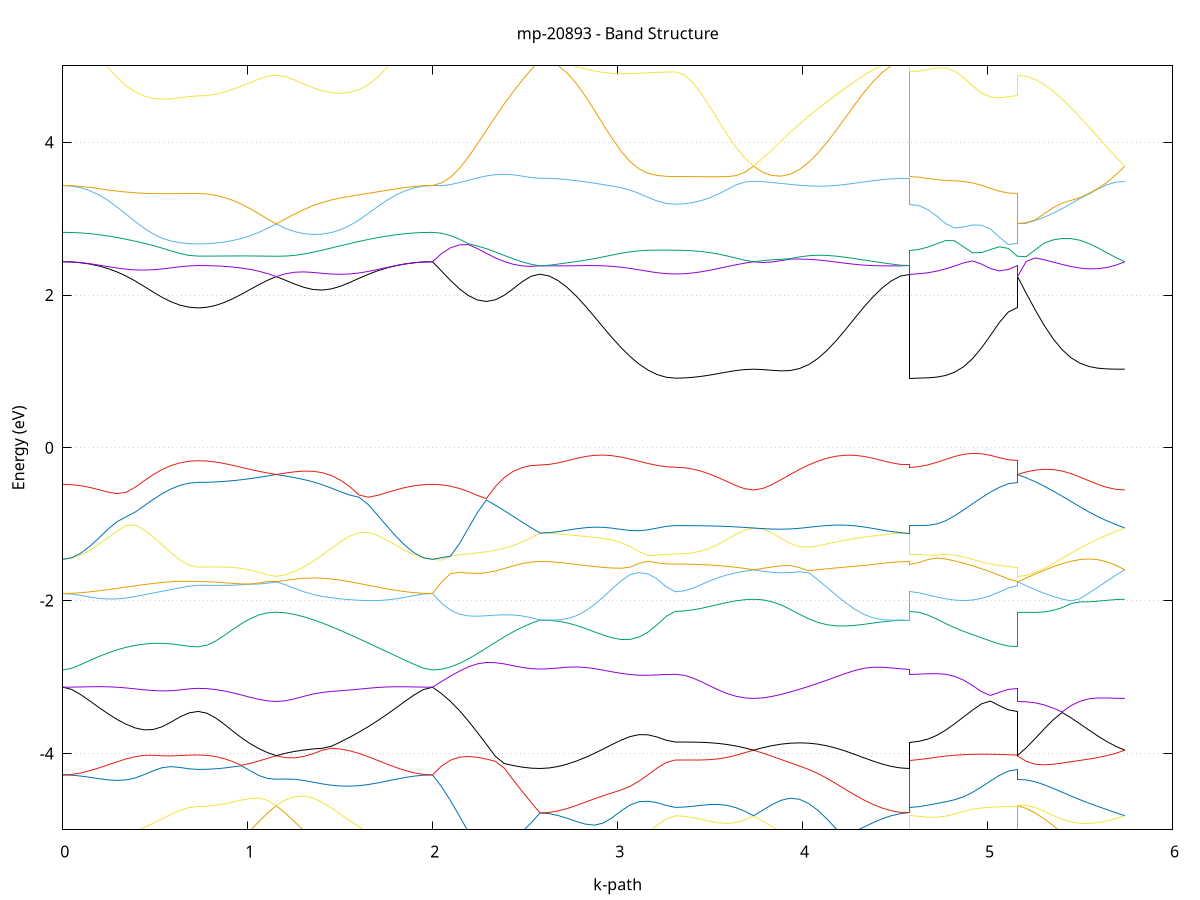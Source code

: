 set title 'mp-20893 - Band Structure'
set xlabel 'k-path'
set ylabel 'Energy (eV)'
set grid y
set yrange [-5:5]
set terminal png size 800,600
set output 'mp-20893_bands_gnuplot.png'
plot '-' using 1:2 with lines notitle, '-' using 1:2 with lines notitle, '-' using 1:2 with lines notitle, '-' using 1:2 with lines notitle, '-' using 1:2 with lines notitle, '-' using 1:2 with lines notitle, '-' using 1:2 with lines notitle, '-' using 1:2 with lines notitle, '-' using 1:2 with lines notitle, '-' using 1:2 with lines notitle, '-' using 1:2 with lines notitle, '-' using 1:2 with lines notitle, '-' using 1:2 with lines notitle, '-' using 1:2 with lines notitle, '-' using 1:2 with lines notitle, '-' using 1:2 with lines notitle, '-' using 1:2 with lines notitle, '-' using 1:2 with lines notitle, '-' using 1:2 with lines notitle, '-' using 1:2 with lines notitle, '-' using 1:2 with lines notitle, '-' using 1:2 with lines notitle, '-' using 1:2 with lines notitle, '-' using 1:2 with lines notitle, '-' using 1:2 with lines notitle, '-' using 1:2 with lines notitle, '-' using 1:2 with lines notitle, '-' using 1:2 with lines notitle, '-' using 1:2 with lines notitle, '-' using 1:2 with lines notitle, '-' using 1:2 with lines notitle, '-' using 1:2 with lines notitle, '-' using 1:2 with lines notitle, '-' using 1:2 with lines notitle, '-' using 1:2 with lines notitle, '-' using 1:2 with lines notitle, '-' using 1:2 with lines notitle, '-' using 1:2 with lines notitle, '-' using 1:2 with lines notitle, '-' using 1:2 with lines notitle, '-' using 1:2 with lines notitle, '-' using 1:2 with lines notitle, '-' using 1:2 with lines notitle, '-' using 1:2 with lines notitle, '-' using 1:2 with lines notitle, '-' using 1:2 with lines notitle, '-' using 1:2 with lines notitle, '-' using 1:2 with lines notitle, '-' using 1:2 with lines notitle, '-' using 1:2 with lines notitle, '-' using 1:2 with lines notitle, '-' using 1:2 with lines notitle, '-' using 1:2 with lines notitle, '-' using 1:2 with lines notitle, '-' using 1:2 with lines notitle, '-' using 1:2 with lines notitle, '-' using 1:2 with lines notitle, '-' using 1:2 with lines notitle, '-' using 1:2 with lines notitle, '-' using 1:2 with lines notitle, '-' using 1:2 with lines notitle, '-' using 1:2 with lines notitle, '-' using 1:2 with lines notitle, '-' using 1:2 with lines notitle, '-' using 1:2 with lines notitle, '-' using 1:2 with lines notitle, '-' using 1:2 with lines notitle, '-' using 1:2 with lines notitle, '-' using 1:2 with lines notitle, '-' using 1:2 with lines notitle, '-' using 1:2 with lines notitle, '-' using 1:2 with lines notitle
0.000000 -24.701036
0.048782 -24.701036
0.097565 -24.701236
0.146347 -24.701436
0.195129 -24.701836
0.243912 -24.702236
0.292694 -24.702736
0.341476 -24.703235
0.390259 -24.703736
0.439041 -24.704236
0.487823 -24.704836
0.536606 -24.705236
0.585388 -24.705635
0.634170 -24.705936
0.682953 -24.706136
0.731735 -24.706136
0.731735 -24.706136
0.778676 -24.706536
0.825617 -24.707436
0.872558 -24.708736
0.919498 -24.710135
0.966439 -24.711436
1.013380 -24.712435
1.060321 -24.713236
1.107262 -24.713735
1.154203 -24.713935
1.154203 -24.713935
1.203905 -24.713735
1.253607 -24.713236
1.303309 -24.712536
1.353011 -24.711535
1.402713 -24.710335
1.452415 -24.709035
1.502117 -24.707836
1.551819 -24.706536
1.601521 -24.705335
1.651223 -24.704236
1.700925 -24.703336
1.750627 -24.702536
1.800329 -24.701935
1.850031 -24.701535
1.899733 -24.701236
1.949435 -24.701036
1.999137 -24.701036
1.999137 -24.701036
2.047579 -24.705835
2.096020 -24.710436
2.144461 -24.714635
2.192903 -24.718536
2.241344 -24.722035
2.289785 -24.725035
2.338226 -24.727635
2.386668 -24.729836
2.435109 -24.731435
2.483550 -24.732636
2.531992 -24.733435
2.580433 -24.733635
2.580433 -24.733635
2.629215 -24.733336
2.677998 -24.732636
2.726780 -24.731235
2.775562 -24.729436
2.824345 -24.727136
2.873127 -24.724336
2.921909 -24.721136
2.970692 -24.717535
3.019474 -24.713636
3.068256 -24.709336
3.117039 -24.704935
3.165821 -24.700435
3.214603 -24.696236
3.263386 -24.692636
3.312168 -24.691136
3.312168 -24.691136
3.359109 -24.690936
3.406050 -24.690336
3.452990 -24.689335
3.499931 -24.687936
3.546872 -24.686236
3.593813 -24.684135
3.640754 -24.681835
3.687695 -24.679336
3.734635 -24.676636
3.734635 -24.676636
3.784338 -24.680036
3.834040 -24.684135
3.883742 -24.688836
3.933444 -24.693635
3.983146 -24.698636
4.032848 -24.703536
4.082550 -24.708236
4.132252 -24.712736
4.181954 -24.716935
4.231656 -24.720636
4.281358 -24.724035
4.331060 -24.726936
4.380762 -24.729335
4.430464 -24.731235
4.480166 -24.732535
4.529868 -24.733336
4.579570 -24.733635
4.579570 -24.691136
4.628012 -24.691435
4.676453 -24.692335
4.724894 -24.693736
4.773336 -24.695436
4.821777 -24.697336
4.870218 -24.699335
4.918659 -24.701135
4.967101 -24.702835
5.015542 -24.704236
5.063983 -24.705236
5.112425 -24.705936
5.160866 -24.706136
5.160866 -24.713935
5.209307 -24.713636
5.257748 -24.712635
5.306190 -24.711036
5.354631 -24.708835
5.403072 -24.706136
5.451514 -24.702936
5.499955 -24.699236
5.548396 -24.695135
5.596837 -24.690835
5.645279 -24.686236
5.693720 -24.681435
5.742161 -24.676636
e
0.000000 -24.700935
0.048782 -24.700635
0.097565 -24.699835
0.146347 -24.698335
0.195129 -24.696435
0.243912 -24.694136
0.292694 -24.691435
0.341476 -24.688635
0.390259 -24.685635
0.439041 -24.682635
0.487823 -24.679735
0.536606 -24.677236
0.585388 -24.675136
0.634170 -24.673435
0.682953 -24.672435
0.731735 -24.672136
0.731735 -24.672136
0.778676 -24.671436
0.825617 -24.669435
0.872558 -24.666435
0.919498 -24.662636
0.966439 -24.658535
1.013380 -24.654136
1.060321 -24.649735
1.107262 -24.645536
1.154203 -24.641436
1.154203 -24.641436
1.203905 -24.645736
1.253607 -24.650335
1.303309 -24.655035
1.353011 -24.659835
1.402713 -24.664735
1.452415 -24.669536
1.502117 -24.674236
1.551819 -24.678736
1.601521 -24.683036
1.651223 -24.686935
1.700925 -24.690435
1.750627 -24.693536
1.800329 -24.696135
1.850031 -24.698236
1.899733 -24.699736
1.949435 -24.700635
1.999137 -24.700935
1.999137 -24.700935
2.047579 -24.695836
2.096020 -24.690435
2.144461 -24.684835
2.192903 -24.679136
2.241344 -24.673336
2.289785 -24.667535
2.338226 -24.661636
2.386668 -24.655935
2.435109 -24.650335
2.483550 -24.644936
2.531992 -24.639736
2.580433 -24.634836
2.580433 -24.634836
2.629215 -24.635135
2.677998 -24.636035
2.726780 -24.637436
2.775562 -24.639336
2.824345 -24.641736
2.873127 -24.644436
2.921909 -24.647535
2.970692 -24.650835
3.019474 -24.654536
3.068256 -24.658335
3.117039 -24.662436
3.165821 -24.666536
3.214603 -24.670535
3.263386 -24.673935
3.312168 -24.675336
3.312168 -24.675336
3.359109 -24.675235
3.406050 -24.674836
3.452990 -24.674135
3.499931 -24.673435
3.546872 -24.672835
3.593813 -24.672635
3.640754 -24.673035
3.687695 -24.674335
3.734635 -24.676636
3.734635 -24.676636
3.784338 -24.673636
3.834040 -24.670636
3.883742 -24.667535
3.933444 -24.664436
3.983146 -24.661335
4.032848 -24.658235
4.082550 -24.655335
4.132252 -24.652335
4.181954 -24.649436
4.231656 -24.646735
4.281358 -24.644036
4.331060 -24.641536
4.380762 -24.639336
4.430464 -24.637436
4.480166 -24.636035
4.529868 -24.635135
4.579570 -24.634836
4.579570 -24.675336
4.628012 -24.675336
4.676453 -24.675136
4.724894 -24.674935
4.773336 -24.674636
4.821777 -24.674236
4.870218 -24.673836
4.918659 -24.673435
4.967101 -24.673035
5.015542 -24.672635
5.063983 -24.672336
5.112425 -24.672136
5.160866 -24.672136
5.160866 -24.641436
5.209307 -24.642035
5.257748 -24.642936
5.306190 -24.644335
5.354631 -24.646236
5.403072 -24.648635
5.451514 -24.651536
5.499955 -24.654835
5.548396 -24.658636
5.596837 -24.662835
5.645279 -24.667235
5.693720 -24.671836
5.742161 -24.676636
e
0.000000 -24.609535
0.048782 -24.609535
0.097565 -24.609435
0.146347 -24.609535
0.195129 -24.609836
0.243912 -24.610535
0.292694 -24.611536
0.341476 -24.612836
0.390259 -24.614336
0.439041 -24.615935
0.487823 -24.617435
0.536606 -24.618735
0.585388 -24.619836
0.634170 -24.620635
0.682953 -24.621136
0.731735 -24.621336
0.731735 -24.621336
0.778676 -24.621635
0.825617 -24.622436
0.872558 -24.623835
0.919498 -24.625735
0.966439 -24.628036
1.013380 -24.630836
1.060321 -24.634036
1.107262 -24.637535
1.154203 -24.641436
1.154203 -24.641436
1.203905 -24.637335
1.253607 -24.633635
1.303309 -24.630336
1.353011 -24.627235
1.402713 -24.624435
1.452415 -24.621935
1.502117 -24.619535
1.551819 -24.617336
1.601521 -24.615235
1.651223 -24.613335
1.700925 -24.611835
1.750627 -24.610636
1.800329 -24.609935
1.850031 -24.609535
1.899733 -24.609535
1.949435 -24.609535
1.999137 -24.609535
1.999137 -24.609535
2.047579 -24.609636
2.096020 -24.609935
2.144461 -24.610535
2.192903 -24.611435
2.241344 -24.612636
2.289785 -24.614336
2.338226 -24.616535
2.386668 -24.619236
2.435109 -24.622436
2.483550 -24.626135
2.531992 -24.630336
2.580433 -24.634836
2.580433 -24.634836
2.629215 -24.634836
2.677998 -24.634836
2.726780 -24.634836
2.775562 -24.634735
2.824345 -24.634636
2.873127 -24.634436
2.921909 -24.634135
2.970692 -24.633835
3.019474 -24.633336
3.068256 -24.632936
3.117039 -24.632435
3.165821 -24.632036
3.214603 -24.631636
3.263386 -24.631436
3.312168 -24.631335
3.312168 -24.631335
3.359109 -24.631636
3.406050 -24.632435
3.452990 -24.633736
3.499931 -24.635435
3.546872 -24.637335
3.593813 -24.639235
3.640754 -24.640735
3.687695 -24.641736
3.734635 -24.642035
3.734635 -24.642035
3.784338 -24.641736
3.834040 -24.641036
3.883742 -24.640036
3.933444 -24.639035
3.983146 -24.638135
4.032848 -24.637236
4.082550 -24.636536
4.132252 -24.636035
4.181954 -24.635635
4.231656 -24.635335
4.281358 -24.635135
4.331060 -24.634935
4.380762 -24.634935
4.430464 -24.634836
4.480166 -24.634836
4.529868 -24.634836
4.579570 -24.634836
4.579570 -24.631335
4.628012 -24.631135
4.676453 -24.630536
4.724894 -24.629536
4.773336 -24.628436
4.821777 -24.627136
4.870218 -24.625836
4.918659 -24.624536
4.967101 -24.623435
5.015542 -24.622535
5.063983 -24.621836
5.112425 -24.621435
5.160866 -24.621336
5.160866 -24.641436
5.209307 -24.641135
5.257748 -24.641036
5.306190 -24.641135
5.354631 -24.641335
5.403072 -24.641536
5.451514 -24.641736
5.499955 -24.641835
5.548396 -24.641936
5.596837 -24.642035
5.645279 -24.642035
5.693720 -24.642035
5.742161 -24.642035
e
0.000000 -24.575736
0.048782 -24.578336
0.097565 -24.581136
0.146347 -24.583436
0.195129 -24.585135
0.243912 -24.586036
0.292694 -24.586135
0.341476 -24.585436
0.390259 -24.584235
0.439041 -24.582636
0.487823 -24.580835
0.536606 -24.579036
0.585388 -24.577435
0.634170 -24.576036
0.682953 -24.575235
0.731735 -24.574936
0.731735 -24.574936
0.778676 -24.574835
0.825617 -24.574536
0.872558 -24.574236
0.919498 -24.573636
0.966439 -24.573036
1.013380 -24.572336
1.060321 -24.571635
1.107262 -24.570836
1.154203 -24.570135
1.154203 -24.570135
1.203905 -24.570935
1.253607 -24.572035
1.303309 -24.573335
1.353011 -24.574835
1.402713 -24.576636
1.452415 -24.578435
1.502117 -24.580436
1.551819 -24.582335
1.601521 -24.583936
1.651223 -24.585335
1.700925 -24.586036
1.750627 -24.586036
1.800329 -24.585236
1.850031 -24.583535
1.899733 -24.581235
1.949435 -24.578435
1.999137 -24.575736
1.999137 -24.575736
2.047579 -24.576836
2.096020 -24.579436
2.144461 -24.582135
2.192903 -24.584936
2.241344 -24.587635
2.289785 -24.590235
2.338226 -24.592636
2.386668 -24.594636
2.435109 -24.596336
2.483550 -24.597535
2.531992 -24.598335
2.580433 -24.598535
2.580433 -24.598535
2.629215 -24.598636
2.677998 -24.598636
2.726780 -24.598735
2.775562 -24.598835
2.824345 -24.598835
2.873127 -24.598735
2.921909 -24.598735
2.970692 -24.598636
3.019474 -24.598535
3.068256 -24.598535
3.117039 -24.598535
3.165821 -24.598535
3.214603 -24.598636
3.263386 -24.598636
3.312168 -24.598636
3.312168 -24.598636
3.359109 -24.598636
3.406050 -24.598735
3.452990 -24.598735
3.499931 -24.598735
3.546872 -24.598835
3.593813 -24.598835
3.640754 -24.598835
3.687695 -24.598936
3.734635 -24.598936
3.734635 -24.598936
3.784338 -24.598936
3.834040 -24.598835
3.883742 -24.598835
3.933444 -24.598835
3.983146 -24.598735
4.032848 -24.598735
4.082550 -24.598735
4.132252 -24.598735
4.181954 -24.598735
4.231656 -24.598835
4.281358 -24.598835
4.331060 -24.598835
4.380762 -24.598835
4.430464 -24.598735
4.480166 -24.598636
4.529868 -24.598636
4.579570 -24.598535
4.579570 -24.598636
4.628012 -24.598335
4.676453 -24.597436
4.724894 -24.596035
4.773336 -24.594136
4.821777 -24.591836
4.870218 -24.589236
4.918659 -24.586436
4.967101 -24.583635
5.015542 -24.580736
5.063983 -24.578035
5.112425 -24.575835
5.160866 -24.574936
5.160866 -24.570135
5.209307 -24.573135
5.257748 -24.576236
5.306190 -24.579535
5.354631 -24.582735
5.403072 -24.585935
5.451514 -24.588935
5.499955 -24.591735
5.548396 -24.594136
5.596837 -24.596136
5.645279 -24.597636
5.693720 -24.598636
5.742161 -24.598936
e
0.000000 -24.574635
0.048782 -24.574536
0.097565 -24.574236
0.146347 -24.573836
0.195129 -24.573335
0.243912 -24.572736
0.292694 -24.572035
0.341476 -24.571236
0.390259 -24.570436
0.439041 -24.569635
0.487823 -24.568936
0.536606 -24.568236
0.585388 -24.567836
0.634170 -24.567436
0.682953 -24.567335
0.731735 -24.567236
0.731735 -24.567236
0.778676 -24.567236
0.825617 -24.567436
0.872558 -24.567535
0.919498 -24.567836
0.966439 -24.568135
1.013380 -24.568435
1.060321 -24.568936
1.107262 -24.569435
1.154203 -24.570135
1.154203 -24.570135
1.203905 -24.569336
1.253607 -24.568736
1.303309 -24.568336
1.353011 -24.568036
1.402713 -24.568135
1.452415 -24.568336
1.502117 -24.568835
1.551819 -24.569536
1.601521 -24.570236
1.651223 -24.571135
1.700925 -24.571936
1.750627 -24.572635
1.800329 -24.573335
1.850031 -24.573836
1.899733 -24.574236
1.949435 -24.574536
1.999137 -24.574635
1.999137 -24.574635
2.047579 -24.575736
2.096020 -24.575736
2.144461 -24.575736
2.192903 -24.575635
2.241344 -24.575435
2.289785 -24.575136
2.338226 -24.574635
2.386668 -24.574036
2.435109 -24.573236
2.483550 -24.572435
2.531992 -24.571536
2.580433 -24.570735
2.580433 -24.570735
2.629215 -24.570436
2.677998 -24.569536
2.726780 -24.568135
2.775562 -24.566336
2.824345 -24.564036
2.873127 -24.561535
2.921909 -24.559036
2.970692 -24.556936
3.019474 -24.555036
3.068256 -24.553536
3.117039 -24.552236
3.165821 -24.551336
3.214603 -24.550635
3.263386 -24.550235
3.312168 -24.550136
3.312168 -24.550136
3.359109 -24.550136
3.406050 -24.550235
3.452990 -24.550336
3.499931 -24.550336
3.546872 -24.550336
3.593813 -24.550235
3.640754 -24.549935
3.687695 -24.549436
3.734635 -24.548935
3.734635 -24.548935
3.784338 -24.549535
3.834040 -24.550136
3.883742 -24.550736
3.933444 -24.551435
3.983146 -24.552236
4.032848 -24.553136
4.082550 -24.554235
4.132252 -24.555636
4.181954 -24.557336
4.231656 -24.559235
4.281358 -24.561335
4.331060 -24.563635
4.380762 -24.566035
4.430464 -24.568036
4.480166 -24.569536
4.529868 -24.570436
4.579570 -24.570735
4.579570 -24.550136
4.628012 -24.550435
4.676453 -24.551235
4.724894 -24.552335
4.773336 -24.553635
4.821777 -24.555135
4.870218 -24.556736
4.918659 -24.558535
4.967101 -24.560435
5.015542 -24.562435
5.063983 -24.564535
5.112425 -24.566336
5.160866 -24.567236
5.160866 -24.570135
5.209307 -24.567335
5.257748 -24.564836
5.306190 -24.562635
5.354631 -24.560735
5.403072 -24.559036
5.451514 -24.557435
5.499955 -24.555935
5.548396 -24.554536
5.596837 -24.553136
5.645279 -24.551735
5.693720 -24.550336
5.742161 -24.548935
e
0.000000 -24.574536
0.048782 -24.571736
0.097565 -24.568336
0.146347 -24.564935
0.195129 -24.561636
0.243912 -24.558335
0.292694 -24.555236
0.341476 -24.552335
0.390259 -24.549735
0.439041 -24.547435
0.487823 -24.545535
0.536606 -24.544435
0.585388 -24.544235
0.634170 -24.544435
0.682953 -24.544736
0.731735 -24.544736
0.731735 -24.544736
0.778676 -24.544736
0.825617 -24.544536
0.872558 -24.544136
0.919498 -24.543636
0.966439 -24.543036
1.013380 -24.542235
1.060321 -24.541336
1.107262 -24.540335
1.154203 -24.539335
1.154203 -24.539335
1.203905 -24.540236
1.253607 -24.540936
1.303309 -24.541435
1.353011 -24.541736
1.402713 -24.541835
1.452415 -24.543335
1.502117 -24.545035
1.551819 -24.547136
1.601521 -24.549436
1.651223 -24.552036
1.700925 -24.554935
1.750627 -24.558036
1.800329 -24.561335
1.850031 -24.564735
1.899733 -24.568236
1.949435 -24.571736
1.999137 -24.574536
1.999137 -24.574536
2.047579 -24.572635
2.096020 -24.571036
2.144461 -24.569835
2.192903 -24.569035
2.241344 -24.568536
2.289785 -24.568236
2.338226 -24.568236
2.386668 -24.568435
2.435109 -24.568835
2.483550 -24.569336
2.531992 -24.570036
2.580433 -24.570735
2.580433 -24.570735
2.629215 -24.570436
2.677998 -24.569336
2.726780 -24.567836
2.775562 -24.565835
2.824345 -24.563635
2.873127 -24.561236
2.921909 -24.558836
2.970692 -24.556036
3.019474 -24.553435
3.068256 -24.550936
3.117039 -24.548735
3.165821 -24.547035
3.214603 -24.545836
3.263386 -24.545136
3.312168 -24.544835
3.312168 -24.544835
3.359109 -24.544936
3.406050 -24.545136
3.452990 -24.545535
3.499931 -24.545935
3.546872 -24.546535
3.593813 -24.547136
3.640754 -24.547736
3.687695 -24.548336
3.734635 -24.548935
3.734635 -24.548935
3.784338 -24.548235
3.834040 -24.547635
3.883742 -24.547235
3.933444 -24.547035
3.983146 -24.547435
4.032848 -24.548435
4.082550 -24.550136
4.132252 -24.552335
4.181954 -24.555036
4.231656 -24.557935
4.281358 -24.560836
4.331060 -24.563635
4.380762 -24.565736
4.430464 -24.567735
4.480166 -24.569336
4.529868 -24.570335
4.579570 -24.570735
4.579570 -24.544835
4.628012 -24.544635
4.676453 -24.544035
4.724894 -24.543236
4.773336 -24.542535
4.821777 -24.541936
4.870218 -24.541736
4.918659 -24.542136
4.967101 -24.542836
5.015542 -24.543636
5.063983 -24.544235
5.112425 -24.544635
5.160866 -24.544736
5.160866 -24.539335
5.209307 -24.539836
5.257748 -24.539935
5.306190 -24.539735
5.354631 -24.539335
5.403072 -24.539735
5.451514 -24.540836
5.499955 -24.542136
5.548396 -24.543436
5.596837 -24.544736
5.645279 -24.546135
5.693720 -24.547536
5.742161 -24.548935
e
0.000000 -24.531936
0.048782 -24.532136
0.097565 -24.532736
0.146347 -24.533535
0.195129 -24.534436
0.243912 -24.535536
0.292694 -24.536636
0.341476 -24.537835
0.390259 -24.538936
0.439041 -24.539836
0.487823 -24.540535
0.536606 -24.540436
0.585388 -24.539335
0.634170 -24.537936
0.682953 -24.536535
0.731735 -24.535736
0.731735 -24.535736
0.778676 -24.535736
0.825617 -24.535736
0.872558 -24.535736
0.919498 -24.535736
0.966439 -24.535835
1.013380 -24.536535
1.060321 -24.537535
1.107262 -24.538435
1.154203 -24.539335
1.154203 -24.539335
1.203905 -24.538736
1.253607 -24.538936
1.303309 -24.539636
1.353011 -24.540636
1.402713 -24.541736
1.452415 -24.541336
1.502117 -24.540836
1.551819 -24.539935
1.601521 -24.539035
1.651223 -24.537936
1.700925 -24.536735
1.750627 -24.535635
1.800329 -24.534535
1.850031 -24.533535
1.899733 -24.532736
1.949435 -24.532136
1.999137 -24.531936
1.999137 -24.531936
2.047579 -24.532936
2.096020 -24.533436
2.144461 -24.533636
2.192903 -24.533535
2.241344 -24.533136
2.289785 -24.532435
2.338226 -24.531735
2.386668 -24.530836
2.435109 -24.530035
2.483550 -24.529336
2.531992 -24.528835
2.580433 -24.528636
2.580433 -24.528636
2.629215 -24.528736
2.677998 -24.528936
2.726780 -24.529235
2.775562 -24.529635
2.824345 -24.530035
2.873127 -24.530535
2.921909 -24.531036
2.970692 -24.531535
3.019474 -24.531936
3.068256 -24.532336
3.117039 -24.532736
3.165821 -24.532936
3.214603 -24.533136
3.263386 -24.533136
3.312168 -24.533235
3.312168 -24.533235
3.359109 -24.533235
3.406050 -24.533335
3.452990 -24.533436
3.499931 -24.533535
3.546872 -24.533636
3.593813 -24.533836
3.640754 -24.533935
3.687695 -24.533935
3.734635 -24.533935
3.734635 -24.533935
3.784338 -24.533935
3.834040 -24.533836
3.883742 -24.533735
3.933444 -24.533535
3.983146 -24.533235
4.032848 -24.532936
4.082550 -24.532536
4.132252 -24.532035
4.181954 -24.531636
4.231656 -24.531135
4.281358 -24.530636
4.331060 -24.530136
4.380762 -24.529635
4.430464 -24.529235
4.480166 -24.528936
4.529868 -24.528736
4.579570 -24.528636
4.579570 -24.533235
4.628012 -24.533335
4.676453 -24.533935
4.724894 -24.534735
4.773336 -24.535635
4.821777 -24.536535
4.870218 -24.537236
4.918659 -24.537236
4.967101 -24.536935
5.015542 -24.536535
5.063983 -24.536035
5.112425 -24.535835
5.160866 -24.535736
5.160866 -24.539335
5.209307 -24.538336
5.257748 -24.537036
5.306190 -24.537735
5.354631 -24.538635
5.403072 -24.538635
5.451514 -24.537835
5.499955 -24.537036
5.548396 -24.536136
5.596837 -24.535235
5.645279 -24.534636
5.693720 -24.534135
5.742161 -24.533935
e
0.000000 -24.531936
0.048782 -24.531835
0.097565 -24.531735
0.146347 -24.531636
0.195129 -24.531335
0.243912 -24.531135
0.292694 -24.530735
0.341476 -24.530436
0.390259 -24.530236
0.439041 -24.530136
0.487823 -24.530136
0.536606 -24.530436
0.585388 -24.531036
0.634170 -24.531835
0.682953 -24.532835
0.731735 -24.533535
0.731735 -24.533535
0.778676 -24.533636
0.825617 -24.533836
0.872558 -24.534335
0.919498 -24.534936
0.966439 -24.535736
1.013380 -24.535936
1.060321 -24.536136
1.107262 -24.536335
1.154203 -24.536436
1.154203 -24.536436
1.203905 -24.536136
1.253607 -24.535136
1.303309 -24.533836
1.353011 -24.532635
1.402713 -24.531535
1.452415 -24.530836
1.502117 -24.530436
1.551819 -24.530236
1.601521 -24.530335
1.651223 -24.530535
1.700925 -24.530735
1.750627 -24.531036
1.800329 -24.531335
1.850031 -24.531636
1.899733 -24.531735
1.949435 -24.531835
1.999137 -24.531936
1.999137 -24.531936
2.047579 -24.530535
2.096020 -24.528835
2.144461 -24.526936
2.192903 -24.524735
2.241344 -24.524035
2.289785 -24.523235
2.338226 -24.522436
2.386668 -24.521436
2.435109 -24.520435
2.483550 -24.519436
2.531992 -24.518436
2.580433 -24.517536
2.580433 -24.517536
2.629215 -24.517635
2.677998 -24.517736
2.726780 -24.518036
2.775562 -24.518335
2.824345 -24.518636
2.873127 -24.518935
2.921909 -24.519236
2.970692 -24.519335
3.019474 -24.519335
3.068256 -24.519036
3.117039 -24.518535
3.165821 -24.517835
3.214603 -24.516835
3.263386 -24.515935
3.312168 -24.515335
3.312168 -24.515335
3.359109 -24.515236
3.406050 -24.514935
3.452990 -24.514435
3.499931 -24.513835
3.546872 -24.513135
3.593813 -24.512535
3.640754 -24.512135
3.687695 -24.511736
3.734635 -24.511435
3.734635 -24.511435
3.784338 -24.511935
3.834040 -24.512836
3.883742 -24.514235
3.933444 -24.515735
3.983146 -24.517136
4.032848 -24.518335
4.082550 -24.519036
4.132252 -24.519436
4.181954 -24.519535
4.231656 -24.519335
4.281358 -24.519036
4.331060 -24.518735
4.380762 -24.518335
4.430464 -24.518036
4.480166 -24.517736
4.529868 -24.517635
4.579570 -24.517536
4.579570 -24.515335
4.628012 -24.516635
4.676453 -24.518535
4.724894 -24.520635
4.773336 -24.522835
4.821777 -24.525036
4.870218 -24.527035
4.918659 -24.528936
4.967101 -24.530436
5.015542 -24.531735
5.063983 -24.532736
5.112425 -24.533335
5.160866 -24.533535
5.160866 -24.536436
5.209307 -24.536636
5.257748 -24.536836
5.306190 -24.534835
5.354631 -24.532336
5.403072 -24.529435
5.451514 -24.526336
5.499955 -24.523035
5.548396 -24.519835
5.596837 -24.516936
5.645279 -24.514435
5.693720 -24.512535
5.742161 -24.511435
e
0.000000 -24.525835
0.048782 -24.525736
0.097565 -24.525335
0.146347 -24.524836
0.195129 -24.524335
0.243912 -24.523736
0.292694 -24.523235
0.341476 -24.522736
0.390259 -24.522335
0.439041 -24.521935
0.487823 -24.521636
0.536606 -24.521335
0.585388 -24.521135
0.634170 -24.521035
0.682953 -24.520936
0.731735 -24.520936
0.731735 -24.520936
0.778676 -24.520835
0.825617 -24.520835
0.872558 -24.520736
0.919498 -24.520635
0.966439 -24.520536
1.013380 -24.520435
1.060321 -24.520336
1.107262 -24.520235
1.154203 -24.520235
1.154203 -24.520235
1.203905 -24.520235
1.253607 -24.520336
1.303309 -24.520435
1.353011 -24.520635
1.402713 -24.520835
1.452415 -24.521035
1.502117 -24.521436
1.551819 -24.521735
1.601521 -24.522135
1.651223 -24.522635
1.700925 -24.523136
1.750627 -24.523635
1.800329 -24.524236
1.850031 -24.524836
1.899733 -24.525335
1.949435 -24.525736
1.999137 -24.525835
1.999137 -24.525835
2.047579 -24.525736
2.096020 -24.525535
2.144461 -24.525236
2.192903 -24.524636
2.241344 -24.522635
2.289785 -24.520635
2.338226 -24.518836
2.386668 -24.517635
2.435109 -24.516835
2.483550 -24.516635
2.531992 -24.516936
2.580433 -24.517536
2.580433 -24.517536
2.629215 -24.517536
2.677998 -24.517435
2.726780 -24.517336
2.775562 -24.517136
2.824345 -24.516835
2.873127 -24.516536
2.921909 -24.516236
2.970692 -24.515735
3.019474 -24.515335
3.068256 -24.514835
3.117039 -24.514435
3.165821 -24.514235
3.214603 -24.514136
3.263386 -24.514435
3.312168 -24.514736
3.312168 -24.514736
3.359109 -24.514736
3.406050 -24.514435
3.452990 -24.514035
3.499931 -24.513635
3.546872 -24.513036
3.593813 -24.512436
3.640754 -24.511835
3.687695 -24.511435
3.734635 -24.511435
3.734635 -24.511435
3.784338 -24.511336
3.834040 -24.511435
3.883742 -24.511635
3.933444 -24.512036
3.983146 -24.512636
4.032848 -24.513335
4.082550 -24.514035
4.132252 -24.514736
4.181954 -24.515335
4.231656 -24.515935
4.281358 -24.516436
4.331060 -24.516835
4.380762 -24.517136
4.430464 -24.517336
4.480166 -24.517435
4.529868 -24.517536
4.579570 -24.517536
4.579570 -24.514736
4.628012 -24.514035
4.676453 -24.513635
4.724894 -24.513835
4.773336 -24.514536
4.821777 -24.515535
4.870218 -24.516635
4.918659 -24.517736
4.967101 -24.518735
5.015542 -24.519635
5.063983 -24.520336
5.112425 -24.520736
5.160866 -24.520936
5.160866 -24.520235
5.209307 -24.520035
5.257748 -24.519535
5.306190 -24.518735
5.354631 -24.517736
5.403072 -24.516536
5.451514 -24.515335
5.499955 -24.514136
5.548396 -24.512935
5.596837 -24.512036
5.645279 -24.511336
5.693720 -24.511035
5.742161 -24.511435
e
0.000000 -24.480136
0.048782 -24.480136
0.097565 -24.480136
0.146347 -24.480136
0.195129 -24.480136
0.243912 -24.480235
0.292694 -24.480235
0.341476 -24.480336
0.390259 -24.480435
0.439041 -24.480536
0.487823 -24.480635
0.536606 -24.480835
0.585388 -24.481035
0.634170 -24.481136
0.682953 -24.481235
0.731735 -24.481235
0.731735 -24.481235
0.778676 -24.481235
0.825617 -24.481136
0.872558 -24.481035
0.919498 -24.480936
0.966439 -24.480736
1.013380 -24.480635
1.060321 -24.480435
1.107262 -24.480336
1.154203 -24.480235
1.154203 -24.480235
1.203905 -24.480336
1.253607 -24.480435
1.303309 -24.480536
1.353011 -24.480635
1.402713 -24.480635
1.452415 -24.480536
1.502117 -24.480435
1.551819 -24.480235
1.601521 -24.480235
1.651223 -24.480235
1.700925 -24.480136
1.750627 -24.480136
1.800329 -24.480136
1.850031 -24.480136
1.899733 -24.480136
1.949435 -24.480136
1.999137 -24.480136
1.999137 -24.480136
2.047579 -24.480835
2.096020 -24.482135
2.144461 -24.483835
2.192903 -24.485836
2.241344 -24.488135
2.289785 -24.490435
2.338226 -24.492835
2.386668 -24.494935
2.435109 -24.496836
2.483550 -24.498336
2.531992 -24.499235
2.580433 -24.499536
2.580433 -24.499536
2.629215 -24.499536
2.677998 -24.499336
2.726780 -24.498936
2.775562 -24.498536
2.824345 -24.498036
2.873127 -24.497535
2.921909 -24.497036
2.970692 -24.496536
3.019474 -24.496136
3.068256 -24.495936
3.117039 -24.495835
3.165821 -24.495936
3.214603 -24.496035
3.263386 -24.496235
3.312168 -24.496336
3.312168 -24.496336
3.359109 -24.496435
3.406050 -24.496635
3.452990 -24.497036
3.499931 -24.497535
3.546872 -24.498135
3.593813 -24.498635
3.640754 -24.499136
3.687695 -24.499536
3.734635 -24.499635
3.734635 -24.499635
3.784338 -24.499536
3.834040 -24.499035
3.883742 -24.498336
3.933444 -24.497636
3.983146 -24.496935
4.032848 -24.496536
4.082550 -24.496336
4.132252 -24.496336
4.181954 -24.496536
4.231656 -24.496935
4.281358 -24.497436
4.331060 -24.498036
4.380762 -24.498536
4.430464 -24.498936
4.480166 -24.499235
4.529868 -24.499536
4.579570 -24.499536
4.579570 -24.496336
4.628012 -24.496035
4.676453 -24.495336
4.724894 -24.494135
4.773336 -24.492536
4.821777 -24.490536
4.870218 -24.488436
4.918659 -24.486336
4.967101 -24.484336
5.015542 -24.482535
5.063983 -24.481435
5.112425 -24.481336
5.160866 -24.481235
5.160866 -24.480235
5.209307 -24.480435
5.257748 -24.481136
5.306190 -24.482535
5.354631 -24.484636
5.403072 -24.487035
5.451514 -24.489736
5.499955 -24.492336
5.548396 -24.494735
5.596837 -24.496735
5.645279 -24.498336
5.693720 -24.499336
5.742161 -24.499635
e
0.000000 -24.480136
0.048782 -24.480136
0.097565 -24.480035
0.146347 -24.480035
0.195129 -24.480035
0.243912 -24.479936
0.292694 -24.479936
0.341476 -24.479936
0.390259 -24.479936
0.439041 -24.479936
0.487823 -24.480035
0.536606 -24.480035
0.585388 -24.480136
0.634170 -24.480136
0.682953 -24.480136
0.731735 -24.480136
0.731735 -24.480136
0.778676 -24.480136
0.825617 -24.480136
0.872558 -24.480136
0.919498 -24.480136
0.966439 -24.480035
1.013380 -24.480035
1.060321 -24.480136
1.107262 -24.480136
1.154203 -24.480235
1.154203 -24.480235
1.203905 -24.480136
1.253607 -24.480136
1.303309 -24.480035
1.353011 -24.480136
1.402713 -24.480136
1.452415 -24.480136
1.502117 -24.480136
1.551819 -24.480136
1.601521 -24.480136
1.651223 -24.480035
1.700925 -24.480035
1.750627 -24.480035
1.800329 -24.480035
1.850031 -24.480035
1.899733 -24.480136
1.949435 -24.480136
1.999137 -24.480136
1.999137 -24.480136
2.047579 -24.479936
2.096020 -24.480136
2.144461 -24.480635
2.192903 -24.481336
2.241344 -24.482135
2.289785 -24.482735
2.338226 -24.483136
2.386668 -24.483035
2.435109 -24.482535
2.483550 -24.481435
2.531992 -24.479836
2.580433 -24.477936
2.580433 -24.477936
2.629215 -24.478035
2.677998 -24.478235
2.726780 -24.478535
2.775562 -24.478935
2.824345 -24.479436
2.873127 -24.479936
2.921909 -24.480536
2.970692 -24.481136
3.019474 -24.481735
3.068256 -24.482236
3.117039 -24.482636
3.165821 -24.483035
3.214603 -24.483336
3.263386 -24.483435
3.312168 -24.483435
3.312168 -24.483435
3.359109 -24.483435
3.406050 -24.483435
3.452990 -24.483235
3.499931 -24.483136
3.546872 -24.482935
3.593813 -24.482735
3.640754 -24.482535
3.687695 -24.482236
3.734635 -24.482036
3.734635 -24.482036
3.784338 -24.482335
3.834040 -24.482735
3.883742 -24.483035
3.933444 -24.483336
3.983146 -24.483435
4.032848 -24.483235
4.082550 -24.482836
4.132252 -24.482236
4.181954 -24.481535
4.231656 -24.480835
4.281358 -24.480136
4.331060 -24.479535
4.380762 -24.478935
4.430464 -24.478535
4.480166 -24.478235
4.529868 -24.478035
4.579570 -24.477936
4.579570 -24.483435
4.628012 -24.484336
4.676453 -24.484735
4.724894 -24.484735
4.773336 -24.484336
4.821777 -24.483835
4.870218 -24.483136
4.918659 -24.482535
4.967101 -24.482036
5.015542 -24.481636
5.063983 -24.481235
5.112425 -24.480435
5.160866 -24.480136
5.160866 -24.480235
5.209307 -24.480336
5.257748 -24.480736
5.306190 -24.481336
5.354631 -24.481935
5.403072 -24.482535
5.451514 -24.483235
5.499955 -24.483835
5.548396 -24.484235
5.596837 -24.484435
5.645279 -24.484136
5.693720 -24.483336
5.742161 -24.482036
e
0.000000 -24.459336
0.048782 -24.459435
0.097565 -24.459736
0.146347 -24.460135
0.195129 -24.460636
0.243912 -24.461335
0.292694 -24.462136
0.341476 -24.462936
0.390259 -24.463836
0.439041 -24.464535
0.487823 -24.465136
0.536606 -24.465536
0.585388 -24.465536
0.634170 -24.465235
0.682953 -24.464635
0.731735 -24.463935
0.731735 -24.463935
0.778676 -24.463935
0.825617 -24.463836
0.872558 -24.463636
0.919498 -24.463335
0.966439 -24.462936
1.013380 -24.462435
1.060321 -24.461936
1.107262 -24.461236
1.154203 -24.460636
1.154203 -24.460636
1.203905 -24.461835
1.253607 -24.462936
1.303309 -24.463836
1.353011 -24.464436
1.402713 -24.464835
1.452415 -24.464936
1.502117 -24.464736
1.551819 -24.464236
1.601521 -24.463636
1.651223 -24.462936
1.700925 -24.462136
1.750627 -24.461335
1.800329 -24.460735
1.850031 -24.460135
1.899733 -24.459736
1.949435 -24.459435
1.999137 -24.459336
1.999137 -24.459336
2.047579 -24.459536
2.096020 -24.460035
2.144461 -24.460935
2.192903 -24.462035
2.241344 -24.463436
2.289785 -24.465136
2.338226 -24.467036
2.386668 -24.469136
2.435109 -24.471336
2.483550 -24.473636
2.531992 -24.475836
2.580433 -24.477936
2.580433 -24.477936
2.629215 -24.477936
2.677998 -24.478035
2.726780 -24.478235
2.775562 -24.478436
2.824345 -24.478636
2.873127 -24.479036
2.921909 -24.479436
2.970692 -24.479936
3.019474 -24.480435
3.068256 -24.481035
3.117039 -24.481636
3.165821 -24.482135
3.214603 -24.482636
3.263386 -24.482935
3.312168 -24.483136
3.312168 -24.483136
3.359109 -24.483035
3.406050 -24.482836
3.452990 -24.482535
3.499931 -24.482236
3.546872 -24.482036
3.593813 -24.481836
3.640754 -24.481735
3.687695 -24.481735
3.734635 -24.481935
3.734635 -24.481935
3.784338 -24.481636
3.834040 -24.481435
3.883742 -24.481136
3.933444 -24.480936
3.983146 -24.480635
4.032848 -24.480336
4.082550 -24.480035
4.132252 -24.479735
4.181954 -24.479436
4.231656 -24.479135
4.281358 -24.478935
4.331060 -24.478636
4.380762 -24.478436
4.430464 -24.478235
4.480166 -24.478035
4.529868 -24.477936
4.579570 -24.477936
4.579570 -24.483136
4.628012 -24.481836
4.676453 -24.480136
4.724894 -24.478235
4.773336 -24.476436
4.821777 -24.474835
4.870218 -24.473335
4.918659 -24.471936
4.967101 -24.470535
5.015542 -24.469035
5.063983 -24.467236
5.112425 -24.465336
5.160866 -24.463935
5.160866 -24.460636
5.209307 -24.463535
5.257748 -24.465835
5.306190 -24.467436
5.354631 -24.468336
5.403072 -24.468635
5.451514 -24.468736
5.499955 -24.469935
5.548396 -24.472436
5.596837 -24.475136
5.645279 -24.477635
5.693720 -24.480035
5.742161 -24.481935
e
0.000000 -24.442636
0.048782 -24.442836
0.097565 -24.443336
0.146347 -24.444136
0.195129 -24.445236
0.243912 -24.446435
0.292694 -24.447736
0.341476 -24.449135
0.390259 -24.450736
0.439041 -24.452536
0.487823 -24.454535
0.536606 -24.456536
0.585388 -24.458436
0.634170 -24.460236
0.682953 -24.461835
0.731735 -24.462835
0.731735 -24.462835
0.778676 -24.462736
0.825617 -24.462635
0.872558 -24.462536
0.919498 -24.462336
0.966439 -24.462035
1.013380 -24.461736
1.060321 -24.461436
1.107262 -24.461036
1.154203 -24.460636
1.154203 -24.460636
1.203905 -24.460135
1.253607 -24.459536
1.303309 -24.458835
1.353011 -24.457935
1.402713 -24.456936
1.452415 -24.455736
1.502117 -24.454436
1.551819 -24.452936
1.601521 -24.451436
1.651223 -24.449835
1.700925 -24.448236
1.750627 -24.446736
1.800329 -24.445436
1.850031 -24.444235
1.899733 -24.443336
1.949435 -24.442836
1.999137 -24.442636
1.999137 -24.442636
2.047579 -24.444035
2.096020 -24.444935
2.144461 -24.445436
2.192903 -24.445535
2.241344 -24.445436
2.289785 -24.445236
2.338226 -24.444835
2.386668 -24.444536
2.435109 -24.444235
2.483550 -24.443936
2.531992 -24.443835
2.580433 -24.443736
2.580433 -24.443736
2.629215 -24.444035
2.677998 -24.444736
2.726780 -24.445836
2.775562 -24.447435
2.824345 -24.449236
2.873127 -24.451335
2.921909 -24.453536
2.970692 -24.455835
3.019474 -24.458036
3.068256 -24.460135
3.117039 -24.461936
3.165821 -24.463535
3.214603 -24.464635
3.263386 -24.465336
3.312168 -24.465536
3.312168 -24.465536
3.359109 -24.465536
3.406050 -24.465736
3.452990 -24.465936
3.499931 -24.466236
3.546872 -24.466636
3.593813 -24.467036
3.640754 -24.467436
3.687695 -24.467636
3.734635 -24.467736
3.734635 -24.467736
3.784338 -24.467636
3.834040 -24.467236
3.883742 -24.466436
3.933444 -24.465435
3.983146 -24.464036
4.032848 -24.462336
4.082550 -24.460436
4.132252 -24.458335
4.181954 -24.456136
4.231656 -24.453835
4.281358 -24.451535
4.331060 -24.449435
4.380762 -24.447536
4.430464 -24.445935
4.480166 -24.444736
4.529868 -24.444035
4.579570 -24.443736
4.579570 -24.465536
4.628012 -24.465435
4.676453 -24.465336
4.724894 -24.465136
4.773336 -24.464736
4.821777 -24.464236
4.870218 -24.463436
4.918659 -24.462635
4.967101 -24.461835
5.015542 -24.461335
5.063983 -24.461236
5.112425 -24.461835
5.160866 -24.462835
5.160866 -24.460636
5.209307 -24.460535
5.257748 -24.461236
5.306190 -24.462235
5.354631 -24.463636
5.403072 -24.465435
5.451514 -24.467535
5.499955 -24.468536
5.548396 -24.468336
5.596837 -24.468136
5.645279 -24.467936
5.693720 -24.467835
5.742161 -24.467736
e
0.000000 -24.442636
0.048782 -24.442735
0.097565 -24.443135
0.146347 -24.443736
0.195129 -24.444635
0.243912 -24.445735
0.292694 -24.447035
0.341476 -24.448436
0.390259 -24.449635
0.439041 -24.450635
0.487823 -24.451436
0.536606 -24.451935
0.585388 -24.452335
0.634170 -24.452635
0.682953 -24.452835
0.731735 -24.452835
0.731735 -24.452835
0.778676 -24.452936
0.825617 -24.453336
0.872558 -24.453936
0.919498 -24.454735
0.966439 -24.455635
1.013380 -24.456736
1.060321 -24.457935
1.107262 -24.459235
1.154203 -24.460335
1.154203 -24.460335
1.203905 -24.459536
1.253607 -24.458535
1.303309 -24.457436
1.353011 -24.456336
1.402713 -24.455036
1.452415 -24.453736
1.502117 -24.452335
1.551819 -24.450935
1.601521 -24.449536
1.651223 -24.448236
1.700925 -24.446936
1.750627 -24.445735
1.800329 -24.444635
1.850031 -24.443835
1.899733 -24.443135
1.949435 -24.442735
1.999137 -24.442636
1.999137 -24.442636
2.047579 -24.440736
2.096020 -24.438536
2.144461 -24.435935
2.192903 -24.433236
2.241344 -24.430335
2.289785 -24.427535
2.338226 -24.424735
2.386668 -24.421935
2.435109 -24.419336
2.483550 -24.416936
2.531992 -24.414636
2.580433 -24.412535
2.580433 -24.412535
2.629215 -24.412735
2.677998 -24.413136
2.726780 -24.413936
2.775562 -24.414836
2.824345 -24.416035
2.873127 -24.417336
2.921909 -24.418735
2.970692 -24.420136
3.019474 -24.421436
3.068256 -24.422736
3.117039 -24.423735
3.165821 -24.424636
3.214603 -24.425235
3.263386 -24.425635
3.312168 -24.425835
3.312168 -24.425835
3.359109 -24.425736
3.406050 -24.425536
3.452990 -24.425336
3.499931 -24.424935
3.546872 -24.424335
3.593813 -24.423735
3.640754 -24.422936
3.687695 -24.422035
3.734635 -24.421135
3.734635 -24.421135
3.784338 -24.422035
3.834040 -24.422835
3.883742 -24.423336
3.933444 -24.423435
3.983146 -24.423336
4.032848 -24.422835
4.082550 -24.422136
4.132252 -24.421135
4.181954 -24.420035
4.231656 -24.418735
4.281358 -24.417436
4.331060 -24.416136
4.380762 -24.414935
4.430464 -24.413936
4.480166 -24.413136
4.529868 -24.412735
4.579570 -24.412535
4.579570 -24.425835
4.628012 -24.426535
4.676453 -24.428336
4.724894 -24.430735
4.773336 -24.433535
4.821777 -24.436535
4.870218 -24.439535
4.918659 -24.442636
4.967101 -24.445636
5.015542 -24.448436
5.063983 -24.450736
5.112425 -24.452335
5.160866 -24.452835
5.160866 -24.460335
5.209307 -24.457436
5.257748 -24.454036
5.306190 -24.450536
5.354631 -24.447035
5.403072 -24.443536
5.451514 -24.440036
5.499955 -24.436636
5.548396 -24.433335
5.596837 -24.430135
5.645279 -24.427036
5.693720 -24.424036
5.742161 -24.421135
e
0.000000 -24.400936
0.048782 -24.400936
0.097565 -24.400835
0.146347 -24.400635
0.195129 -24.400535
0.243912 -24.400436
0.292694 -24.400236
0.341476 -24.400236
0.390259 -24.400236
0.439041 -24.400236
0.487823 -24.400335
0.536606 -24.400335
0.585388 -24.400436
0.634170 -24.400535
0.682953 -24.400635
0.731735 -24.400635
0.731735 -24.400635
0.778676 -24.400635
0.825617 -24.400835
0.872558 -24.401035
0.919498 -24.401336
0.966439 -24.401635
1.013380 -24.401936
1.060321 -24.402236
1.107262 -24.402335
1.154203 -24.402436
1.154203 -24.402436
1.203905 -24.402335
1.253607 -24.402135
1.303309 -24.401936
1.353011 -24.401635
1.402713 -24.401336
1.452415 -24.400936
1.502117 -24.400736
1.551819 -24.400436
1.601521 -24.400335
1.651223 -24.400236
1.700925 -24.400335
1.750627 -24.400436
1.800329 -24.400535
1.850031 -24.400635
1.899733 -24.400835
1.949435 -24.400936
1.999137 -24.400936
1.999137 -24.400936
2.047579 -24.401035
2.096020 -24.401235
2.144461 -24.401635
2.192903 -24.402135
2.241344 -24.402836
2.289785 -24.403736
2.338226 -24.404736
2.386668 -24.405935
2.435109 -24.407336
2.483550 -24.408935
2.531992 -24.410635
2.580433 -24.412535
2.580433 -24.412535
2.629215 -24.412535
2.677998 -24.412535
2.726780 -24.412535
2.775562 -24.412535
2.824345 -24.412535
2.873127 -24.412636
2.921909 -24.412835
2.970692 -24.413035
3.019474 -24.413235
3.068256 -24.413536
3.117039 -24.413835
3.165821 -24.414035
3.214603 -24.414235
3.263386 -24.414335
3.312168 -24.414335
3.312168 -24.414335
3.359109 -24.414436
3.406050 -24.414836
3.452990 -24.415335
3.499931 -24.416136
3.546872 -24.417035
3.593813 -24.418036
3.640754 -24.419035
3.687695 -24.420136
3.734635 -24.421135
3.734635 -24.421135
3.784338 -24.420136
3.834040 -24.419035
3.883742 -24.418036
3.933444 -24.417035
3.983146 -24.416136
4.032848 -24.415335
4.082550 -24.414636
4.132252 -24.413936
4.181954 -24.413435
4.231656 -24.413035
4.281358 -24.412835
4.331060 -24.412636
4.380762 -24.412535
4.430464 -24.412535
4.480166 -24.412535
4.529868 -24.412535
4.579570 -24.412535
4.579570 -24.414335
4.628012 -24.413736
4.676453 -24.412335
4.724894 -24.410635
4.773336 -24.408735
4.821777 -24.407035
4.870218 -24.405436
4.918659 -24.404035
4.967101 -24.402836
5.015542 -24.401835
5.063983 -24.401136
5.112425 -24.400736
5.160866 -24.400635
5.160866 -24.402436
5.209307 -24.402535
5.257748 -24.402935
5.306190 -24.403736
5.354631 -24.404736
5.403072 -24.405935
5.451514 -24.407536
5.499955 -24.409236
5.548396 -24.411235
5.596837 -24.413435
5.645279 -24.415836
5.693720 -24.418436
5.742161 -24.421135
e
0.000000 -22.097836
0.048782 -22.095936
0.097565 -22.090235
0.146347 -22.080835
0.195129 -22.067735
0.243912 -22.051235
0.292694 -22.031436
0.341476 -22.008835
0.390259 -21.983635
0.439041 -21.956536
0.487823 -21.928136
0.536606 -21.899636
0.585388 -21.872436
0.634170 -21.848835
0.682953 -21.832135
0.731735 -21.825935
0.731735 -21.825935
0.778676 -21.824135
0.825617 -21.818736
0.872558 -21.809736
0.919498 -21.797435
0.966439 -21.781835
1.013380 -21.763335
1.060321 -21.741935
1.107262 -21.718235
1.154203 -21.692436
1.154203 -21.692436
1.203905 -21.721936
1.253607 -21.753436
1.303309 -21.786235
1.353011 -21.819935
1.402713 -21.853735
1.452415 -21.887036
1.502117 -21.919336
1.551819 -21.950136
1.601521 -21.978935
1.651223 -22.005336
1.700925 -22.028936
1.750627 -22.049436
1.800329 -22.066635
1.850031 -22.080135
1.899733 -22.089936
1.949435 -22.095835
1.999137 -22.097836
1.999137 -22.097836
2.047579 -22.095936
2.096020 -22.089535
2.144461 -22.079236
2.192903 -22.064935
2.241344 -22.046735
2.289785 -22.024735
2.338226 -21.999235
2.386668 -21.970535
2.435109 -21.938735
2.483550 -21.904136
2.531992 -21.867036
2.580433 -21.827936
2.580433 -21.827936
2.629215 -21.827135
2.677998 -21.825035
2.726780 -21.821536
2.775562 -21.816935
2.824345 -21.811335
2.873127 -21.804935
2.921909 -21.798235
2.970692 -21.791336
3.019474 -21.784636
3.068256 -21.778436
3.117039 -21.772835
3.165821 -21.768335
3.214603 -21.764835
3.263386 -21.762735
3.312168 -21.762036
3.312168 -21.762036
3.359109 -21.760736
3.406050 -21.756836
3.452990 -21.750836
3.499931 -21.743235
3.546872 -21.734836
3.593813 -21.726835
3.640754 -21.720236
3.687695 -21.715936
3.734635 -21.714436
3.734635 -21.714436
3.784338 -21.716035
3.834040 -21.720335
3.883742 -21.726835
3.933444 -21.735036
3.983146 -21.744236
4.032848 -21.754236
4.082550 -21.764435
4.132252 -21.774535
4.181954 -21.784436
4.231656 -21.793735
4.281358 -21.802236
4.331060 -21.809736
4.380762 -21.816136
4.430464 -21.821236
4.480166 -21.824936
4.529868 -21.827135
4.579570 -21.827936
4.579570 -21.762036
4.628012 -21.763236
4.676453 -21.766736
4.724894 -21.772236
4.773336 -21.779336
4.821777 -21.787335
4.870218 -21.795636
4.918659 -21.803736
4.967101 -21.811135
5.015542 -21.817335
5.063983 -21.822035
5.112425 -21.824936
5.160866 -21.825935
5.160866 -21.692436
5.209307 -21.699835
5.257748 -21.705736
5.306190 -21.709936
5.354631 -21.712936
5.403072 -21.714736
5.451514 -21.715536
5.499955 -21.715736
5.548396 -21.715635
5.596837 -21.715235
5.645279 -21.714835
5.693720 -21.714535
5.742161 -21.714436
e
0.000000 -21.301636
0.048782 -21.303235
0.097565 -21.308836
0.146347 -21.318036
0.195129 -21.330835
0.243912 -21.346936
0.292694 -21.366236
0.341476 -21.388536
0.390259 -21.413336
0.439041 -21.440036
0.487823 -21.468136
0.536606 -21.496435
0.585388 -21.523536
0.634170 -21.547035
0.682953 -21.563635
0.731735 -21.569736
0.731735 -21.569736
0.778676 -21.571135
0.825617 -21.575536
0.872558 -21.582836
0.919498 -21.593235
0.966439 -21.606935
1.013380 -21.623835
1.060321 -21.643735
1.107262 -21.666736
1.154203 -21.692236
1.154203 -21.692236
1.203905 -21.663035
1.253607 -21.632335
1.303309 -21.600535
1.353011 -21.568236
1.402713 -21.536035
1.452415 -21.504135
1.502117 -21.473236
1.551819 -21.443835
1.601521 -21.416235
1.651223 -21.390836
1.700925 -21.368136
1.750627 -21.348335
1.800329 -21.331736
1.850031 -21.318635
1.899733 -21.309036
1.949435 -21.303336
1.999137 -21.301636
1.999137 -21.301636
2.047579 -21.342736
2.096020 -21.385236
2.144461 -21.429035
2.192903 -21.473735
2.241344 -21.519036
2.289785 -21.564636
2.338226 -21.610236
2.386668 -21.655535
2.435109 -21.700336
2.483550 -21.744135
2.531992 -21.786735
2.580433 -21.827736
2.580433 -21.827736
2.629215 -21.826036
2.677998 -21.820935
2.726780 -21.812336
2.775562 -21.800435
2.824345 -21.785035
2.873127 -21.766436
2.921909 -21.745036
2.970692 -21.720636
3.019474 -21.693835
3.068256 -21.664935
3.117039 -21.634735
3.165821 -21.604436
3.214603 -21.576135
3.263386 -21.554235
3.312168 -21.545435
3.312168 -21.545435
3.359109 -21.545235
3.406050 -21.544435
3.452990 -21.543036
3.499931 -21.540135
3.546872 -21.535435
3.593813 -21.527836
3.640754 -21.516436
3.687695 -21.500636
3.734635 -21.480336
3.734635 -21.480336
3.784338 -21.505035
3.834040 -21.531436
3.883742 -21.558935
3.933444 -21.587035
3.983146 -21.615435
4.032848 -21.643636
4.082550 -21.671135
4.132252 -21.697435
4.181954 -21.722436
4.231656 -21.745435
4.281358 -21.766236
4.331060 -21.784436
4.380762 -21.799735
4.430464 -21.811836
4.480166 -21.820636
4.529868 -21.825935
4.579570 -21.827736
4.579570 -21.545435
4.628012 -21.545935
4.676453 -21.547435
4.724894 -21.549636
4.773336 -21.552436
4.821777 -21.555436
4.870218 -21.558636
4.918659 -21.561636
4.967101 -21.564335
5.015542 -21.566536
5.063983 -21.568236
5.112425 -21.569336
5.160866 -21.569736
5.160866 -21.692236
5.209307 -21.682935
5.257748 -21.671735
5.306190 -21.658636
5.354631 -21.643636
5.403072 -21.626835
5.451514 -21.608536
5.499955 -21.588836
5.548396 -21.567935
5.596837 -21.546436
5.645279 -21.524335
5.693720 -21.502235
5.742161 -21.480336
e
0.000000 -21.301435
0.048782 -21.301636
0.097565 -21.302135
0.146347 -21.302935
0.195129 -21.303936
0.243912 -21.305036
0.292694 -21.306336
0.341476 -21.307836
0.390259 -21.309336
0.439041 -21.310735
0.487823 -21.312036
0.536606 -21.313235
0.585388 -21.314135
0.634170 -21.314935
0.682953 -21.315336
0.731735 -21.315536
0.731735 -21.315536
0.778676 -21.315835
0.825617 -21.317135
0.872558 -21.318936
0.919498 -21.321036
0.966439 -21.323335
1.013380 -21.325336
1.060321 -21.326935
1.107262 -21.327936
1.154203 -21.328235
1.154203 -21.328235
1.203905 -21.327936
1.253607 -21.326836
1.303309 -21.325336
1.353011 -21.323335
1.402713 -21.321135
1.452415 -21.318736
1.502117 -21.316235
1.551819 -21.313735
1.601521 -21.311436
1.651223 -21.309135
1.700925 -21.307235
1.750627 -21.305436
1.800329 -21.304136
1.850031 -21.302935
1.899733 -21.302135
1.949435 -21.301636
1.999137 -21.301435
1.999137 -21.301435
2.047579 -21.262135
2.096020 -21.224635
2.144461 -21.189436
2.192903 -21.156936
2.241344 -21.127435
2.289785 -21.101036
2.338226 -21.078136
2.386668 -21.058935
2.435109 -21.043836
2.483550 -21.032835
2.531992 -21.026235
2.580433 -21.024035
2.580433 -21.024035
2.629215 -21.026435
2.677998 -21.033735
2.726780 -21.045636
2.775562 -21.062135
2.824345 -21.082836
2.873127 -21.107236
2.921909 -21.135236
2.970692 -21.166235
3.019474 -21.199435
3.068256 -21.234235
3.117039 -21.269535
3.165821 -21.304235
3.214603 -21.335735
3.263386 -21.359636
3.312168 -21.369135
3.312168 -21.369135
3.359109 -21.370536
3.406050 -21.374935
3.452990 -21.382236
3.499931 -21.392435
3.546872 -21.405236
3.593813 -21.420636
3.640754 -21.438435
3.687695 -21.458436
3.734635 -21.480136
3.734635 -21.480136
3.784338 -21.453936
3.834040 -21.423336
3.883742 -21.389635
3.933444 -21.353636
3.983146 -21.316536
4.032848 -21.278936
4.082550 -21.241735
4.132252 -21.205536
4.181954 -21.171236
4.231656 -21.139235
4.281358 -21.110335
4.331060 -21.084936
4.380762 -21.063536
4.430464 -21.046436
4.480166 -21.034036
4.529868 -21.026536
4.579570 -21.024035
4.579570 -21.369135
4.628012 -21.367936
4.676453 -21.364736
4.724894 -21.359735
4.773336 -21.353535
4.821777 -21.346635
4.870218 -21.339635
4.918659 -21.332935
4.967101 -21.327036
5.015542 -21.322136
5.063983 -21.318435
5.112425 -21.316136
5.160866 -21.315435
5.160866 -21.328235
5.209307 -21.329436
5.257748 -21.332935
5.306190 -21.338735
5.354631 -21.346936
5.403072 -21.357335
5.451514 -21.369836
5.499955 -21.384236
5.548396 -21.400635
5.596837 -21.418636
5.645279 -21.438136
5.693720 -21.458835
5.742161 -21.480136
e
0.000000 -16.108035
0.048782 -16.107836
0.097565 -16.107436
0.146347 -16.106735
0.195129 -16.105936
0.243912 -16.104836
0.292694 -16.103535
0.341476 -16.102235
0.390259 -16.100836
0.439041 -16.099435
0.487823 -16.098036
0.536606 -16.096835
0.585388 -16.095835
0.634170 -16.095036
0.682953 -16.094535
0.731735 -16.094435
0.731735 -16.094435
0.778676 -16.094235
0.825617 -16.093936
0.872558 -16.093235
0.919498 -16.092536
0.966439 -16.091836
1.013380 -16.091136
1.060321 -16.090536
1.107262 -16.090235
1.154203 -16.090035
1.154203 -16.090035
1.203905 -16.090235
1.253607 -16.090635
1.303309 -16.091435
1.353011 -16.092536
1.402713 -16.093835
1.452415 -16.095236
1.502117 -16.096835
1.551819 -16.098536
1.601521 -16.100136
1.651223 -16.101736
1.700925 -16.103236
1.750627 -16.104636
1.800329 -16.105835
1.850031 -16.106735
1.899733 -16.107436
1.949435 -16.107836
1.999137 -16.108035
1.999137 -16.108035
2.047579 -16.111035
2.096020 -16.113736
2.144461 -16.116836
2.192903 -16.120235
2.241344 -16.123835
2.289785 -16.127636
2.338226 -16.131436
2.386668 -16.134935
2.435109 -16.138036
2.483550 -16.140436
2.531992 -16.141936
2.580433 -16.142435
2.580433 -16.142435
2.629215 -16.142035
2.677998 -16.140735
2.726780 -16.138635
2.775562 -16.135835
2.824345 -16.132236
2.873127 -16.128035
2.921909 -16.123535
2.970692 -16.118536
3.019474 -16.113335
3.068256 -16.107736
3.117039 -16.101835
3.165821 -16.095536
3.214603 -16.088735
3.263386 -16.081435
3.312168 -16.075435
3.312168 -16.075435
3.359109 -16.075136
3.406050 -16.074136
3.452990 -16.072836
3.499931 -16.072136
3.546872 -16.072736
3.593813 -16.073135
3.640754 -16.073035
3.687695 -16.072035
3.734635 -16.070135
3.734635 -16.070135
3.784338 -16.073436
3.834040 -16.077735
3.883742 -16.082935
3.933444 -16.088535
3.983146 -16.094535
4.032848 -16.100535
4.082550 -16.106535
4.132252 -16.112236
4.181954 -16.117736
4.231656 -16.122836
4.281358 -16.127636
4.331060 -16.131836
4.380762 -16.135535
4.430464 -16.138535
4.480166 -16.140636
4.529868 -16.142035
4.579570 -16.142435
4.579570 -16.075435
4.628012 -16.073735
4.676453 -16.075636
4.724894 -16.080635
4.773336 -16.085535
4.821777 -16.089436
4.870218 -16.092335
4.918659 -16.093835
4.967101 -16.094735
5.015542 -16.094836
5.063983 -16.094636
5.112425 -16.094435
5.160866 -16.094335
5.160866 -16.090035
5.209307 -16.090635
5.257748 -16.092536
5.306190 -16.095236
5.354631 -16.098436
5.403072 -16.101335
5.451514 -16.103435
5.499955 -16.104135
5.548396 -16.102835
5.596837 -16.099035
5.645279 -16.092436
5.693720 -16.082735
5.742161 -16.070135
e
0.000000 -16.107935
0.048782 -16.107135
0.097565 -16.104636
0.146347 -16.100435
0.195129 -16.094535
0.243912 -16.086835
0.292694 -16.077535
0.341476 -16.066636
0.390259 -16.054136
0.439041 -16.040335
0.487823 -16.025536
0.536606 -16.010336
0.585388 -15.995836
0.634170 -15.983135
0.682953 -15.974236
0.731735 -15.971035
0.731735 -15.971035
0.778676 -15.969836
0.825617 -15.966235
0.872558 -15.960135
0.919498 -15.951735
0.966439 -15.941135
1.013380 -15.928235
1.060321 -15.913336
1.107262 -15.896435
1.154203 -15.877935
1.154203 -15.877935
1.203905 -15.898735
1.253607 -15.920035
1.303309 -15.941436
1.353011 -15.962435
1.402713 -15.982736
1.452415 -16.002136
1.502117 -16.020136
1.551819 -16.036635
1.601521 -16.051635
1.651223 -16.064836
1.700925 -16.076335
1.750627 -16.086036
1.800329 -16.094036
1.850031 -16.100136
1.899733 -16.104536
1.949435 -16.107135
1.999137 -16.107935
1.999137 -16.107935
2.047579 -16.104736
2.096020 -16.100535
2.144461 -16.095236
2.192903 -16.088135
2.241344 -16.078736
2.289785 -16.066536
2.338226 -16.051236
2.386668 -16.032435
2.435109 -16.010136
2.483550 -15.983935
2.531992 -15.954235
2.580433 -15.921435
2.580433 -15.921435
2.629215 -15.922636
2.677998 -15.926436
2.726780 -15.932735
2.775562 -15.941135
2.824345 -15.951336
2.873127 -15.962936
2.921909 -15.975836
2.970692 -15.989335
3.019474 -16.003035
3.068256 -16.016635
3.117039 -16.029635
3.165821 -16.041936
3.214603 -16.053135
3.263386 -16.063136
3.312168 -16.070035
3.312168 -16.070035
3.359109 -16.070236
3.406050 -16.070636
3.452990 -16.071335
3.499931 -16.071136
3.546872 -16.069536
3.593813 -16.068236
3.640754 -16.067836
3.687695 -16.068335
3.734635 -16.070135
3.734635 -16.070135
3.784338 -16.066935
3.834040 -16.062235
3.883742 -16.056036
3.933444 -16.048136
3.983146 -16.038736
4.032848 -16.027935
4.082550 -16.016036
4.132252 -16.003135
4.181954 -15.989835
4.231656 -15.976636
4.281358 -15.963935
4.331060 -15.952035
4.380762 -15.941636
4.430464 -15.933035
4.480166 -15.926635
4.529868 -15.922636
4.579570 -15.921435
4.579570 -16.070035
4.628012 -16.071635
4.676453 -16.068736
4.724894 -16.060735
4.773336 -16.050135
4.821777 -16.037736
4.870218 -16.024335
4.918659 -16.010635
4.967101 -15.997936
5.015542 -15.986835
5.063983 -15.978236
5.112425 -15.972836
5.160866 -15.971035
5.160866 -15.877935
5.209307 -15.882335
5.257748 -15.890636
5.306190 -15.902435
5.354631 -15.917535
5.403072 -15.935135
5.451514 -15.954735
5.499955 -15.975435
5.548396 -15.996636
5.596837 -16.017435
5.645279 -16.037036
5.693720 -16.054735
5.742161 -16.070135
e
0.000000 -15.571335
0.048782 -15.572935
0.097565 -15.577735
0.146347 -15.585636
0.195129 -15.596436
0.243912 -15.609835
0.292694 -15.625735
0.341476 -15.643835
0.390259 -15.663436
0.439041 -15.684136
0.487823 -15.705236
0.536606 -15.725936
0.585388 -15.745036
0.634170 -15.761135
0.682953 -15.772035
0.731735 -15.776036
0.731735 -15.776036
0.778676 -15.777435
0.825617 -15.781835
0.872558 -15.788835
0.919498 -15.798635
0.966439 -15.810835
1.013380 -15.825136
1.060321 -15.841335
1.107262 -15.859035
1.154203 -15.877935
1.154203 -15.877935
1.203905 -15.856635
1.253607 -15.834036
1.303309 -15.810436
1.353011 -15.786236
1.402713 -15.761736
1.452415 -15.737135
1.502117 -15.713036
1.551819 -15.689635
1.601521 -15.667435
1.651223 -15.646736
1.700925 -15.627935
1.750627 -15.611335
1.800329 -15.597335
1.850031 -15.586135
1.899733 -15.577936
1.949435 -15.572935
1.999137 -15.571335
1.999137 -15.571335
2.047579 -15.575335
2.096020 -15.586536
2.144461 -15.604836
2.192903 -15.629435
2.241344 -15.659335
2.289785 -15.693335
2.338226 -15.730235
2.386668 -15.769135
2.435109 -15.808735
2.483550 -15.847836
2.531992 -15.885635
2.580433 -15.921435
2.580433 -15.921435
2.629215 -15.921535
2.677998 -15.922135
2.726780 -15.923035
2.775562 -15.924235
2.824345 -15.925536
2.873127 -15.926935
2.921909 -15.928536
2.970692 -15.930036
3.019474 -15.931536
3.068256 -15.932835
3.117039 -15.933936
3.165821 -15.934836
3.214603 -15.935536
3.263386 -15.935935
3.312168 -15.936035
3.312168 -15.936035
3.359109 -15.936635
3.406050 -15.938235
3.452990 -15.940736
3.499931 -15.943736
3.546872 -15.947135
3.593813 -15.950335
3.640754 -15.953036
3.687695 -15.954735
3.734635 -15.955336
3.734635 -15.955336
3.784338 -15.954735
3.834040 -15.952936
3.883742 -15.950435
3.933444 -15.947435
3.983146 -15.944235
4.032848 -15.941035
4.082550 -15.938035
4.132252 -15.935035
4.181954 -15.932436
4.231656 -15.930036
4.281358 -15.927836
4.331060 -15.925935
4.380762 -15.924435
4.430464 -15.923136
4.480166 -15.922135
4.529868 -15.921535
4.579570 -15.921435
4.579570 -15.936035
4.628012 -15.932235
4.676453 -15.921435
4.724894 -15.905736
4.773336 -15.886836
4.821777 -15.866535
4.870218 -15.846236
4.918659 -15.826935
4.967101 -15.809736
5.015542 -15.795435
5.063983 -15.784835
5.112425 -15.778235
5.160866 -15.776036
5.160866 -15.877935
5.209307 -15.877035
5.257748 -15.879736
5.306190 -15.885435
5.354631 -15.893536
5.403072 -15.903336
5.451514 -15.913935
5.499955 -15.924535
5.548396 -15.934535
5.596837 -15.943136
5.645279 -15.949836
5.693720 -15.953936
5.742161 -15.955336
e
0.000000 -8.986835
0.048782 -9.166835
0.097565 -9.359036
0.146347 -9.544835
0.195129 -9.722136
0.243912 -9.889036
0.292694 -10.043935
0.341476 -10.185636
0.390259 -10.313035
0.439041 -10.425235
0.487823 -10.521435
0.536606 -10.600936
0.585388 -10.663336
0.634170 -10.708135
0.682953 -10.735235
0.731735 -10.744236
0.731735 -10.744236
0.778676 -10.747635
0.825617 -10.757435
0.872558 -10.772536
0.919498 -10.791135
0.966439 -10.811136
1.013380 -10.830336
1.060321 -10.846535
1.107262 -10.857535
1.154203 -10.861636
1.154203 -10.861636
1.203905 -10.856535
1.253607 -10.840136
1.303309 -10.811336
1.353011 -10.769035
1.402713 -10.712535
1.452415 -10.641336
1.502117 -10.555136
1.551819 -10.453936
1.601521 -10.337836
1.651223 -10.207235
1.700925 -10.062735
1.750627 -9.905136
1.800329 -9.735536
1.850031 -9.555236
1.899733 -9.366135
1.949435 -9.170535
1.999137 -8.986835
1.999137 -8.986835
2.047579 -9.023535
2.096020 -9.050935
2.144461 -9.069835
2.192903 -9.081136
2.241344 -9.086136
2.289785 -9.086136
2.338226 -9.082636
2.386668 -9.077236
2.435109 -9.071236
2.483550 -9.066035
2.531992 -9.062435
2.580433 -9.061235
2.580433 -9.061235
2.629215 -9.072135
2.677998 -9.104436
2.726780 -9.156636
2.775562 -9.225335
2.824345 -9.306036
2.873127 -9.393435
2.921909 -9.482536
2.970692 -9.568735
3.019474 -9.648836
3.068256 -9.720236
3.117039 -9.780735
3.165821 -9.829135
3.214603 -9.864435
3.263386 -9.885735
3.312168 -9.892936
3.312168 -9.892936
3.359109 -9.889436
3.406050 -9.878736
3.452990 -9.861035
3.499931 -9.836336
3.546872 -9.804735
3.593813 -9.766436
3.640754 -9.721335
3.687695 -9.669636
3.734635 -9.611335
3.734635 -9.611335
3.784338 -9.668536
3.834040 -9.709335
3.883742 -9.733536
3.933444 -9.741236
3.983146 -9.732536
4.032848 -9.707935
4.082550 -9.668335
4.132252 -9.614935
4.181954 -9.549335
4.231656 -9.474035
4.281358 -9.392435
4.331060 -9.308936
4.380762 -9.229235
4.430464 -9.159636
4.480166 -9.106036
4.529868 -9.072536
4.579570 -9.061235
4.579570 -9.892936
4.628012 -9.919735
4.676453 -9.991335
4.724894 -10.089835
4.773336 -10.199635
4.821777 -10.310436
4.870218 -10.415536
4.918659 -10.510336
4.967101 -10.591636
5.015542 -10.657136
5.063983 -10.705135
5.112425 -10.734336
5.160866 -10.744236
5.160866 -10.861636
5.209307 -10.851135
5.257748 -10.819835
5.306190 -10.768335
5.354631 -10.697435
5.403072 -10.608135
5.451514 -10.502035
5.499955 -10.380636
5.548396 -10.245736
5.596837 -10.099135
5.645279 -9.943036
5.693720 -9.779635
5.742161 -9.611335
e
0.000000 -8.986835
0.048782 -8.982636
0.097565 -8.970035
0.146347 -8.949435
0.195129 -8.921136
0.243912 -8.885735
0.292694 -8.844036
0.341476 -8.797035
0.390259 -8.745635
0.439041 -8.691436
0.487823 -8.636135
0.536606 -8.581936
0.585388 -8.532235
0.634170 -8.490935
0.682953 -8.463235
0.731735 -8.453335
0.731735 -8.453335
0.778676 -8.447336
0.825617 -8.429635
0.872558 -8.401236
0.919498 -8.363335
0.966439 -8.317335
1.013380 -8.264736
1.060321 -8.206736
1.107262 -8.144436
1.154203 -8.078836
1.154203 -8.078836
1.203905 -8.151236
1.253607 -8.225735
1.303309 -8.301336
1.353011 -8.377135
1.402713 -8.452236
1.452415 -8.525635
1.502117 -8.596335
1.551819 -8.663536
1.601521 -8.726336
1.651223 -8.783936
1.700925 -8.835435
1.750627 -8.880336
1.800329 -8.918036
1.850031 -8.947836
1.899733 -8.969335
1.949435 -8.982436
1.999137 -8.986835
1.999137 -8.986835
2.047579 -8.940535
2.096020 -8.905036
2.144461 -8.846736
2.192903 -8.766735
2.241344 -8.666936
2.289785 -8.568835
2.338226 -8.471235
2.386668 -8.369035
2.435109 -8.264736
2.483550 -8.162336
2.531992 -8.069235
2.580433 -8.000135
2.580433 -8.000135
2.629215 -8.020636
2.677998 -8.074535
2.726780 -8.147935
2.775562 -8.230135
2.824345 -8.314836
2.873127 -8.398135
2.921909 -8.477635
2.970692 -8.551236
3.019474 -8.617635
3.068256 -8.675535
3.117039 -8.724135
3.165821 -8.762636
3.214603 -8.790536
3.263386 -8.807436
3.312168 -8.813035
3.312168 -8.813035
3.359109 -8.845935
3.406050 -8.929035
3.452990 -9.036335
3.499931 -9.150536
3.546872 -9.262335
3.593813 -9.366836
3.640754 -9.460835
3.687695 -9.542735
3.734635 -9.611235
3.734635 -9.611235
3.784338 -9.542435
3.834040 -9.466335
3.883742 -9.383036
3.933444 -9.292835
3.983146 -9.195735
4.032848 -9.092336
4.082550 -8.983035
4.132252 -8.868635
4.181954 -8.750235
4.231656 -8.629236
4.281358 -8.507635
4.331060 -8.387636
4.380762 -8.273035
4.430464 -8.168436
4.480166 -8.081335
4.529868 -8.021736
4.579570 -8.000135
4.579570 -8.813035
4.628012 -8.783635
4.676453 -8.705236
4.724894 -8.599735
4.773336 -8.492036
4.821777 -8.410635
4.870218 -8.376735
4.918659 -8.379835
4.967101 -8.398335
5.015542 -8.419435
5.063983 -8.437435
5.112425 -8.449236
5.160866 -8.453335
5.160866 -8.078836
5.209307 -8.155535
5.257748 -8.235335
5.306190 -8.322135
5.354631 -8.419335
5.403072 -8.529635
5.451514 -8.654235
5.499955 -8.792835
5.548396 -8.943435
5.596837 -9.103635
5.645279 -9.270435
5.693720 -9.440635
5.742161 -9.611235
e
0.000000 -8.952435
0.048782 -8.771435
0.097565 -8.577036
0.146347 -8.389036
0.195129 -8.212435
0.243912 -8.052136
0.292694 -7.913136
0.341476 -7.800035
0.390259 -7.716436
0.439041 -7.664135
0.487823 -7.641935
0.536606 -7.644635
0.585388 -7.663436
0.634170 -7.687735
0.682953 -7.707535
0.731735 -7.715035
0.731735 -7.715035
0.778676 -7.720535
0.825617 -7.736935
0.872558 -7.763535
0.919498 -7.799335
0.966439 -7.843436
1.013380 -7.894635
1.060321 -7.951536
1.107262 -8.013336
1.154203 -8.078836
1.154203 -8.078836
1.203905 -8.006735
1.253607 -7.933435
1.303309 -7.861035
1.353011 -7.792736
1.402713 -7.733236
1.452415 -7.688835
1.502117 -7.666835
1.551819 -7.674435
1.601521 -7.716036
1.651223 -7.792435
1.700925 -7.901535
1.750627 -8.039136
1.800329 -8.200136
1.850031 -8.378836
1.899733 -8.569835
1.949435 -8.767736
1.999137 -8.952435
1.999137 -8.952435
2.047579 -8.940535
2.096020 -8.884435
2.144461 -8.818635
2.192903 -8.743635
2.241344 -8.660035
2.289785 -8.549636
2.338226 -8.418736
2.386668 -8.280036
2.435109 -8.144635
2.483550 -8.034035
2.531992 -7.981035
2.580433 -8.000135
2.580433 -8.000135
2.629215 -8.010336
2.677998 -8.036136
2.726780 -8.067335
2.775562 -8.094535
2.824345 -8.112935
2.873127 -8.121236
2.921909 -8.120635
2.970692 -8.113136
3.019474 -8.100936
3.068256 -8.086236
3.117039 -8.071136
3.165821 -8.057236
3.214603 -8.046136
3.263386 -8.038936
3.312168 -8.036535
3.312168 -8.036535
3.359109 -8.000635
3.406050 -7.909035
3.452990 -7.790036
3.499931 -7.664135
3.546872 -7.545235
3.593813 -7.443335
3.640754 -7.366135
3.687695 -7.318636
3.734635 -7.303036
3.734635 -7.303036
3.784338 -7.319135
3.834040 -7.362836
3.883742 -7.426635
3.933444 -7.503135
3.983146 -7.586436
4.032848 -7.671836
4.082550 -7.755435
4.132252 -7.834035
4.181954 -7.904935
4.231656 -7.965336
4.281358 -8.012536
4.331060 -8.043836
4.380762 -8.057035
4.430464 -8.052035
4.480166 -8.032836
4.529868 -8.010336
4.579570 -8.000135
4.579570 -8.036535
4.628012 -8.041135
4.676453 -8.053435
4.724894 -8.068535
4.773336 -8.075935
4.821777 -8.057136
4.870218 -7.998136
4.918659 -7.916035
4.967101 -7.837636
5.015542 -7.777935
5.063983 -7.740136
5.112425 -7.720835
5.160866 -7.715035
5.160866 -8.078836
5.209307 -8.002135
5.257748 -7.923535
5.306190 -7.842035
5.354631 -7.758336
5.403072 -7.673836
5.451514 -7.591036
5.499955 -7.512835
5.548396 -7.442836
5.596837 -7.384235
5.645279 -7.339936
5.693720 -7.312436
5.742161 -7.303036
e
0.000000 -6.461936
0.048782 -6.479436
0.097565 -6.519135
0.146347 -6.565835
0.195129 -6.613335
0.243912 -6.659435
0.292694 -6.703235
0.341476 -6.744535
0.390259 -6.782436
0.439041 -6.815335
0.487823 -6.840336
0.536606 -6.855735
0.585388 -6.862335
0.634170 -6.862436
0.682953 -6.858536
0.731735 -6.854836
0.731735 -6.854836
0.778676 -6.859835
0.825617 -6.873235
0.872558 -6.890835
0.919498 -6.908335
0.966439 -6.922535
1.013380 -6.931635
1.060321 -6.935035
1.107262 -6.933236
1.154203 -6.926935
1.154203 -6.926935
1.203905 -6.933535
1.253607 -6.935536
1.303309 -6.932136
1.353011 -6.923036
1.402713 -6.908035
1.452415 -6.887136
1.502117 -6.860735
1.551819 -6.829336
1.601521 -6.793535
1.651223 -6.753935
1.700925 -6.711136
1.750627 -6.665436
1.800329 -6.617736
1.850031 -6.568835
1.899733 -6.520936
1.949435 -6.480035
1.999137 -6.461936
1.999137 -6.461936
2.047579 -6.488835
2.096020 -6.554235
2.144461 -6.638535
2.192903 -6.733035
2.241344 -6.833935
2.289785 -6.938535
2.338226 -7.043535
2.386668 -7.143435
2.435109 -7.227936
2.483550 -7.275735
2.531992 -7.254936
2.580433 -7.152235
2.580433 -7.152235
2.629215 -7.135636
2.677998 -7.090035
2.726780 -7.025235
2.775562 -6.951536
2.824345 -6.878036
2.873127 -6.811336
2.921909 -6.755135
2.970692 -6.710135
3.019474 -6.675236
3.068256 -6.648435
3.117039 -6.628135
3.165821 -6.613136
3.214603 -6.602735
3.263386 -6.596535
3.312168 -6.594536
3.312168 -6.594536
3.359109 -6.592735
3.406050 -6.587336
3.452990 -6.578436
3.499931 -6.566535
3.546872 -6.551935
3.593813 -6.535436
3.640754 -6.517735
3.687695 -6.499936
3.734635 -6.483435
3.734635 -6.483435
3.784338 -6.495436
3.834040 -6.500535
3.883742 -6.501635
3.933444 -6.501735
3.983146 -6.503436
4.032848 -6.508436
4.082550 -6.542736
4.132252 -6.591235
4.181954 -6.649836
4.231656 -6.716935
4.281358 -6.790535
4.331060 -6.868335
4.380762 -6.947135
4.430464 -7.022735
4.480166 -7.088436
4.529868 -7.135035
4.579570 -7.152235
4.579570 -6.594536
4.628012 -6.609635
4.676453 -6.649736
4.724894 -6.705135
4.773336 -6.767435
4.821777 -6.829236
4.870218 -6.883336
4.918659 -6.923036
4.967101 -6.942635
5.015542 -6.940136
5.063983 -6.919035
5.112425 -6.886735
5.160866 -6.854836
5.160866 -6.926935
5.209307 -6.967236
5.257748 -6.996536
5.306190 -7.012536
5.354631 -7.012936
5.403072 -6.996335
5.451514 -6.962135
5.499955 -6.911035
5.548396 -6.844836
5.596837 -6.765936
5.645279 -6.677335
5.693720 -6.582135
5.742161 -6.483435
e
0.000000 -6.256035
0.048782 -6.266635
0.097565 -6.296536
0.146347 -6.342135
0.195129 -6.399836
0.243912 -6.465935
0.292694 -6.535335
0.341476 -6.602836
0.390259 -6.663136
0.439041 -6.713036
0.487823 -6.752135
0.536606 -6.782135
0.585388 -6.805135
0.634170 -6.822836
0.682953 -6.836035
0.731735 -6.842636
0.731735 -6.842636
0.778676 -6.844335
0.825617 -6.849235
0.872558 -6.857136
0.919498 -6.867436
0.966439 -6.879636
1.013380 -6.892635
1.060321 -6.905536
1.107262 -6.917336
1.154203 -6.926935
1.154203 -6.926935
1.203905 -6.916735
1.253607 -6.904035
1.303309 -6.889635
1.353011 -6.873436
1.402713 -6.854036
1.452415 -6.828836
1.502117 -6.794335
1.551819 -6.747935
1.601521 -6.689235
1.651223 -6.620635
1.700925 -6.546836
1.750627 -6.473035
1.800329 -6.404235
1.850031 -6.344635
1.899733 -6.297835
1.949435 -6.267036
1.999137 -6.256035
1.999137 -6.256035
2.047579 -6.274736
2.096020 -6.288235
2.144461 -6.296036
2.192903 -6.298035
2.241344 -6.294735
2.289785 -6.287035
2.338226 -6.281835
2.386668 -6.425535
2.435109 -6.607536
2.483550 -6.802936
2.531992 -6.991636
2.580433 -7.152235
2.580433 -7.152235
2.629215 -7.124335
2.677998 -7.050236
2.726780 -6.949535
2.775562 -6.839735
2.824345 -6.732436
2.873127 -6.634635
2.921909 -6.549635
2.970692 -6.478835
3.019474 -6.422035
3.068256 -6.377835
3.117039 -6.344235
3.165821 -6.319335
3.214603 -6.302035
3.263386 -6.291735
3.312168 -6.288235
3.312168 -6.288235
3.359109 -6.292035
3.406050 -6.303435
3.452990 -6.321835
3.499931 -6.346436
3.546872 -6.375635
3.593813 -6.407135
3.640754 -6.437836
3.687695 -6.464136
3.734635 -6.483435
3.734635 -6.483435
3.784338 -6.469035
3.834040 -6.459636
3.883742 -6.457035
3.933444 -6.462835
3.983146 -6.478535
4.032848 -6.505035
4.082550 -6.518435
4.132252 -6.535235
4.181954 -6.561835
4.231656 -6.601635
4.281358 -6.659236
4.331060 -6.737635
4.380762 -6.835235
4.430464 -6.943435
4.480166 -7.046436
4.529868 -7.123235
4.579570 -7.152235
4.579570 -6.288235
4.628012 -6.277036
4.676453 -6.251635
4.724894 -6.263936
4.773336 -6.344235
4.821777 -6.431736
4.870218 -6.514735
4.918659 -6.590336
4.967101 -6.657235
5.015542 -6.715035
5.063983 -6.764735
5.112425 -6.808236
5.160866 -6.842636
5.160866 -6.926935
5.209307 -6.877236
5.257748 -6.819235
5.306190 -6.753635
5.354631 -6.680535
5.403072 -6.599735
5.451514 -6.511135
5.499955 -6.415036
5.548396 -6.311835
5.596837 -6.202835
5.645279 -6.287935
5.693720 -6.384436
5.742161 -6.483435
e
0.000000 -6.255935
0.048782 -6.234336
0.097565 -6.182235
0.146347 -6.114636
0.195129 -6.080635
0.243912 -6.059836
0.292694 -6.040436
0.341476 -6.023835
0.390259 -6.011036
0.439041 -6.002035
0.487823 -5.996636
0.536606 -5.994035
0.585388 -5.993335
0.634170 -5.993735
0.682953 -5.994336
0.731735 -5.994535
0.731735 -5.994535
0.778676 -5.985335
0.825617 -5.960835
0.872558 -5.928636
0.919498 -5.896835
0.966439 -5.870435
1.013380 -5.851036
1.060321 -5.838335
1.107262 -5.831435
1.154203 -5.829336
1.154203 -5.829336
1.203905 -5.831435
1.253607 -5.837435
1.303309 -5.846836
1.353011 -5.859336
1.402713 -5.874536
1.452415 -5.892435
1.502117 -5.912935
1.551819 -5.936236
1.601521 -5.962236
1.651223 -5.990336
1.700925 -6.019535
1.750627 -6.048336
1.800329 -6.075136
1.850031 -6.111336
1.899733 -6.180136
1.949435 -6.233536
1.999137 -6.255935
1.999137 -6.255935
2.047579 -6.233035
2.096020 -6.207835
2.144461 -6.183535
2.192903 -6.165836
2.241344 -6.164335
2.289785 -6.196236
2.338226 -6.276136
2.386668 -6.263635
2.435109 -6.251335
2.483550 -6.240935
2.531992 -6.234036
2.580433 -6.231635
2.580433 -6.231635
2.629215 -6.229435
2.677998 -6.222836
2.726780 -6.211335
2.775562 -6.194435
2.824345 -6.172636
2.873127 -6.147336
2.921909 -6.121335
2.970692 -6.097635
3.019474 -6.078635
3.068256 -6.065335
3.117039 -6.057035
3.165821 -6.052435
3.214603 -6.050336
3.263386 -6.049535
3.312168 -6.049335
3.312168 -6.049335
3.359109 -6.045935
3.406050 -6.035835
3.452990 -6.019436
3.499931 -5.997435
3.546872 -5.971635
3.593813 -5.945235
3.640754 -5.922435
3.687695 -5.907336
3.734635 -5.902235
3.734635 -5.902235
3.784338 -5.907336
3.834040 -5.920835
3.883742 -5.939735
3.933444 -5.961436
3.983146 -5.984436
4.032848 -6.008036
4.082550 -6.032236
4.132252 -6.057436
4.181954 -6.084136
4.231656 -6.112535
4.281358 -6.141535
4.331060 -6.169135
4.380762 -6.192535
4.430464 -6.210435
4.480166 -6.222535
4.529868 -6.229335
4.579570 -6.231635
4.579570 -6.049335
4.628012 -6.078036
4.676453 -6.142836
4.724894 -6.175935
4.773336 -6.140735
4.821777 -6.097335
4.870218 -6.058136
4.918659 -6.027535
4.967101 -6.007335
5.015542 -5.997035
5.063983 -5.993835
5.112425 -5.994035
5.160866 -5.994535
5.160866 -5.829336
5.209307 -5.832835
5.257748 -5.843735
5.306190 -5.862836
5.354631 -5.891036
5.403072 -5.929635
5.451514 -5.979636
5.499955 -6.041235
5.548396 -6.114135
5.596837 -6.197036
5.645279 -6.089935
5.693720 -5.977835
5.742161 -5.902235
e
0.000000 -6.136535
0.048782 -6.131536
0.097565 -6.118635
0.146347 -6.100636
0.195129 -6.036535
0.243912 -5.951536
0.292694 -5.861536
0.341476 -5.770236
0.390259 -5.682235
0.439041 -5.602835
0.487823 -5.536335
0.536606 -5.484336
0.585388 -5.446735
0.634170 -5.421536
0.682953 -5.407236
0.731735 -5.402535
0.731735 -5.402535
0.778676 -5.391935
0.825617 -5.359336
0.872558 -5.303135
0.919498 -5.223335
0.966439 -5.123335
1.013380 -5.009835
1.060321 -4.892335
1.107262 -4.780736
1.154203 -4.684836
1.154203 -4.684836
1.203905 -4.785035
1.253607 -4.895936
1.303309 -5.010136
1.353011 -5.124335
1.402713 -5.237336
1.452415 -5.348335
1.502117 -5.456836
1.551819 -5.562635
1.601521 -5.665235
1.651223 -5.764235
1.700925 -5.859036
1.750627 -5.949035
1.800329 -6.033535
1.850031 -6.098636
1.899733 -6.117835
1.949435 -6.131336
1.999137 -6.136535
1.999137 -6.136535
2.047579 -6.110435
2.096020 -6.047735
2.144461 -5.968436
2.192903 -5.881635
2.241344 -5.792535
2.289785 -5.705836
2.338226 -5.629535
2.386668 -5.581735
2.435109 -5.598636
2.483550 -5.593336
2.531992 -5.578635
2.580433 -5.561935
2.580433 -5.561935
2.629215 -5.563435
2.677998 -5.567336
2.726780 -5.571936
2.775562 -5.574635
2.824345 -5.572935
2.873127 -5.564735
2.921909 -5.550235
2.970692 -5.535635
3.019474 -5.534235
3.068256 -5.553135
3.117039 -5.584936
3.165821 -5.618936
3.214603 -5.647735
3.263386 -5.666735
3.312168 -5.673436
3.312168 -5.673436
3.359109 -5.677136
3.406050 -5.687635
3.452990 -5.703335
3.499931 -5.722236
3.546872 -5.741836
3.593813 -5.759936
3.640754 -5.774736
3.687695 -5.784435
3.734635 -5.787935
3.734635 -5.787935
3.784338 -5.783836
3.834040 -5.771435
3.883742 -5.751435
3.933444 -5.725535
3.983146 -5.696735
4.032848 -5.669035
4.082550 -5.645836
4.132252 -5.629136
4.181954 -5.617636
4.231656 -5.608835
4.281358 -5.600636
4.331060 -5.592135
4.380762 -5.583336
4.430464 -5.575036
4.480166 -5.568136
4.529868 -5.563536
4.579570 -5.561935
4.579570 -5.673436
4.628012 -5.649235
4.676453 -5.595735
4.724894 -5.539535
4.773336 -5.494535
4.821777 -5.464536
4.870218 -5.446635
4.918659 -5.435335
4.967101 -5.426336
5.015542 -5.417835
5.063983 -5.410035
5.112425 -5.404535
5.160866 -5.402535
5.160866 -4.684836
5.209307 -4.720735
5.257748 -4.780435
5.306190 -4.857036
5.354631 -4.945735
5.403072 -5.043235
5.451514 -5.147235
5.499955 -5.256136
5.548396 -5.368436
5.596837 -5.483035
5.645279 -5.598835
5.693720 -5.712035
5.742161 -5.787935
e
0.000000 -5.146835
0.048782 -5.147436
0.097565 -5.148335
0.146347 -5.146636
0.195129 -5.139136
0.243912 -5.123435
0.292694 -5.098035
0.341476 -5.063135
0.390259 -5.019935
0.439041 -4.969936
0.487823 -4.914735
0.536606 -4.856435
0.585388 -4.798336
0.634170 -4.746335
0.682953 -4.708935
0.731735 -4.695035
0.731735 -4.695035
0.778676 -4.690836
0.825617 -4.678835
0.872558 -4.660035
0.919498 -4.636235
0.966439 -4.610836
1.013380 -4.589735
1.060321 -4.584836
1.107262 -4.614835
1.154203 -4.684836
1.154203 -4.684836
1.203905 -4.609236
1.253607 -4.566336
1.303309 -4.559136
1.353011 -4.585636
1.402713 -4.640035
1.452415 -4.713636
1.502117 -4.797335
1.551819 -4.882535
1.601521 -4.961635
1.651223 -5.028636
1.700925 -5.080235
1.750627 -5.115635
1.800329 -5.136535
1.850031 -5.146035
1.899733 -5.148236
1.949435 -5.147536
1.999137 -5.146835
1.999137 -5.146835
2.047579 -5.151435
2.096020 -5.164435
2.144461 -5.183236
2.192903 -5.204435
2.241344 -5.230135
2.289785 -5.402335
2.338226 -5.521935
2.386668 -5.574236
2.435109 -5.546235
2.483550 -5.540235
2.531992 -5.547636
2.580433 -5.561935
2.580433 -5.561935
2.629215 -5.555136
2.677998 -5.534536
2.726780 -5.499536
2.775562 -5.450535
2.824345 -5.391635
2.873127 -5.334836
2.921909 -5.297735
2.970692 -5.279435
3.019474 -5.252435
3.068256 -5.197436
3.117039 -5.118635
3.165821 -5.028135
3.214603 -4.937435
3.263386 -4.857935
3.312168 -4.817336
3.312168 -4.817336
3.359109 -4.823436
3.406050 -4.840336
3.452990 -4.864335
3.499931 -4.889836
3.546872 -4.909736
3.593813 -4.916835
3.640754 -4.904936
3.687695 -4.870736
3.734635 -4.816135
3.734635 -4.816135
3.784338 -4.885936
3.834040 -4.958835
3.883742 -5.029035
3.933444 -5.091235
3.983146 -5.139935
4.032848 -5.169935
4.082550 -5.177735
4.132252 -5.162535
4.181954 -5.127835
4.231656 -5.120636
4.281358 -5.244336
4.331060 -5.350335
4.380762 -5.433435
4.430464 -5.493436
4.480166 -5.532735
4.529868 -5.554835
4.579570 -5.561935
4.579570 -4.817336
4.628012 -4.824135
4.676453 -4.834936
4.724894 -4.836335
4.773336 -4.821535
4.821777 -4.792336
4.870218 -4.758736
4.918659 -4.731535
4.967101 -4.714135
5.015542 -4.704135
5.063983 -4.698536
5.112425 -4.695835
5.160866 -4.695035
5.160866 -4.684836
5.209307 -4.680535
5.257748 -4.709035
5.306190 -4.758935
5.354631 -4.814035
5.403072 -4.862235
5.451514 -4.897035
5.499955 -4.915836
5.548396 -4.918836
5.596837 -4.907436
5.645279 -4.884335
5.693720 -4.852835
5.742161 -4.816135
e
0.000000 -4.281735
0.048782 -4.285635
0.097565 -4.296735
0.146347 -4.313035
0.195129 -4.331236
0.243912 -4.346735
0.292694 -4.353835
0.341476 -4.346935
0.390259 -4.322135
0.439041 -4.280036
0.487823 -4.229436
0.536606 -4.187635
0.585388 -4.173135
0.634170 -4.184436
0.682953 -4.202036
0.731735 -4.209936
0.731735 -4.209936
0.778676 -4.207935
0.825617 -4.201935
0.872558 -4.191636
0.919498 -4.176535
0.966439 -4.162636
1.013380 -4.227035
1.060321 -4.289335
1.107262 -4.328435
1.154203 -4.337936
1.154203 -4.337936
1.203905 -4.335535
1.253607 -4.339335
1.303309 -4.354736
1.353011 -4.376836
1.402713 -4.399135
1.452415 -4.416835
1.502117 -4.427136
1.551819 -4.429035
1.601521 -4.422335
1.651223 -4.407836
1.700925 -4.387536
1.750627 -4.363535
1.800329 -4.338836
1.850031 -4.316035
1.899733 -4.297636
1.949435 -4.285836
1.999137 -4.281735
1.999137 -4.281735
2.047579 -4.435135
2.096020 -4.617935
2.144461 -4.819835
2.192903 -5.028935
2.241344 -5.223335
2.289785 -5.233935
2.338226 -5.227436
2.386668 -5.192735
2.435109 -5.123836
2.483550 -5.026236
2.531992 -4.909435
2.580433 -4.780036
2.580433 -4.780036
2.629215 -4.788735
2.677998 -4.813335
2.726780 -4.849235
2.775562 -4.889935
2.824345 -4.925435
2.873127 -4.939635
2.921909 -4.912435
2.970692 -4.841836
3.019474 -4.752035
3.068256 -4.674136
3.117039 -4.632035
3.165821 -4.626435
3.214603 -4.646235
3.263386 -4.681335
3.312168 -4.706735
3.312168 -4.706735
3.359109 -4.702835
3.406050 -4.692535
3.452990 -4.679436
3.499931 -4.669335
3.546872 -4.668335
3.593813 -4.681836
3.640754 -4.712035
3.687695 -4.757936
3.734635 -4.816135
3.734635 -4.816135
3.784338 -4.744336
3.834040 -4.671635
3.883742 -4.614035
3.933444 -4.586936
3.983146 -4.600636
4.032848 -4.655736
4.082550 -4.745335
4.132252 -4.859735
4.181954 -4.988636
4.231656 -5.079336
4.281358 -5.022935
4.331060 -4.963736
4.380762 -4.906636
4.430464 -4.855835
4.480166 -4.815335
4.529868 -4.789136
4.579570 -4.780036
4.579570 -4.706735
4.628012 -4.697736
4.676453 -4.678036
4.724894 -4.656235
4.773336 -4.633736
4.821777 -4.606635
4.870218 -4.567436
4.918659 -4.510635
4.967101 -4.438835
5.015542 -4.361035
5.063983 -4.287535
5.112425 -4.231736
5.160866 -4.209936
5.160866 -4.337936
5.209307 -4.346935
5.257748 -4.372435
5.306190 -4.410935
5.354631 -4.457736
5.403072 -4.508135
5.451514 -4.558535
5.499955 -4.606835
5.548396 -4.652135
5.596837 -4.694935
5.645279 -4.736235
5.693720 -4.776736
5.742161 -4.816135
e
0.000000 -4.281636
0.048782 -4.274935
0.097565 -4.255736
0.146347 -4.226535
0.195129 -4.190435
0.243912 -4.150735
0.292694 -4.110536
0.341476 -4.073436
0.390259 -4.043635
0.439041 -4.026336
0.487823 -4.024135
0.536606 -4.031035
0.585388 -4.033335
0.634170 -4.027935
0.682953 -4.022635
0.731735 -4.020836
0.731735 -4.020836
0.778676 -4.025835
0.825617 -4.041436
0.872558 -4.068435
0.919498 -4.108636
0.966439 -4.156135
1.013380 -4.130336
1.060321 -4.099335
1.107262 -4.064935
1.154203 -4.030335
1.154203 -4.030335
1.203905 -4.055735
1.253607 -4.058736
1.303309 -4.039535
1.353011 -4.004136
1.402713 -3.958635
1.452415 -3.932235
1.502117 -3.942836
1.551819 -3.966136
1.601521 -4.000736
1.651223 -4.043436
1.700925 -4.090435
1.750627 -4.138135
1.800329 -4.183435
1.850031 -4.223135
1.899733 -4.254535
1.949435 -4.274635
1.999137 -4.281636
1.999137 -4.281636
2.047579 -4.165335
2.096020 -4.089035
2.144461 -4.049936
2.192903 -4.040235
2.241344 -4.050935
2.289785 -4.074035
2.338226 -4.102735
2.386668 -4.192336
2.435109 -4.346436
2.483550 -4.496636
2.531992 -4.641735
2.580433 -4.780036
2.580433 -4.780036
2.629215 -4.773035
2.677998 -4.752835
2.726780 -4.721735
2.775562 -4.682835
2.824345 -4.639836
2.873127 -4.596135
2.921909 -4.554635
2.970692 -4.516135
3.019474 -4.477936
3.068256 -4.429936
3.117039 -4.360936
3.165821 -4.276336
3.214603 -4.190836
3.263386 -4.118936
3.312168 -4.086936
3.312168 -4.086936
3.359109 -4.087135
3.406050 -4.087435
3.452990 -4.086436
3.499931 -4.081635
3.546872 -4.070436
3.593813 -4.051035
3.640754 -4.023835
3.687695 -3.991636
3.734635 -3.958336
3.734635 -3.958336
3.784338 -3.995436
3.834040 -4.036835
3.883742 -4.080336
3.933444 -4.123335
3.983146 -4.165235
4.032848 -4.210036
4.082550 -4.263236
4.132252 -4.326735
4.181954 -4.397635
4.231656 -4.471436
4.281358 -4.543335
4.331060 -4.609835
4.380762 -4.668036
4.430464 -4.715635
4.480166 -4.751036
4.529868 -4.772735
4.579570 -4.780036
4.579570 -4.086936
4.628012 -4.081136
4.676453 -4.066636
4.724894 -4.049635
4.773336 -4.034935
4.821777 -4.024235
4.870218 -4.017036
4.918659 -4.012536
4.967101 -4.010535
5.015542 -4.010835
5.063983 -4.013535
5.112425 -4.018135
5.160866 -4.020836
5.160866 -4.030335
5.209307 -4.104135
5.257748 -4.141735
5.306190 -4.150035
5.354631 -4.141935
5.403072 -4.126836
5.451514 -4.109635
5.499955 -4.092135
5.548396 -4.073936
5.596837 -4.053736
5.645279 -4.029435
5.693720 -3.998435
5.742161 -3.958336
e
0.000000 -3.133535
0.048782 -3.163536
0.097565 -3.231835
0.146347 -3.313935
0.195129 -3.398636
0.243912 -3.480035
0.292694 -3.554335
0.341476 -3.617835
0.390259 -3.666036
0.439041 -3.692035
0.487823 -3.688135
0.536606 -3.651736
0.585388 -3.590135
0.634170 -3.521736
0.682953 -3.469735
0.731735 -3.450836
0.731735 -3.450836
0.778676 -3.473535
0.825617 -3.534435
0.872558 -3.617835
0.919498 -3.708735
0.966439 -3.796136
1.013380 -3.873136
1.060321 -3.937536
1.107262 -3.990136
1.154203 -4.030235
1.154203 -4.030235
1.203905 -3.998335
1.253607 -3.974035
1.303309 -3.956135
1.353011 -3.942235
1.402713 -3.933135
1.452415 -3.906535
1.502117 -3.849635
1.551819 -3.788136
1.601521 -3.722035
1.651223 -3.650835
1.700925 -3.574336
1.750627 -3.492636
1.800329 -3.406735
1.850031 -3.319036
1.899733 -3.234835
1.949435 -3.164636
1.999137 -3.133535
1.999137 -3.133535
2.047579 -3.217636
2.096020 -3.318636
2.144461 -3.439036
2.192903 -3.576135
2.241344 -3.724535
2.289785 -3.879135
2.338226 -4.035935
2.386668 -4.132335
2.435109 -4.158936
2.483550 -4.179835
2.531992 -4.193136
2.580433 -4.197736
2.580433 -4.197736
2.629215 -4.190936
2.677998 -4.171536
2.726780 -4.141135
2.775562 -4.101535
2.824345 -4.054536
2.873127 -4.001235
2.921909 -3.943335
2.970692 -3.883135
3.019474 -3.825735
3.068256 -3.779336
3.117039 -3.754236
3.165821 -3.757535
3.214603 -3.787035
3.263386 -3.828536
3.312168 -3.851135
3.312168 -3.851135
3.359109 -3.851335
3.406050 -3.852435
3.452990 -3.855135
3.499931 -3.860735
3.546872 -3.870235
3.593813 -3.884335
3.640754 -3.903636
3.687695 -3.928336
3.734635 -3.958336
3.734635 -3.958336
3.784338 -3.925835
3.834040 -3.899036
3.883742 -3.879135
3.933444 -3.866735
3.983146 -3.862235
4.032848 -3.866135
4.082550 -3.879035
4.132252 -3.901135
4.181954 -3.931836
4.231656 -3.969635
4.281358 -4.012435
4.331060 -4.057136
4.380762 -4.100636
4.430464 -4.139635
4.480166 -4.170635
4.529868 -4.190735
4.579570 -4.197736
4.579570 -3.851135
4.628012 -3.842135
4.676453 -3.813835
4.724894 -3.764635
4.773336 -3.695835
4.821777 -3.613035
4.870218 -3.523335
4.918659 -3.433736
4.967101 -3.352035
5.015542 -3.314735
5.063983 -3.375436
5.112425 -3.430136
5.160866 -3.450836
5.160866 -4.030235
5.209307 -3.926335
5.257748 -3.805335
5.306190 -3.679936
5.354631 -3.560735
5.403072 -3.464635
5.451514 -3.535036
5.499955 -3.613435
5.548396 -3.694635
5.596837 -3.773335
5.645279 -3.845336
5.693720 -3.907436
5.742161 -3.958336
e
0.000000 -3.133436
0.048782 -3.132535
0.097565 -3.130235
0.146347 -3.127736
0.195129 -3.126536
0.243912 -3.128235
0.292694 -3.133835
0.341476 -3.143135
0.390259 -3.155136
0.439041 -3.167536
0.487823 -3.177535
0.536606 -3.182335
0.585388 -3.179835
0.634170 -3.169636
0.682953 -3.155635
0.731735 -3.148435
0.731735 -3.148435
0.778676 -3.152436
0.825617 -3.164235
0.872558 -3.183035
0.919498 -3.207635
0.966439 -3.236035
1.013380 -3.265535
1.060321 -3.292736
1.107262 -3.312635
1.154203 -3.320235
1.154203 -3.320235
1.203905 -3.311036
1.253607 -3.285635
1.303309 -3.252736
1.353011 -3.222735
1.402713 -3.201735
1.452415 -3.188935
1.502117 -3.179835
1.551819 -3.170335
1.601521 -3.159235
1.651223 -3.147635
1.700925 -3.137535
1.750627 -3.130635
1.800329 -3.127635
1.850031 -3.128035
1.899733 -3.130235
1.949435 -3.132535
1.999137 -3.133436
1.999137 -3.133436
2.047579 -3.059235
2.096020 -2.989135
2.144461 -2.923335
2.192903 -2.867335
2.241344 -2.828235
2.289785 -2.810135
2.338226 -2.812136
2.386668 -2.828736
2.435109 -2.852035
2.483550 -2.874636
2.531992 -2.890535
2.580433 -2.896335
2.580433 -2.896335
2.629215 -2.892235
2.677998 -2.882235
2.726780 -2.872035
2.775562 -2.868435
2.824345 -2.874835
2.873127 -2.890035
2.921909 -2.910535
2.970692 -2.932435
3.019474 -2.952635
3.068256 -2.968436
3.117039 -2.976735
3.165821 -2.976935
3.214603 -2.972135
3.263386 -2.967035
3.312168 -2.964936
3.312168 -2.964936
3.359109 -2.977635
3.406050 -3.012636
3.452990 -3.062235
3.499931 -3.117835
3.546872 -3.171736
3.593813 -3.218036
3.640754 -3.252736
3.687695 -3.273835
3.734635 -3.280635
3.734635 -3.280635
3.784338 -3.273636
3.834040 -3.254835
3.883742 -3.227735
3.933444 -3.195635
3.983146 -3.160435
4.032848 -3.123136
4.082550 -3.083336
4.132252 -3.041135
4.181954 -2.997235
4.231656 -2.953835
4.281358 -2.915135
4.331060 -2.886335
4.380762 -2.871935
4.430464 -2.872335
4.480166 -2.881835
4.529868 -2.892035
4.579570 -2.896335
4.579570 -2.964936
4.628012 -2.962835
4.676453 -2.958136
4.724894 -2.956036
4.773336 -2.964335
4.821777 -2.991135
4.870218 -3.041036
4.918659 -3.111235
4.967101 -3.192136
5.015542 -3.241935
5.063983 -3.199936
5.112425 -3.162235
5.160866 -3.148435
5.160866 -3.320235
5.209307 -3.324435
5.257748 -3.338235
5.306190 -3.364935
5.354631 -3.407036
5.403072 -3.456635
5.451514 -3.374335
5.499955 -3.317735
5.548396 -3.286035
5.596837 -3.274335
5.645279 -3.274535
5.693720 -3.278636
5.742161 -3.280635
e
0.000000 -2.908135
0.048782 -2.885336
0.097565 -2.836936
0.146347 -2.783535
0.195129 -2.732035
0.243912 -2.685135
0.292694 -2.644836
0.341476 -2.611935
0.390259 -2.586736
0.439041 -2.569335
0.487823 -2.559935
0.536606 -2.558936
0.585388 -2.566635
0.634170 -2.581635
0.682953 -2.597935
0.731735 -2.605335
0.731735 -2.605335
0.778676 -2.584836
0.825617 -2.530635
0.872558 -2.457035
0.919498 -2.377435
0.966439 -2.301435
1.013380 -2.236536
1.060321 -2.188435
1.107262 -2.160235
1.154203 -2.151435
1.154203 -2.151435
1.203905 -2.159635
1.253607 -2.181036
1.303309 -2.211835
1.353011 -2.249735
1.402713 -2.293035
1.452415 -2.340536
1.502117 -2.391436
1.551819 -2.444635
1.601521 -2.499435
1.651223 -2.555136
1.700925 -2.611136
1.750627 -2.667135
1.800329 -2.723135
1.850031 -2.779235
1.899733 -2.834735
1.949435 -2.884536
1.999137 -2.908135
1.999137 -2.908135
2.047579 -2.898035
2.096020 -2.868536
2.144461 -2.822235
2.192903 -2.762835
2.241344 -2.694435
2.289785 -2.621436
2.338226 -2.547335
2.386668 -2.475636
2.435109 -2.408835
2.483550 -2.348936
2.531992 -2.297335
2.580433 -2.254935
2.580433 -2.254935
2.629215 -2.258135
2.677998 -2.269635
2.726780 -2.291735
2.775562 -2.323935
2.824345 -2.363835
2.873127 -2.408035
2.921909 -2.451335
2.970692 -2.487535
3.019474 -2.509135
3.068256 -2.507635
3.117039 -2.475735
3.165821 -2.409736
3.214603 -2.313835
3.263386 -2.204535
3.312168 -2.140235
3.312168 -2.140235
3.359109 -2.135435
3.406050 -2.121735
3.452990 -2.100935
3.499931 -2.075535
3.546872 -2.048735
3.593813 -2.023435
3.640754 -2.002435
3.687695 -1.987935
3.734635 -1.982536
3.734635 -1.982536
3.784338 -1.989835
3.834040 -2.014336
3.883742 -2.057335
3.933444 -2.115136
3.983146 -2.178735
4.032848 -2.238036
4.082550 -2.285035
4.132252 -2.315935
4.181954 -2.330836
4.231656 -2.332336
4.281358 -2.324235
4.331060 -2.310436
4.380762 -2.294236
4.430464 -2.278735
4.480166 -2.266036
4.529868 -2.257835
4.579570 -2.254935
4.579570 -2.140235
4.628012 -2.152836
4.676453 -2.188735
4.724894 -2.241535
4.773336 -2.300035
4.821777 -2.354836
4.870218 -2.402235
4.918659 -2.444735
4.967101 -2.486635
5.015542 -2.528735
5.063983 -2.567035
5.112425 -2.594936
5.160866 -2.605335
5.160866 -2.151435
5.209307 -2.153236
5.257748 -2.154735
5.306190 -2.148535
5.354631 -2.128335
5.403072 -2.091535
5.451514 -2.039435
5.499955 -2.015935
5.548396 -2.016036
5.596837 -2.007535
5.645279 -1.995835
5.693720 -1.986235
5.742161 -1.982536
e
0.000000 -1.907035
0.048782 -1.914335
0.097565 -1.932435
0.146347 -1.953435
0.195129 -1.970535
0.243912 -1.979135
0.292694 -1.977635
0.341476 -1.966336
0.390259 -1.947735
0.439041 -1.924935
0.487823 -1.901035
0.536606 -1.877736
0.585388 -1.855236
0.634170 -1.832735
0.682953 -1.811235
0.731735 -1.799935
0.731735 -1.799935
0.778676 -1.800235
0.825617 -1.800635
0.872558 -1.800235
0.919498 -1.797735
0.966439 -1.792235
1.013380 -1.785535
1.060321 -1.782836
1.107262 -1.772335
1.154203 -1.755635
1.154203 -1.755635
1.203905 -1.792135
1.253607 -1.840135
1.303309 -1.884235
1.353011 -1.919435
1.402713 -1.945235
1.452415 -1.963435
1.502117 -1.977035
1.551819 -1.987735
1.601521 -1.995735
1.651223 -2.000135
1.700925 -1.999335
1.750627 -1.991835
1.800329 -1.977235
1.850031 -1.956735
1.899733 -1.933735
1.949435 -1.914635
1.999137 -1.907035
1.999137 -1.907035
2.047579 -2.034135
2.096020 -2.124435
2.144461 -2.177436
2.192903 -2.200635
2.241344 -2.204435
2.289785 -2.198435
2.338226 -2.190236
2.386668 -2.185636
2.435109 -2.188335
2.483550 -2.200335
2.531992 -2.222535
2.580433 -2.254935
2.580433 -2.254935
2.629215 -2.255435
2.677998 -2.252136
2.726780 -2.236136
2.775562 -2.199235
2.824345 -2.137835
2.873127 -2.054035
2.921909 -1.953835
2.970692 -1.845435
3.019474 -1.739635
3.068256 -1.658435
3.117039 -1.633535
3.165821 -1.652035
3.214603 -1.718735
3.263386 -1.820736
3.312168 -1.884335
3.312168 -1.884335
3.359109 -1.871535
3.406050 -1.837035
3.452990 -1.789735
3.499931 -1.740235
3.546872 -1.696635
3.593813 -1.662235
3.640754 -1.636135
3.687695 -1.615235
3.734635 -1.596935
3.734635 -1.596935
3.784338 -1.615336
3.834040 -1.629636
3.883742 -1.635736
3.933444 -1.632635
3.983146 -1.622635
4.032848 -1.634935
4.082550 -1.726735
4.132252 -1.827935
4.181954 -1.929936
4.231656 -2.026536
4.281358 -2.111735
4.331060 -2.179435
4.380762 -2.225135
4.430464 -2.248735
4.480166 -2.256035
4.529868 -2.255835
4.579570 -2.254935
4.579570 -1.884335
4.628012 -1.897135
4.676453 -1.924735
4.724894 -1.952835
4.773336 -1.976236
4.821777 -1.992835
4.870218 -1.999635
4.918659 -1.992735
4.967101 -1.970235
5.015542 -1.933635
5.063983 -1.886935
5.112425 -1.835835
5.160866 -1.799935
5.160866 -1.755635
5.209307 -1.807135
5.257748 -1.857035
5.306190 -1.903836
5.354631 -1.945635
5.403072 -1.979935
5.451514 -2.004036
5.499955 -1.974935
5.548396 -1.901835
5.596837 -1.823835
5.645279 -1.744536
5.693720 -1.667536
5.742161 -1.596935
e
0.000000 -1.907035
0.048782 -1.904235
0.097565 -1.896735
0.146347 -1.885536
0.195129 -1.871935
0.243912 -1.856635
0.292694 -1.840235
0.341476 -1.823435
0.390259 -1.806636
0.439041 -1.790535
0.487823 -1.775635
0.536606 -1.762735
0.585388 -1.752835
0.634170 -1.747435
0.682953 -1.747835
0.731735 -1.750636
0.731735 -1.750636
0.778676 -1.752536
0.825617 -1.757635
0.872558 -1.765335
0.919498 -1.774035
0.966439 -1.781735
1.013380 -1.783035
1.060321 -1.769935
1.107262 -1.755635
1.154203 -1.755635
1.154203 -1.755635
1.203905 -1.735835
1.253607 -1.718735
1.303309 -1.707535
1.353011 -1.703735
1.402713 -1.707235
1.452415 -1.717435
1.502117 -1.733035
1.551819 -1.752835
1.601521 -1.775235
1.651223 -1.799036
1.700925 -1.822735
1.750627 -1.845336
1.800329 -1.865635
1.850031 -1.882735
1.899733 -1.895836
1.949435 -1.904135
1.999137 -1.907035
1.999137 -1.907035
2.047579 -1.758335
2.096020 -1.647536
2.144461 -1.629335
2.192903 -1.639235
2.241344 -1.644135
2.289785 -1.635536
2.338226 -1.612935
2.386668 -1.580836
2.435109 -1.546135
2.483550 -1.515535
2.531992 -1.494735
2.580433 -1.487435
2.580433 -1.487435
2.629215 -1.490735
2.677998 -1.499835
2.726780 -1.512335
2.775562 -1.526435
2.824345 -1.540636
2.873127 -1.554035
2.921909 -1.565535
2.970692 -1.573835
3.019474 -1.576235
3.068256 -1.560935
3.117039 -1.512335
3.165821 -1.483435
3.214603 -1.507235
3.263386 -1.519535
3.312168 -1.521735
3.312168 -1.521735
3.359109 -1.522435
3.406050 -1.524735
3.452990 -1.528636
3.499931 -1.534235
3.546872 -1.541935
3.593813 -1.551835
3.640754 -1.564335
3.687695 -1.579535
3.734635 -1.596835
3.734635 -1.596835
3.784338 -1.578035
3.834040 -1.559335
3.883742 -1.543535
3.933444 -1.540235
3.983146 -1.567835
4.032848 -1.609436
4.082550 -1.595835
4.132252 -1.583336
4.181954 -1.572135
4.231656 -1.561635
4.281358 -1.550936
4.331060 -1.539235
4.380762 -1.526435
4.430464 -1.512835
4.480166 -1.500236
4.529868 -1.490935
4.579570 -1.487435
4.579570 -1.521735
4.628012 -1.503235
4.676453 -1.463635
4.724894 -1.441035
4.773336 -1.454935
4.821777 -1.480036
4.870218 -1.510135
4.918659 -1.544435
4.967101 -1.582535
5.015542 -1.623935
5.063983 -1.668835
5.112425 -1.716336
5.160866 -1.750636
5.160866 -1.755635
5.209307 -1.703535
5.257748 -1.652135
5.306190 -1.602735
5.354631 -1.556836
5.403072 -1.516636
5.451514 -1.484335
5.499955 -1.462835
5.548396 -1.455135
5.596837 -1.464236
5.645279 -1.491635
5.693720 -1.536836
5.742161 -1.596835
e
0.000000 -1.459435
0.048782 -1.444435
0.097565 -1.402435
0.146347 -1.339835
0.195129 -1.262835
0.243912 -1.177135
0.292694 -1.089235
0.341476 -1.016235
0.390259 -1.009435
0.439041 -1.071735
0.487823 -1.164535
0.536606 -1.269535
0.585388 -1.374935
0.634170 -1.468535
0.682953 -1.535835
0.731735 -1.560935
0.731735 -1.560935
0.778676 -1.560435
0.825617 -1.559935
0.872558 -1.561135
0.919498 -1.566635
0.966439 -1.578936
1.013380 -1.599535
1.060321 -1.628735
1.107262 -1.662635
1.154203 -1.682435
1.154203 -1.682435
1.203905 -1.661836
1.253607 -1.617935
1.303309 -1.559136
1.353011 -1.487035
1.402713 -1.403735
1.452415 -1.314535
1.502117 -1.227735
1.551819 -1.155135
1.601521 -1.111735
1.651223 -1.109435
1.700925 -1.145335
1.750627 -1.204735
1.800329 -1.273735
1.850031 -1.342335
1.899733 -1.402035
1.949435 -1.444036
1.999137 -1.459435
1.999137 -1.459435
2.047579 -1.470535
2.096020 -1.418435
2.144461 -1.401035
2.192903 -1.387535
2.241344 -1.375035
2.289785 -1.360735
2.338226 -1.341735
2.386668 -1.315236
2.435109 -1.279435
2.483550 -1.233835
2.531992 -1.178735
2.580433 -1.115535
2.580433 -1.115535
2.629215 -1.118335
2.677998 -1.126035
2.726780 -1.136535
2.775562 -1.148035
2.824345 -1.159435
2.873127 -1.171435
2.921909 -1.186135
2.970692 -1.207235
3.019474 -1.240636
3.068256 -1.292035
3.117039 -1.359535
3.165821 -1.410635
3.214603 -1.403535
3.263386 -1.394335
3.312168 -1.391935
3.312168 -1.391935
3.359109 -1.387735
3.406050 -1.374235
3.452990 -1.349635
3.499931 -1.311435
3.546872 -1.259035
3.593813 -1.195935
3.640754 -1.130735
3.687695 -1.076435
3.734635 -1.049835
3.734635 -1.049835
3.784338 -1.064035
3.834040 -1.115335
3.883742 -1.185135
3.933444 -1.252635
3.983146 -1.294335
4.032848 -1.299435
4.082550 -1.282335
4.132252 -1.257535
4.181954 -1.232035
4.231656 -1.208535
4.281358 -1.187835
4.331060 -1.169635
4.380762 -1.153335
4.430464 -1.138835
4.480166 -1.126735
4.529868 -1.118435
4.579570 -1.115535
4.579570 -1.391935
4.628012 -1.395235
4.676453 -1.403335
4.724894 -1.404235
4.773336 -1.395935
4.821777 -1.405536
4.870218 -1.429835
4.918659 -1.460236
4.967101 -1.491035
5.015542 -1.518935
5.063983 -1.541335
5.112425 -1.555835
5.160866 -1.560935
5.160866 -1.682435
5.209307 -1.669035
5.257748 -1.632035
5.306190 -1.578435
5.354631 -1.515335
5.403072 -1.447836
5.451514 -1.379736
5.499955 -1.313635
5.548396 -1.251435
5.596837 -1.194236
5.645279 -1.142135
5.693720 -1.094635
5.742161 -1.049835
e
0.000000 -1.459435
0.048782 -1.438335
0.097565 -1.378735
0.146347 -1.289036
0.195129 -1.180335
0.243912 -1.066635
0.292694 -0.967635
0.341476 -0.904035
0.390259 -0.843035
0.439041 -0.760535
0.487823 -0.676935
0.536606 -0.601335
0.585388 -0.538435
0.634170 -0.491235
0.682953 -0.462035
0.731735 -0.452235
0.731735 -0.452235
0.778676 -0.450735
0.825617 -0.446535
0.872558 -0.439435
0.919498 -0.429835
0.966439 -0.417635
1.013380 -0.403135
1.060321 -0.386535
1.107262 -0.368335
1.154203 -0.349336
1.154203 -0.349336
1.203905 -0.369136
1.253607 -0.390135
1.303309 -0.414835
1.353011 -0.445535
1.402713 -0.483335
1.452415 -0.527735
1.502117 -0.575335
1.551819 -0.618735
1.601521 -0.646235
1.651223 -0.741435
1.700925 -0.878135
1.750627 -1.019035
1.800329 -1.155235
1.850031 -1.277035
1.899733 -1.374335
1.949435 -1.437435
1.999137 -1.459435
1.999137 -1.459435
2.047579 -1.437936
2.096020 -1.417635
2.144461 -1.255235
2.192903 -1.052035
2.241344 -0.848935
2.289785 -0.683335
2.338226 -0.750035
2.386668 -0.821935
2.435109 -0.896835
2.483550 -0.972335
2.531992 -1.045935
2.580433 -1.115435
2.580433 -1.115435
2.629215 -1.110535
2.677998 -1.097135
2.726780 -1.079035
2.775562 -1.060735
2.824345 -1.046235
2.873127 -1.038835
2.921909 -1.040735
2.970692 -1.051835
3.019474 -1.068135
3.068256 -1.081935
3.117039 -1.085035
3.165821 -1.073135
3.214603 -1.049935
3.263386 -1.027335
3.312168 -1.018135
3.312168 -1.018135
3.359109 -1.018435
3.406050 -1.019135
3.452990 -1.020435
3.499931 -1.022435
3.546872 -1.025435
3.593813 -1.029635
3.640754 -1.035135
3.687695 -1.042035
3.734635 -1.049735
3.734635 -1.049735
3.784338 -1.057635
3.834040 -1.063435
3.883742 -1.065236
3.933444 -1.061835
3.983146 -1.053235
4.032848 -1.040935
4.082550 -1.027635
4.132252 -1.016735
4.181954 -1.010935
4.231656 -1.012135
4.281358 -1.020635
4.331060 -1.035535
4.380762 -1.055035
4.430464 -1.076435
4.480166 -1.096135
4.529868 -1.110335
4.579570 -1.115435
4.579570 -1.018135
4.628012 -1.018235
4.676453 -1.014635
4.724894 -0.996935
4.773336 -0.955335
4.821777 -0.891035
4.870218 -0.813735
4.918659 -0.732635
4.967101 -0.653635
5.015542 -0.580535
5.063983 -0.517035
5.112425 -0.470335
5.160866 -0.452235
5.160866 -0.349336
5.209307 -0.392635
5.257748 -0.443935
5.306190 -0.502035
5.354631 -0.565535
5.403072 -0.633035
5.451514 -0.702735
5.499955 -0.772335
5.548396 -0.839235
5.596837 -0.900835
5.645279 -0.955835
5.693720 -1.004635
5.742161 -1.049735
e
0.000000 -0.477935
0.048782 -0.482536
0.097565 -0.496235
0.146347 -0.518635
0.195129 -0.547835
0.243912 -0.579336
0.292694 -0.599635
0.341476 -0.582135
0.390259 -0.517435
0.439041 -0.433335
0.487823 -0.352635
0.536606 -0.284536
0.585388 -0.232336
0.634170 -0.196335
0.682953 -0.175536
0.731735 -0.168735
0.731735 -0.168735
0.778676 -0.173035
0.825617 -0.185735
0.872558 -0.205235
0.919498 -0.229535
0.966439 -0.256136
1.013380 -0.282636
1.060321 -0.307335
1.107262 -0.329535
1.154203 -0.349336
1.154203 -0.349336
1.203905 -0.329935
1.253607 -0.313835
1.303309 -0.304736
1.353011 -0.306836
1.402713 -0.324936
1.452415 -0.363135
1.502117 -0.424335
1.551819 -0.509435
1.601521 -0.616535
1.651223 -0.646835
1.700925 -0.623035
1.750627 -0.587535
1.800329 -0.551335
1.850031 -0.520235
1.899733 -0.497035
1.949435 -0.482735
1.999137 -0.477935
1.999137 -0.477935
2.047579 -0.484035
2.096020 -0.502135
2.144461 -0.531935
2.192903 -0.572835
2.241344 -0.623635
2.289785 -0.663935
2.338226 -0.509035
2.386668 -0.390735
2.435109 -0.309035
2.483550 -0.258835
2.531992 -0.232735
2.580433 -0.224735
2.580433 -0.224735
2.629215 -0.217335
2.677998 -0.197035
2.726780 -0.168835
2.775562 -0.139136
2.824345 -0.114035
2.873127 -0.098335
2.921909 -0.094635
2.970692 -0.103035
3.019474 -0.121735
3.068256 -0.147635
3.117039 -0.176935
3.165821 -0.205836
3.214603 -0.230735
3.263386 -0.247835
3.312168 -0.254036
3.312168 -0.254036
3.359109 -0.260035
3.406050 -0.277835
3.452990 -0.306836
3.499931 -0.345835
3.546872 -0.392735
3.593813 -0.444236
3.640754 -0.495035
3.687695 -0.535335
3.734635 -0.551735
3.734635 -0.551735
3.784338 -0.532335
3.834040 -0.482035
3.883742 -0.416735
3.933444 -0.348135
3.983146 -0.282836
4.032848 -0.224235
4.082550 -0.174735
4.132252 -0.135835
4.181954 -0.109436
4.231656 -0.096535
4.281358 -0.097835
4.331060 -0.112235
4.380762 -0.137036
4.430464 -0.167136
4.480166 -0.196035
4.529868 -0.217035
4.579570 -0.224735
4.579570 -0.254036
4.628012 -0.246236
4.676453 -0.224035
4.724894 -0.190635
4.773336 -0.151536
4.821777 -0.113636
4.870218 -0.085236
4.918659 -0.072535
4.967101 -0.077935
5.015542 -0.098635
5.063983 -0.128335
5.112425 -0.156435
5.160866 -0.168735
5.160866 -0.349336
5.209307 -0.315135
5.257748 -0.291735
5.306190 -0.280936
5.354631 -0.284635
5.403072 -0.303835
5.451514 -0.337535
5.499955 -0.382235
5.548396 -0.431735
5.596837 -0.478935
5.645279 -0.517735
5.693720 -0.542935
5.742161 -0.551735
e
0.000000 2.436165
0.048782 2.432864
0.097565 2.422765
0.146347 2.405564
0.195129 2.380565
0.243912 2.346864
0.292694 2.303465
0.341476 2.249664
0.390259 2.185865
0.439041 2.114465
0.487823 2.040565
0.536606 1.970865
0.585388 1.911665
0.634170 1.867565
0.682953 1.840664
0.731735 1.831665
0.731735 1.831665
0.778676 1.839865
0.825617 1.863765
0.872558 1.902064
0.919498 1.952265
0.966439 2.010765
1.013380 2.073564
1.060321 2.135965
1.107262 2.193264
1.154203 2.241465
1.154203 2.241465
1.203905 2.193664
1.253607 2.144265
1.303309 2.101064
1.353011 2.072665
1.402713 2.065164
1.452415 2.080565
1.502117 2.116065
1.551819 2.164865
1.601521 2.218764
1.651223 2.270564
1.700925 2.316165
1.750627 2.354064
1.800329 2.384164
1.850031 2.406365
1.899733 2.422664
1.949435 2.432765
1.999137 2.436165
1.999137 2.436165
2.047579 2.313964
2.096020 2.191664
2.144461 2.081564
2.192903 1.993564
2.241344 1.936165
2.289785 1.916265
2.338226 1.937265
2.386668 1.996465
2.435109 2.082264
2.483550 2.174065
2.531992 2.245665
2.580433 2.273065
2.580433 2.273065
2.629215 2.249865
2.677998 2.189165
2.726780 2.099965
2.775562 1.988065
2.824345 1.859364
2.873127 1.720365
2.921909 1.578064
2.970692 1.439065
3.019474 1.309065
3.068256 1.192865
3.117039 1.094064
3.165821 1.015265
3.214603 0.958165
3.263386 0.923465
3.312168 0.911965
3.312168 0.911965
3.359109 0.914665
3.406050 0.922764
3.452990 0.935764
3.499931 0.952965
3.546872 0.972965
3.593813 0.993565
3.640754 1.011964
3.687695 1.024665
3.734635 1.029165
3.734635 1.029165
3.784338 1.024665
3.834040 1.014665
3.883742 1.007265
3.933444 1.012164
3.983146 1.037765
4.032848 1.089565
4.082550 1.169465
4.132252 1.275765
4.181954 1.403765
4.231656 1.546365
4.281358 1.695265
4.331060 1.841565
4.380762 1.976764
4.430464 2.093665
4.480166 2.186165
4.529868 2.248965
4.579570 2.273065
4.579570 0.911965
4.628012 0.912664
4.676453 0.915965
4.724894 0.925464
4.773336 0.947265
4.821777 0.989565
4.870218 1.060865
4.918659 1.166864
4.967101 1.306665
5.015542 1.471364
5.063983 1.640865
5.112425 1.777965
5.160866 1.831665
5.160866 2.241465
5.209307 2.022765
5.257748 1.805165
5.306190 1.603165
5.354631 1.427364
5.403072 1.285065
5.451514 1.179064
5.499955 1.107665
5.548396 1.064764
5.596837 1.042464
5.645279 1.032865
5.693720 1.029765
5.742161 1.029165
e
0.000000 2.436265
0.048782 2.433165
0.097565 2.424265
0.146347 2.410165
0.195129 2.392464
0.243912 2.372965
0.292694 2.354165
0.341476 2.338764
0.390259 2.329165
0.439041 2.326664
0.487823 2.331265
0.536606 2.341765
0.585388 2.355665
0.634170 2.370064
0.682953 2.381464
0.731735 2.386064
0.731735 2.386165
0.778676 2.384964
0.825617 2.381565
0.872558 2.375565
0.919498 2.366465
0.966439 2.353465
1.013380 2.335565
1.060321 2.311565
1.107262 2.280365
1.154203 2.241465
1.154203 2.241465
1.203905 2.278665
1.253607 2.298865
1.303309 2.302964
1.353011 2.296064
1.402713 2.284765
1.452415 2.275164
1.502117 2.271364
1.551819 2.275765
1.601521 2.288864
1.651223 2.309064
1.700925 2.333864
1.750627 2.360065
1.800329 2.384964
1.850031 2.407165
1.899733 2.423364
1.949435 2.433065
1.999137 2.436265
1.999137 2.436265
2.047579 2.542664
2.096020 2.618564
2.144461 2.656664
2.192903 2.661164
2.241344 2.608564
2.289785 2.545165
2.338226 2.487165
2.386668 2.438865
2.435109 2.403164
2.483550 2.381665
2.531992 2.374964
2.580433 2.382564
2.580433 2.382564
2.629215 2.382365
2.677998 2.381864
2.726780 2.382264
2.775562 2.383665
2.824345 2.385364
2.873127 2.385765
2.921909 2.382964
2.970692 2.375865
3.019474 2.364165
3.068256 2.348364
3.117039 2.329565
3.165821 2.309965
3.214603 2.292264
3.263386 2.279865
3.312168 2.275365
3.312168 2.275365
3.359109 2.278865
3.406050 2.288965
3.452990 2.304965
3.499931 2.325665
3.546872 2.349064
3.593813 2.373365
3.640754 2.396764
3.687695 2.417765
3.734635 2.435365
3.734635 2.435365
3.784338 2.425965
3.834040 2.432164
3.883742 2.451164
3.933444 2.471265
3.983146 2.471165
4.032848 2.467264
4.082550 2.459065
4.132252 2.446964
4.181954 2.432065
4.231656 2.416465
4.281358 2.402464
4.331060 2.391764
4.380762 2.385165
4.430464 2.382264
4.480166 2.381765
4.529868 2.382264
4.579570 2.382564
4.579570 2.275365
4.628012 2.279265
4.676453 2.291564
4.724894 2.312464
4.773336 2.342264
4.821777 2.379665
4.870218 2.420664
4.918659 2.446964
4.967101 2.405564
5.015542 2.347164
5.063983 2.316364
5.112425 2.334964
5.160866 2.386064
5.160866 2.241465
5.209307 2.440564
5.257748 2.486065
5.306190 2.461365
5.354631 2.431764
5.403072 2.401165
5.451514 2.373665
5.499955 2.353065
5.548396 2.342564
5.596837 2.344665
5.645279 2.360765
5.693720 2.391265
5.742161 2.435365
e
0.000000 2.820765
0.048782 2.818865
0.097565 2.813065
0.146347 2.803364
0.195129 2.790064
0.243912 2.773264
0.292694 2.753265
0.341476 2.730564
0.390259 2.705665
0.439041 2.678565
0.487823 2.648765
0.536606 2.614764
0.585388 2.577865
0.634170 2.543565
0.682953 2.518765
0.731735 2.509564
0.731735 2.509564
0.778676 2.509765
0.825617 2.510264
0.872558 2.510965
0.919498 2.511764
0.966439 2.512164
1.013380 2.511864
1.060321 2.510765
1.107262 2.509065
1.154203 2.508064
1.154203 2.508064
1.203905 2.510364
1.253607 2.519464
1.303309 2.536765
1.353011 2.560465
1.402713 2.587765
1.452415 2.616664
1.502117 2.645665
1.551819 2.674265
1.601521 2.701564
1.651223 2.727365
1.700925 2.750865
1.750627 2.771465
1.800329 2.788965
1.850031 2.802765
1.899733 2.812765
1.949435 2.818765
1.999137 2.820765
1.999137 2.820765
2.047579 2.809864
2.096020 2.778865
2.144461 2.731364
2.192903 2.672565
2.241344 2.641665
2.289785 2.607164
2.338226 2.564364
2.386668 2.518664
2.435109 2.474064
2.483550 2.434565
2.531992 2.403164
2.580433 2.382564
2.580433 2.382564
2.629215 2.390264
2.677998 2.405265
2.726780 2.421365
2.775562 2.437864
2.824345 2.455965
2.873127 2.476565
2.921909 2.499664
2.970692 2.523964
3.019474 2.547065
3.068256 2.566364
3.117039 2.579664
3.165821 2.586564
3.214603 2.588165
3.263386 2.587365
3.312168 2.586765
3.312168 2.586765
3.359109 2.584964
3.406050 2.579365
3.452990 2.569565
3.499931 2.555065
3.546872 2.535365
3.593813 2.510865
3.640754 2.483164
3.687695 2.456164
3.734635 2.435365
3.734635 2.435365
3.784338 2.449965
3.834040 2.460764
3.883742 2.467664
3.933444 2.476064
3.983146 2.499165
4.032848 2.514965
4.082550 2.521265
4.132252 2.518565
4.181954 2.508865
4.231656 2.494365
4.281358 2.477164
4.331060 2.458864
4.380762 2.440665
4.430464 2.423064
4.480166 2.406065
4.529868 2.390564
4.579570 2.382564
4.579570 2.586765
4.628012 2.597265
4.676453 2.627065
4.724894 2.670265
4.773336 2.713165
4.821777 2.710865
4.870218 2.631164
4.918659 2.553465
4.967101 2.556265
5.015542 2.595664
5.063983 2.632365
5.112425 2.610365
5.160866 2.509564
5.160866 2.508064
5.209307 2.502365
5.257748 2.592164
5.306190 2.679965
5.354631 2.722065
5.403072 2.739865
5.451514 2.738865
5.499955 2.717164
5.548396 2.674765
5.596837 2.617364
5.645279 2.553364
5.693720 2.490765
5.742161 2.435365
e
0.000000 3.434265
0.048782 3.426864
0.097565 3.404364
0.146347 3.365864
0.195129 3.310765
0.243912 3.239264
0.292694 3.153964
0.341476 3.059965
0.390259 2.964765
0.439041 2.876265
0.487823 2.801064
0.536606 2.744165
0.585388 2.706564
0.634170 2.684265
0.682953 2.672565
0.731735 2.668965
0.731735 2.668965
0.778676 2.671665
0.825617 2.679864
0.872558 2.693865
0.919498 2.714164
0.966439 2.741664
1.013380 2.777064
1.060321 2.820965
1.107262 2.873064
1.154203 2.931364
1.154203 2.931364
1.203905 2.873464
1.253607 2.830165
1.303309 2.803165
1.353011 2.792364
1.402713 2.797165
1.452415 2.818065
1.502117 2.855865
1.551819 2.911164
1.601521 2.983065
1.651223 3.066764
1.700925 3.154465
1.750627 3.237265
1.800329 3.308364
1.850031 3.364065
1.899733 3.403365
1.949435 3.426565
1.999137 3.434265
1.999137 3.434265
2.047579 3.430664
2.096020 3.445965
2.144461 3.471764
2.192903 3.502264
2.241344 3.532665
2.289785 3.558764
2.338226 3.576264
2.386668 3.581964
2.435109 3.574364
2.483550 3.556764
2.531992 3.538064
2.580433 3.529865
2.580433 3.529865
2.629215 3.527764
2.677998 3.521364
2.726780 3.511064
2.775562 3.497664
2.824345 3.481865
2.873127 3.464465
2.921909 3.446065
2.970692 3.426464
3.019474 3.403564
3.068256 3.372764
3.117039 3.329365
3.165821 3.277265
3.214603 3.230265
3.263386 3.199465
3.312168 3.188865
3.312168 3.188865
3.359109 3.194265
3.406050 3.210465
3.452990 3.237764
3.499931 3.276065
3.546872 3.325265
3.593813 3.383465
3.640754 3.442464
3.687695 3.479764
3.734635 3.488065
3.734635 3.488065
3.784338 3.483465
3.834040 3.473565
3.883742 3.461265
3.933444 3.448465
3.983146 3.436965
4.032848 3.428565
4.082550 3.424864
4.132252 3.427065
4.181954 3.435164
4.231656 3.447864
4.281358 3.463665
4.331060 3.480564
4.380762 3.496665
4.430464 3.510465
4.480166 3.521065
4.529868 3.527665
4.579570 3.529865
4.579570 3.188865
4.628012 3.171464
4.676453 3.118765
4.724894 3.034465
4.773336 2.936665
4.821777 2.876964
4.870218 2.892464
4.918659 2.917065
4.967101 2.914065
5.015542 2.863465
5.063983 2.757365
5.112425 2.661564
5.160866 2.668965
5.160866 2.931364
5.209307 2.940164
5.257748 2.976565
5.306190 3.019165
5.354631 3.071365
5.403072 3.131365
5.451514 3.196865
5.499955 3.265165
5.548396 3.322764
5.596837 3.389464
5.645279 3.443765
5.693720 3.476565
5.742161 3.488065
e
0.000000 3.434265
0.048782 3.431165
0.097565 3.422165
0.146347 3.408765
0.195129 3.392964
0.243912 3.376564
0.292694 3.361365
0.341476 3.348465
0.390259 3.338565
0.439041 3.331665
0.487823 3.327764
0.536606 3.326264
0.585388 3.326365
0.634170 3.327465
0.682953 3.328464
0.731735 3.328964
0.731735 3.328964
0.778676 3.323365
0.825617 3.306665
0.872558 3.278765
0.919498 3.239465
0.966439 3.189364
1.013380 3.129865
1.060321 3.063865
1.107262 2.995764
1.154203 2.931364
1.154203 2.931464
1.203905 2.996564
1.253607 3.060664
1.303309 3.119365
1.353011 3.169964
1.402713 3.211365
1.452415 3.244365
1.502117 3.270665
1.551819 3.292565
1.601521 3.312164
1.651223 3.331164
1.700925 3.350365
1.750627 3.370064
1.800329 3.389464
1.850031 3.407165
1.899733 3.421564
1.949435 3.430964
1.999137 3.434265
1.999137 3.434265
2.047579 3.467465
2.096020 3.540965
2.144461 3.656865
2.192903 3.806665
2.241344 3.976565
2.289785 4.154364
2.338226 4.331164
2.386668 4.501265
2.435109 4.661564
2.483550 4.811165
2.531992 4.950565
2.580433 5.080464
2.580433 5.080464
2.629215 5.061965
2.677998 5.004964
2.726780 4.907464
2.775562 4.772064
2.824345 4.606865
2.873127 4.423265
2.921909 4.233164
2.970692 4.048464
3.019474 3.881164
3.068256 3.744065
3.117039 3.648065
3.165821 3.592964
3.214603 3.565964
3.263386 3.554164
3.312168 3.550865
3.312168 3.550865
3.359109 3.550765
3.406050 3.550364
3.452990 3.549765
3.499931 3.549065
3.546872 3.548865
3.593813 3.551064
3.640754 3.563165
3.687695 3.606764
3.734635 3.686965
3.734635 3.686965
3.784338 3.607965
3.834040 3.564764
3.883742 3.556565
3.933444 3.583265
3.983146 3.644064
4.032848 3.737064
4.082550 3.857765
4.132252 4.000265
4.181954 4.157965
4.231656 4.323564
4.281358 4.490064
4.331060 4.649464
4.380762 4.793565
4.430464 4.914465
4.480166 5.005364
4.529868 5.061565
4.579570 5.080464
4.579570 3.550865
4.628012 3.542965
4.676453 3.525964
4.724894 3.510765
4.773336 3.501464
4.821777 3.495265
4.870218 3.486664
4.918659 3.468865
4.967101 3.436965
5.015542 3.395564
5.063983 3.358765
5.112425 3.336265
5.160866 3.328964
5.160866 2.931464
5.209307 2.946065
5.257748 2.984364
5.306190 3.063065
5.354631 3.143865
5.403072 3.201765
5.451514 3.239664
5.499955 3.274865
5.548396 3.332364
5.596837 3.393765
5.645279 3.474265
5.693720 3.574565
5.742161 3.686965
e
0.000000 5.634865
0.048782 5.581765
0.097565 5.454165
0.146347 5.296064
0.195129 5.133265
0.243912 4.980865
0.292694 4.848465
0.341476 4.741264
0.390259 4.660864
0.439041 4.606364
0.487823 4.575064
0.536606 4.563964
0.585388 4.568664
0.634170 4.583265
0.682953 4.599165
0.731735 4.606165
0.731735 4.606165
0.778676 4.612064
0.825617 4.629264
0.872558 4.656765
0.919498 4.693065
0.966439 4.735765
1.013380 4.781964
1.060321 4.827065
1.107262 4.863365
1.154203 4.878464
1.154203 4.878464
1.203905 4.860164
1.253607 4.814865
1.303309 4.761764
1.353011 4.712965
1.402713 4.674365
1.452415 4.649265
1.502117 4.641064
1.551819 4.653065
1.601521 4.689464
1.651223 4.753965
1.700925 4.849064
1.750627 4.974165
1.800329 5.123765
1.850031 5.287565
1.899733 5.448665
1.949435 5.579865
1.999137 5.634865
1.999137 5.634865
2.047579 5.641564
2.096020 5.659064
2.144461 5.679764
2.192903 5.692464
2.241344 5.685265
2.289785 5.651565
2.338226 5.592564
2.386668 5.513565
2.435109 5.419865
2.483550 5.315365
2.531992 5.201964
2.580433 5.080464
2.580433 5.080464
2.629215 5.072965
2.677998 5.052264
2.726780 5.023065
2.775562 4.990665
2.824345 4.959664
2.873127 4.933364
2.921909 4.913765
2.970692 4.901664
3.019474 4.896565
3.068256 4.897365
3.117039 4.902064
3.165821 4.908465
3.214603 4.914765
3.263386 4.919164
3.312168 4.920664
3.312168 4.920664
3.359109 4.883764
3.406050 4.781465
3.452990 4.633064
3.499931 4.458265
3.546872 4.274165
3.593813 4.095065
3.640754 3.932265
3.687695 3.794564
3.734635 3.686965
3.734635 3.686965
3.784338 3.791065
3.834040 3.903164
3.883742 4.017265
3.933444 4.129665
3.983146 4.237764
4.032848 4.340465
4.082550 4.437965
4.132252 4.531264
4.181954 4.621765
4.231656 4.710065
4.281358 4.795664
4.331060 4.876265
4.380762 4.947665
4.430464 5.005865
4.480166 5.047765
4.529868 5.072464
4.579570 5.080464
4.579570 4.920664
4.628012 4.930065
4.676453 4.952265
4.724894 4.972564
4.773336 4.971864
4.821777 4.931364
4.870218 4.846265
4.918659 4.738665
4.967101 4.644965
5.015542 4.591565
5.063983 4.581564
5.112425 4.596064
5.160866 4.606165
5.160866 4.878464
5.209307 4.863865
5.257748 4.821465
5.306190 4.754765
5.354631 4.668064
5.403072 4.565564
5.451514 4.450864
5.499955 4.327565
5.548396 4.198665
5.596837 4.067265
5.645279 3.936265
5.693720 3.808565
5.742161 3.686965
e
0.000000 6.142065
0.048782 6.127365
0.097565 6.089265
0.146347 6.039264
0.195129 5.985164
0.243912 5.929564
0.292694 5.869264
0.341476 5.795765
0.390259 5.703364
0.439041 5.595664
0.487823 5.481565
0.536606 5.369465
0.585388 5.266665
0.634170 5.181064
0.682953 5.122264
0.731735 5.100964
0.731735 5.100964
0.778676 5.103565
0.825617 5.111765
0.872558 5.125865
0.919498 5.146465
0.966439 5.173865
1.013380 5.208165
1.060321 5.248665
1.107262 5.294264
1.154203 5.343064
1.154203 5.343064
1.203905 5.322265
1.253607 5.353865
1.303309 5.416964
1.353011 5.497065
1.402713 5.581964
1.452415 5.623264
1.502117 5.665264
1.551819 5.709065
1.601521 5.755565
1.651223 5.805565
1.700925 5.859065
1.750627 5.915764
1.800329 5.974664
1.850031 6.033264
1.899733 6.086764
1.949435 6.126765
1.999137 6.142065
1.999137 6.142065
2.047579 6.135464
2.096020 6.137564
2.144461 6.152864
2.192903 6.172165
2.241344 6.166465
2.289785 6.153265
2.338226 6.133565
2.386668 6.109464
2.435109 6.084264
2.483550 6.061865
2.531992 6.046364
2.580433 6.040764
2.580433 6.040764
2.629215 6.038664
2.677998 6.035165
2.726780 6.036364
2.775562 6.046565
2.824345 6.065765
2.873127 6.088964
2.921909 6.108764
2.970692 6.119264
3.019474 6.120764
3.068256 6.118265
3.117039 6.116364
3.165821 6.117264
3.214603 6.120365
3.263386 6.123765
3.312168 6.125265
3.312168 6.125265
3.359109 6.141965
3.406050 6.185564
3.452990 6.243065
3.499931 6.303864
3.546872 6.361565
3.593813 6.413065
3.640754 6.456565
3.687695 6.489465
3.734635 6.508064
3.734635 6.508064
3.784338 6.493564
3.834040 6.473265
3.883742 6.448065
3.933444 6.419465
3.983146 6.388364
4.032848 6.354864
4.082550 6.317765
4.132252 6.275365
4.181954 6.227065
4.231656 6.174964
4.281358 6.124365
4.331060 6.081765
4.380762 6.052164
4.430464 6.037565
4.480166 6.035165
4.529868 6.038664
4.579570 6.040764
4.579570 6.125265
4.628012 6.081164
4.676453 5.975364
4.724894 5.841565
4.773336 5.703665
4.821777 5.583765
4.870218 5.493365
4.918659 5.422365
4.967101 5.352065
5.015542 5.273865
5.063983 5.193264
5.112425 5.127465
5.160866 5.100964
5.160866 5.343064
5.209307 5.232665
5.257748 5.158765
5.306190 5.136064
5.354631 5.175865
5.403072 5.279165
5.451514 5.433965
5.499955 5.621265
5.548396 5.821964
5.596837 6.020464
5.645279 6.205464
5.693720 6.369464
5.742161 6.508064
e
0.000000 6.142065
0.048782 6.167264
0.097565 6.212464
0.146347 6.238665
0.195129 6.231065
0.243912 6.193364
0.292694 6.140564
0.341476 6.093065
0.390259 6.066965
0.439041 6.066265
0.487823 6.087865
0.536606 6.127764
0.585388 6.182564
0.634170 6.248964
0.682953 6.320564
0.731735 6.366964
0.731735 6.366964
0.778676 6.371564
0.825617 6.348565
0.872558 6.208865
0.919498 6.042264
0.966439 5.866165
1.013380 5.695265
1.060321 5.542264
1.107262 5.420065
1.154203 5.343064
1.154203 5.343064
1.203905 5.395765
1.253607 5.446964
1.303309 5.495064
1.353011 5.539765
1.402713 5.587165
1.452415 5.683264
1.502117 5.782364
1.551819 5.881865
1.601521 5.978565
1.651223 6.068464
1.700925 6.146664
1.750627 6.206665
1.800329 6.241065
1.850031 6.243965
1.899733 6.214965
1.949435 6.168164
1.999137 6.142065
1.999137 6.142065
2.047579 6.152665
2.096020 6.163365
2.144461 6.170665
2.192903 6.185664
2.241344 6.239764
2.289785 6.317664
2.338226 6.420065
2.386668 6.545364
2.435109 6.688064
2.483550 6.836865
2.531992 6.966264
2.580433 7.022065
2.580433 7.022065
2.629215 6.950665
2.677998 6.850964
2.726780 6.749965
2.775562 6.660365
2.824345 6.587364
2.873127 6.534265
2.921909 6.503564
2.970692 6.493965
3.019474 6.496965
3.068256 6.501364
3.117039 6.500665
3.165821 6.494665
3.214603 6.486064
3.263386 6.478665
3.312168 6.475865
3.312168 6.475865
3.359109 6.477664
3.406050 6.482765
3.452990 6.490365
3.499931 6.499265
3.546872 6.507865
3.593813 6.514465
3.640754 6.517565
3.687695 6.515664
3.734635 6.508064
3.734635 6.508064
3.784338 6.510965
3.834040 6.502565
3.883742 6.490265
3.933444 6.478565
3.983146 6.469565
4.032848 6.464664
4.082550 6.464764
4.132252 6.470965
4.181954 6.484865
4.231656 6.508164
4.281358 6.543365
4.331060 6.593464
4.380762 6.660965
4.430464 6.746764
4.480166 6.847364
4.529868 6.948865
4.579570 7.022065
4.579570 6.475865
4.628012 6.503265
4.676453 6.558564
4.724894 6.604164
4.773336 6.607765
4.821777 6.556864
4.870218 6.479565
4.918659 6.406465
4.967101 6.355165
5.015542 6.331964
5.063983 6.334364
5.112425 6.353065
5.160866 6.366964
5.160866 5.343064
5.209307 5.477065
5.257748 5.624365
5.306190 5.777565
5.354631 5.930464
5.403072 6.078465
5.451514 6.217864
5.499955 6.345465
5.548396 6.458165
5.596837 6.553365
5.645279 6.627265
5.693720 6.619565
5.742161 6.508064
e
0.000000 6.539865
0.048782 6.551464
0.097565 6.580464
0.146347 6.617864
0.195129 6.657665
0.243912 6.695564
0.292694 6.727965
0.341476 6.751964
0.390259 6.765265
0.439041 6.765564
0.487823 6.750364
0.536606 6.717465
0.585388 6.666065
0.634170 6.598864
0.682953 6.524465
0.731735 6.476665
0.731735 6.476665
0.778676 6.443065
0.825617 6.384564
0.872558 6.403764
0.919498 6.425764
0.966439 6.446665
1.013380 6.462965
1.060321 6.472765
1.107262 6.476265
1.154203 6.476465
1.154203 6.476465
1.203905 6.478165
1.253607 6.486565
1.303309 6.504665
1.353011 6.532265
1.402713 6.566164
1.452415 6.601964
1.502117 6.635565
1.551819 6.663365
1.601521 6.682764
1.651223 6.691764
1.700925 6.689165
1.750627 6.674864
1.800329 6.649964
1.850031 6.617064
1.899733 6.581364
1.949435 6.551865
1.999137 6.539865
1.999137 6.539865
2.047579 6.533864
2.096020 6.518565
2.144461 6.502265
2.192903 6.496764
2.241344 6.513965
2.289785 6.559764
2.338226 6.631564
2.386668 6.721564
2.435109 6.820564
2.483550 6.918264
2.531992 6.998365
2.580433 7.027565
2.580433 7.027565
2.629215 7.012664
2.677998 6.978165
2.726780 6.941164
2.775562 6.911164
2.824345 6.891765
2.873127 6.884464
2.921909 6.891765
2.970692 6.918365
3.019474 6.970165
3.068256 7.036464
3.117039 7.026165
3.165821 7.015165
3.214603 7.006165
3.263386 7.000265
3.312168 6.998164
3.312168 6.998164
3.359109 6.985565
3.406050 6.952065
3.452990 6.906564
3.499931 6.856765
3.546872 6.807965
3.593813 6.763665
3.640754 6.726864
3.687695 6.701365
3.734635 6.691965
3.734635 6.691965
3.784338 6.702065
3.834040 6.727865
3.883742 6.762165
3.933444 6.800965
3.983146 6.841665
4.032848 6.882665
4.082550 6.922265
4.132252 6.958865
4.181954 6.969565
4.231656 6.920865
4.281358 6.898665
4.331060 6.897664
4.380762 6.913365
4.430464 6.941664
4.480166 6.977865
4.529868 7.012265
4.579570 7.027565
4.579570 6.998164
4.628012 6.985065
4.676453 6.948865
4.724894 6.900764
4.773336 6.861565
4.821777 6.838665
4.870218 6.808065
4.918659 6.757565
4.967101 6.693364
5.015542 6.624465
5.063983 6.558165
5.112425 6.502565
5.160866 6.476665
5.160866 6.476465
5.209307 6.494065
5.257748 6.543264
5.306190 6.613964
5.354631 6.690364
5.403072 6.754865
5.451514 6.795364
5.499955 6.809064
5.548396 6.797965
5.596837 6.763165
5.645279 6.704165
5.693720 6.675164
5.742161 6.691965
e
0.000000 8.695165
0.048782 8.700465
0.097565 8.709464
0.146347 8.699564
0.195129 8.638765
0.243912 8.522065
0.292694 8.371664
0.341476 8.206565
0.390259 8.038965
0.439041 7.877465
0.487823 7.730064
0.536606 7.603865
0.585388 7.504665
0.634170 7.435265
0.682953 7.394965
0.731735 7.381965
0.731735 7.381965
0.778676 7.375965
0.825617 7.358664
0.872558 7.332064
0.919498 7.299264
0.966439 7.264164
1.013380 7.231264
1.060321 7.204265
1.107262 7.186564
1.154203 7.180264
1.154203 7.180264
1.203905 7.188064
1.253607 7.213064
1.303309 7.258465
1.353011 7.327364
1.402713 7.421665
1.452415 7.541165
1.502117 7.683065
1.551819 7.842465
1.601521 8.013464
1.651223 8.188965
1.700925 8.360765
1.750627 8.517164
1.800329 8.639064
1.850031 8.702065
1.899733 8.710864
1.949435 8.700765
1.999137 8.695165
1.999137 8.695165
2.047579 8.583965
2.096020 8.461365
2.144461 8.338264
2.192903 8.218765
2.241344 8.103665
2.289785 7.941864
2.338226 7.698764
2.386668 7.476164
2.435109 7.287064
2.483550 7.142864
2.531992 7.052665
2.580433 7.027565
2.580433 7.027565
2.629215 7.059164
2.677998 7.070664
2.726780 7.074765
2.775562 7.076165
2.824345 7.075465
2.873127 7.072764
2.921909 7.067564
2.970692 7.059864
3.019474 7.050164
3.068256 7.053864
3.117039 7.162365
3.165821 7.295665
3.214603 7.444465
3.263386 7.597665
3.312168 7.704764
3.312168 7.704764
3.359109 7.710265
3.406050 7.726764
3.452990 7.753464
3.499931 7.788865
3.546872 7.831264
3.593813 7.877465
3.640754 7.922965
3.687695 7.960064
3.734635 7.976164
3.734635 7.976164
3.784338 7.951365
3.834040 7.871564
3.883742 7.745864
3.933444 7.595465
3.983146 7.438565
4.032848 7.288564
4.082550 7.155864
4.132252 7.047965
4.181954 6.991165
4.231656 7.018164
4.281358 7.039364
4.331060 7.054764
4.380762 7.064765
4.430464 7.069764
4.480166 7.069365
4.529868 7.059365
4.579570 7.027565
4.579570 7.704764
4.628012 7.636365
4.676453 7.534465
4.724894 7.437964
4.773336 7.358265
4.821777 7.306465
4.870218 7.288165
4.918659 7.296765
4.967101 7.318565
5.015542 7.342965
5.063983 7.363565
5.112425 7.377164
5.160866 7.381965
5.160866 7.180264
5.209307 7.184764
5.257748 7.199564
5.306190 7.230064
5.354631 7.285165
5.403072 7.375464
5.451514 7.505365
5.499955 7.669865
5.548396 7.859364
5.596837 8.064865
5.645279 8.114864
5.693720 8.012064
5.742161 7.976164
e
0.000000 8.695265
0.048782 8.706465
0.097565 8.742764
0.146347 8.808665
0.195129 8.905665
0.243912 9.027665
0.292694 9.141364
0.341476 9.188764
0.390259 9.210665
0.439041 9.215564
0.487823 9.207164
0.536606 9.190264
0.585388 9.170464
0.634170 9.152365
0.682953 9.140064
0.731735 9.135665
0.731735 9.135665
0.778676 9.162164
0.825617 9.236064
0.872558 9.344264
0.919498 9.472364
0.966439 9.607864
1.013380 9.740365
1.060321 9.857565
1.107262 9.943264
1.154203 9.982465
1.154203 9.982465
1.203905 9.967165
1.253607 9.917765
1.303309 9.843965
1.353011 9.761964
1.402713 9.678665
1.452415 9.596464
1.502117 9.514665
1.551819 9.430065
1.601521 9.338465
1.651223 9.236164
1.700925 9.123665
1.750627 9.007364
1.800329 8.898264
1.850031 8.807664
1.899733 8.743365
1.949435 8.706865
1.999137 8.695265
1.999137 8.695265
2.047579 8.768164
2.096020 8.755565
2.144461 8.631865
2.192903 8.429965
2.241344 8.191365
2.289785 7.992465
2.338226 7.884764
2.386668 7.780364
2.435109 7.681164
2.483550 7.594064
2.531992 7.539165
2.580433 7.560165
2.580433 7.560165
2.629215 7.596265
2.677998 7.689464
2.726780 7.813064
2.775562 7.944565
2.824345 8.067365
2.873127 8.170364
2.921909 8.247464
2.970692 8.295665
3.019474 8.313265
3.068256 8.298865
3.117039 8.251765
3.165821 8.172664
3.214603 8.064765
3.263386 7.936564
3.312168 7.837965
3.312168 7.837965
3.359109 7.862464
3.406050 7.930364
3.452990 8.029464
3.499931 8.147165
3.546872 8.273165
3.593813 8.399164
3.640754 8.518465
3.687695 8.625765
3.734635 8.716864
3.734635 8.716864
3.784338 8.649365
3.834040 8.626264
3.883742 8.638564
3.933444 8.665665
3.983146 8.689065
4.032848 8.695265
4.082550 8.674565
4.132252 8.622364
4.181954 8.537864
4.231656 8.424765
4.281358 8.289065
4.331060 8.138665
4.380762 7.982365
4.430464 7.830464
4.480166 7.696065
4.529868 7.597765
4.579570 7.560165
4.579570 7.837965
4.628012 7.916564
4.676453 8.050064
4.724894 8.202965
4.773336 8.369264
4.821777 8.542464
4.870218 8.713465
4.918659 8.870264
4.967101 8.996965
5.015542 9.080065
5.063983 9.119965
5.112425 9.133164
5.160866 9.135665
5.160866 9.982465
5.209307 9.867565
5.257748 9.724965
5.306190 9.555665
5.354631 9.361565
5.403072 9.147165
5.451514 8.919664
5.499955 8.689265
5.548396 8.468665
5.596837 8.272065
5.645279 8.279564
5.693720 8.498164
5.742161 8.716864
e
0.000000 9.251364
0.048782 9.230165
0.097565 9.177665
0.146347 9.124365
0.195129 9.107064
0.243912 9.132665
0.292694 9.201265
0.341476 9.339564
0.390259 9.485565
0.439041 9.618265
0.487823 9.730165
0.536606 9.817564
0.585388 9.878664
0.634170 9.915064
0.682953 9.933564
0.731735 9.939165
0.731735 9.939165
0.778676 9.954565
0.825617 9.999365
0.872558 10.038564
0.919498 10.035464
0.966439 10.029165
1.013380 10.019765
1.060321 10.008064
1.107262 9.995465
1.154203 9.982465
1.154203 9.982465
1.203905 9.970265
1.253607 9.947365
1.303309 9.919265
1.353011 9.879164
1.402713 9.824765
1.452415 9.755465
1.502117 9.672165
1.551819 9.576764
1.601521 9.472865
1.651223 9.365464
1.700925 9.262165
1.750627 9.174565
1.800329 9.121365
1.850031 9.124864
1.899733 9.175664
1.949435 9.229465
1.999137 9.251364
1.999137 9.251364
2.047579 9.225164
2.096020 9.153465
2.144461 9.046164
2.192903 8.912164
2.241344 8.758064
2.289785 8.589065
2.338226 8.408964
2.386668 8.221464
2.435109 8.030765
2.483550 7.844064
2.531992 7.675764
2.580433 7.560265
2.580433 7.560265
2.629215 7.612265
2.677998 7.737765
2.726780 7.896465
2.775562 8.069465
2.824345 8.249265
2.873127 8.430665
2.921909 8.607665
2.970692 8.774764
3.019474 8.926464
3.068256 9.058165
3.117039 9.166764
3.165821 9.250564
3.214603 9.309465
3.263386 9.344264
3.312168 9.355764
3.312168 9.355764
3.359109 9.345165
3.406050 9.314065
3.452990 9.263564
3.499931 9.195464
3.546872 9.112364
3.593813 9.016965
3.640754 8.913765
3.687695 8.809665
3.734635 8.716864
3.734635 8.716864
3.784338 8.791865
3.834040 8.842664
3.883742 8.867964
3.933444 8.868965
3.983146 8.847364
4.032848 8.806064
4.082550 8.747364
4.132252 8.672664
4.181954 8.582064
4.231656 8.475164
4.281358 8.351265
4.331060 8.211165
4.380762 8.057764
4.430464 7.897165
4.480166 7.741264
4.529868 7.613964
4.579570 7.560265
4.579570 9.355764
4.628012 9.366065
4.676453 9.394464
4.724894 9.433765
4.773336 9.475264
4.821777 9.511764
4.870218 9.540465
4.918659 9.565765
4.967101 9.600565
5.015542 9.661264
5.063983 9.751964
5.112425 9.859464
5.160866 9.939165
5.160866 9.982465
5.209307 10.068164
5.257748 10.120164
5.306190 10.129364
5.354631 10.086965
5.403072 9.994464
5.451514 9.863865
5.499955 9.706964
5.548396 9.531465
5.596837 9.341964
5.645279 9.141265
5.693720 8.932065
5.742161 8.716864
e
0.000000 9.597565
0.048782 9.609364
0.097565 9.641364
0.146347 9.686865
0.195129 9.741264
0.243912 9.802264
0.292694 9.860565
0.341476 9.895464
0.390259 9.909965
0.439041 9.920364
0.487823 9.934264
0.536606 9.954165
0.585388 9.980265
0.634170 10.008764
0.682953 10.030565
0.731735 10.038564
0.731735 10.038564
0.778676 10.038865
0.825617 10.039165
0.872558 10.069864
0.919498 10.158864
0.966439 10.255565
1.013380 10.346965
1.060321 10.419564
1.107262 10.463264
1.154203 10.476665
1.154203 10.476665
1.203905 10.463665
1.253607 10.427164
1.303309 10.370365
1.353011 10.298564
1.402713 10.217265
1.452415 10.132165
1.502117 10.048265
1.551819 9.969864
1.601521 9.900865
1.651223 9.843865
1.700925 9.798564
1.750627 9.761164
1.800329 9.724664
1.850031 9.683965
1.899733 9.642164
1.949435 9.609765
1.999137 9.597565
1.999137 9.597565
2.047579 9.626364
2.096020 9.707365
2.144461 9.770464
2.192903 9.905264
2.241344 10.084865
2.289785 10.285664
2.338226 10.493664
2.386668 10.698065
2.435109 10.888065
2.483550 11.049864
2.531992 11.163564
2.580433 11.205464
2.580433 11.205464
2.629215 11.213365
2.677998 11.236164
2.726780 11.271664
2.775562 11.315765
2.824345 11.360364
2.873127 11.391865
2.921909 11.392765
2.970692 11.354465
3.019474 11.283964
3.068256 11.196765
3.117039 11.110065
3.165821 11.037265
3.214603 10.985364
3.263386 10.955265
3.312168 10.945564
3.312168 10.945564
3.359109 10.955364
3.406050 10.984165
3.452990 11.030565
3.499931 11.092365
3.546872 11.166465
3.593813 11.249265
3.640754 11.335864
3.687695 11.418365
3.734635 11.468265
3.734635 11.468265
3.784338 11.404065
3.834040 11.317765
3.883742 11.253564
3.933444 11.216465
3.983146 11.206865
4.032848 11.223465
4.082550 11.262764
4.132252 11.316465
4.181954 11.369565
4.231656 11.401865
4.281358 11.399064
4.331060 11.365965
4.380762 11.319764
4.430464 11.274064
4.480166 11.237265
4.529868 11.213665
4.579570 11.205464
4.579570 10.945564
4.628012 10.935365
4.676453 10.904865
4.724894 10.855465
4.773336 10.790264
4.821777 10.713365
4.870218 10.627965
4.918659 10.536164
4.967101 10.438664
5.015542 10.335864
5.063983 10.227965
5.112425 10.117764
5.160866 10.038564
5.160866 10.476665
5.209307 10.493764
5.257748 10.544165
5.306190 10.625464
5.354631 10.733864
5.403072 10.841765
5.451514 10.898464
5.499955 10.983965
5.548396 11.092664
5.596837 11.219264
5.645279 11.355865
5.693720 11.477464
5.742161 11.468265
e
0.000000 9.950465
0.048782 9.953364
0.097565 9.960764
0.146347 9.970365
0.195129 9.980265
0.243912 9.992964
0.292694 10.024164
0.341476 10.102564
0.390259 10.232864
0.439041 10.402164
0.487823 10.600665
0.536606 10.818065
0.585388 11.041865
0.634170 11.256365
0.682953 11.439364
0.731735 11.536464
0.731735 11.536464
0.778676 11.522365
0.825617 11.480664
0.872558 11.414865
0.919498 11.331565
0.966439 11.240664
1.013380 11.155665
1.060321 11.094264
1.107262 11.076365
1.154203 11.114465
1.154203 11.114465
1.203905 11.041165
1.253607 10.960064
1.303309 10.871465
1.353011 10.776865
1.402713 10.679065
1.452415 10.580965
1.502117 10.486064
1.551819 10.397765
1.601521 10.318464
1.651223 10.249064
1.700925 10.188565
1.750627 10.134664
1.800329 10.053665
1.850031 9.996064
1.899733 9.966264
1.949435 9.953765
1.999137 9.950465
1.999137 9.950465
2.047579 9.789364
2.096020 9.721065
2.144461 9.831964
2.192903 9.993065
2.241344 10.183364
2.289785 10.396265
2.338226 10.624965
2.386668 10.863465
2.435109 11.105965
2.483550 11.346865
2.531992 11.580664
2.580433 11.801165
2.580433 11.801165
2.629215 11.786164
2.677998 11.749664
2.726780 11.707664
2.775562 11.671465
2.824345 11.645464
2.873127 11.627164
2.921909 11.606364
2.970692 11.570365
3.019474 11.514064
3.068256 11.444764
3.117039 11.373565
3.165821 11.309164
3.214603 11.257765
3.263386 11.224365
3.312168 11.212765
3.312168 11.212765
3.359109 11.215965
3.406050 11.226365
3.452990 11.246064
3.499931 11.277665
3.546872 11.323465
3.593813 11.383764
3.640754 11.455464
3.687695 11.528865
3.734635 11.585764
3.734635 11.585764
3.784338 11.607765
3.834040 11.608064
3.883742 11.601365
3.933444 11.603165
3.983146 11.614964
4.032848 11.631664
4.082550 11.645964
4.132252 11.652264
4.181954 11.650065
4.231656 11.644065
4.281358 11.641564
4.331060 11.649365
4.380762 11.671064
4.430464 11.705965
4.480166 11.748164
4.529868 11.785564
4.579570 11.801165
4.579570 11.212765
4.628012 11.223164
4.676453 11.254865
4.724894 11.307664
4.773336 11.378265
4.821777 11.458664
4.870218 11.535765
4.918659 11.561364
4.967101 11.535564
5.015542 11.524764
5.063983 11.525764
5.112425 11.532564
5.160866 11.536464
5.160866 11.114465
5.209307 11.008465
5.257748 10.914765
5.306190 10.847865
5.354631 10.822465
5.403072 10.864565
5.451514 11.011964
5.499955 11.168665
5.548396 11.325365
5.596837 11.468065
5.645279 11.504065
5.693720 11.486864
5.742161 11.585764
e
0.000000 9.950465
0.048782 9.962765
0.097565 9.997865
0.146347 10.053964
0.195129 10.131165
0.243912 10.230465
0.292694 10.351964
0.341476 10.495465
0.390259 10.659465
0.439041 10.840464
0.487823 11.032464
0.536606 11.226465
0.585388 11.408065
0.634170 11.552964
0.682953 11.625564
0.731735 11.621465
0.731735 11.621465
0.778676 11.605764
0.825617 11.562765
0.872558 11.502365
0.919498 11.434264
0.966439 11.365865
1.013380 11.300764
1.060321 11.238964
1.107262 11.177964
1.154203 11.114465
1.154203 11.114465
1.203905 11.209264
1.253607 11.333365
1.303309 11.443964
1.353011 11.483764
1.402713 11.412365
1.452415 11.250865
1.502117 11.045165
1.551819 10.828064
1.601521 10.619065
1.651223 10.431164
1.700925 10.271864
1.750627 10.145364
1.800329 10.084865
1.850031 10.037764
1.899733 9.995064
1.949435 9.962965
1.999137 9.950465
1.999137 9.950465
2.047579 10.157364
2.096020 10.383665
2.144461 10.618464
2.192903 10.857465
2.241344 11.099464
2.289785 11.344164
2.338226 11.591164
2.386668 11.837165
2.435109 12.062264
2.483550 12.137365
2.531992 11.999165
2.580433 11.801165
2.580433 11.801165
2.629215 11.799465
2.677998 11.794165
2.726780 11.785564
2.775562 11.774565
2.824345 11.764765
2.873127 11.764665
2.921909 11.785865
2.970692 11.830165
3.019474 11.886264
3.068256 11.943164
3.117039 11.995964
3.165821 12.043164
3.214603 12.082365
3.263386 12.109265
3.312168 12.118965
3.312168 12.118965
3.359109 12.117665
3.406050 12.111965
3.452990 12.096364
3.499931 12.062565
3.546872 12.002365
3.593813 11.912465
3.640754 11.799264
3.687695 11.677964
3.734635 11.585764
3.734635 11.585764
3.784338 11.610565
3.834040 11.658364
3.883742 11.696264
3.933444 11.721165
3.983146 11.737564
4.032848 11.749864
4.082550 11.759365
4.132252 11.763165
4.181954 11.757865
4.231656 11.748365
4.281358 11.747065
4.331060 11.757165
4.380762 11.771465
4.430464 11.784365
4.480166 11.793764
4.529868 11.799364
4.579570 11.801165
4.579570 12.118965
4.628012 12.075064
4.676453 11.977365
4.724894 11.867864
4.773336 11.765764
4.821777 11.679165
4.870218 11.612464
4.918659 11.600865
4.967101 11.634265
5.015542 11.644464
5.063983 11.638665
5.112425 11.627265
5.160866 11.621465
5.160866 11.114465
5.209307 11.222565
5.257748 11.326365
5.306190 11.421364
5.354631 11.503564
5.403072 11.567865
5.451514 11.606765
5.499955 11.611965
5.548396 11.585365
5.596837 11.543365
5.645279 11.575365
5.693720 11.620064
5.742161 11.585764
e
0.000000 11.597065
0.048782 11.617064
0.097565 11.675465
0.146347 11.767465
0.195129 11.886164
0.243912 12.023065
0.292694 12.168764
0.341476 12.313365
0.390259 12.446364
0.439041 12.556164
0.487823 12.630164
0.536606 12.658065
0.585388 12.640165
0.634170 12.595664
0.682953 12.557865
0.731735 12.546465
0.731735 12.546465
0.778676 12.557165
0.825617 12.585465
0.872558 12.622364
0.919498 12.647765
0.966439 12.636565
1.013380 12.644765
1.060321 12.668264
1.107262 12.695764
1.154203 12.708065
1.154203 12.708065
1.203905 12.682265
1.253607 12.612165
1.303309 12.525365
1.353011 12.474464
1.402713 12.492665
1.452415 12.542264
1.502117 12.560764
1.551819 12.521565
1.601521 12.433264
1.651223 12.313064
1.700925 12.175365
1.750627 12.032165
1.800329 11.894464
1.850031 11.773264
1.899733 11.678365
1.949435 11.617864
1.999137 11.597065
1.999137 11.597065
2.047579 11.625665
2.096020 11.708365
2.144461 11.837264
2.192903 12.003165
2.241344 12.197164
2.289785 12.412265
2.338226 12.642864
2.386668 12.631165
2.435109 12.501565
2.483550 12.515764
2.531992 12.479365
2.580433 12.442365
2.580433 12.442365
2.629215 12.473064
2.677998 12.555964
2.726780 12.672465
2.775562 12.739465
2.824345 12.616865
2.873127 12.479665
2.921909 12.360565
2.970692 12.285865
3.019474 12.270565
3.068256 12.307465
3.117039 12.376264
3.165821 12.455965
3.214603 12.528064
3.263386 12.577765
3.312168 12.595365
3.312168 12.595365
3.359109 12.588764
3.406050 12.568065
3.452990 12.530665
3.499931 12.473964
3.546872 12.398865
3.593813 12.311665
3.640754 12.224765
3.687695 12.156465
3.734635 12.129065
3.734635 12.129065
3.784338 12.160464
3.834040 12.235264
3.883742 12.316365
3.933444 12.381065
3.983146 12.426865
4.032848 12.462464
4.082550 12.486064
4.132252 12.411464
4.181954 12.387764
4.231656 12.424264
4.281358 12.512265
4.331060 12.630664
4.380762 12.755465
4.430464 12.680264
4.480166 12.559864
4.529868 12.474265
4.579570 12.442365
4.579570 12.595365
4.628012 12.623765
4.676453 12.662265
4.724894 12.655864
4.773336 12.611465
4.821777 12.558665
4.870218 12.515864
4.918659 12.491464
4.967101 12.486664
5.015542 12.498064
5.063983 12.518465
5.112425 12.538165
5.160866 12.546465
5.160866 12.708065
5.209307 12.634265
5.257748 12.563565
5.306190 12.484665
5.354631 12.389465
5.403072 12.282765
5.451514 12.184764
5.499955 12.119065
5.548396 12.094164
5.596837 12.097565
5.645279 12.111565
5.693720 12.124165
5.742161 12.129065
e
0.000000 13.612065
0.048782 13.614765
0.097565 13.620965
0.146347 13.625665
0.195129 13.621365
0.243912 13.600264
0.292694 13.556565
0.341476 13.488164
0.390259 13.398065
0.439041 13.292765
0.487823 13.180364
0.536606 13.068364
0.585388 12.962865
0.634170 12.870164
0.682953 12.799765
0.731735 12.770865
0.731735 12.770865
0.778676 12.754964
0.825617 12.717465
0.872558 12.676965
0.919498 12.658264
0.966439 12.686265
1.013380 12.702865
1.060321 12.708664
1.107262 12.708065
1.154203 12.708065
1.154203 12.708065
1.203905 12.716665
1.253607 12.741065
1.303309 12.785765
1.353011 12.852065
1.402713 12.938565
1.452415 13.041265
1.502117 13.154165
1.551819 13.269664
1.601521 13.379164
1.651223 13.474165
1.700925 13.547664
1.750627 13.595864
1.800329 13.619765
1.850031 13.625465
1.899733 13.621165
1.949435 13.614865
1.999137 13.612065
1.999137 13.612065
2.047579 13.525465
2.096020 13.421864
2.144461 13.306764
2.192903 13.183464
2.241344 13.053665
2.289785 12.917865
2.338226 12.776165
2.386668 12.883365
2.435109 12.718865
2.483550 12.578665
2.531992 12.736864
2.580433 13.011164
2.580433 13.011164
2.629215 12.996064
2.677998 12.949665
2.726780 12.872165
2.775562 12.830564
2.824345 12.835864
2.873127 12.789264
2.921909 12.752265
2.970692 12.733465
3.019474 12.737965
3.068256 12.767765
3.117039 12.821464
3.165821 12.894765
3.214603 12.980764
3.263386 13.065264
3.312168 13.108365
3.312168 13.108465
3.359109 13.105865
3.406050 13.099165
3.452990 13.090364
3.499931 13.083265
3.546872 13.082465
3.593813 13.090264
3.640754 13.095165
3.687695 13.087865
3.734635 13.098365
3.734635 13.098465
3.784338 13.069465
3.834040 13.021565
3.883742 12.943364
3.933444 12.837364
3.983146 12.715865
4.032848 12.593564
4.082550 12.498465
4.132252 12.543064
4.181954 12.598964
4.231656 12.664165
4.281358 12.733265
4.331060 12.796864
4.380762 12.802364
4.430464 12.865564
4.480166 12.947164
4.529868 12.995465
4.579570 13.011164
4.579570 13.108365
4.628012 13.094164
4.676453 13.078465
4.724894 13.090165
4.773336 13.113465
4.821777 13.132865
4.870218 13.122765
4.918659 13.051065
4.967101 12.966064
5.015542 12.887965
5.063983 12.825665
5.112425 12.785165
5.160866 12.770865
5.160866 12.708065
5.209307 12.792865
5.257748 12.892565
5.306190 13.007765
5.354631 13.136064
5.403072 13.271864
5.451514 13.337965
5.499955 13.302264
5.548396 13.276464
5.596837 13.253965
5.645279 13.196364
5.693720 13.099564
5.742161 13.098365
e
0.000000 13.612065
0.048782 13.629065
0.097565 13.678965
0.146347 13.758964
0.195129 13.864364
0.243912 13.987265
0.292694 14.114464
0.341476 14.213564
0.390259 14.195765
0.439041 14.054864
0.487823 13.896564
0.536606 13.760464
0.585388 13.652164
0.634170 13.564564
0.682953 13.498465
0.731735 13.471965
0.731735 13.471965
0.778676 13.492864
0.825617 13.544764
0.872558 13.606964
0.919498 13.662265
0.966439 13.700565
1.013380 13.718565
1.060321 13.718765
1.107262 13.710064
1.154203 13.704865
1.154203 13.704865
1.203905 13.709665
1.253607 13.708564
1.303309 13.681865
1.353011 13.640665
1.402713 13.613665
1.452415 13.632864
1.502117 13.723664
1.551819 13.882464
1.601521 14.068065
1.651223 14.176464
1.700925 14.120264
1.750627 13.998664
1.800329 13.873464
1.850031 13.764565
1.899733 13.681464
1.949435 13.629664
1.999137 13.612065
1.999137 13.612065
2.047579 13.672064
2.096020 13.692064
2.144461 13.657164
2.192903 13.561165
2.241344 13.415764
2.289785 13.242665
2.338226 13.060965
2.386668 12.885364
2.435109 13.137664
2.483550 13.399665
2.531992 13.302464
2.580433 13.011164
2.580433 13.011164
2.629215 13.003065
2.677998 12.979164
2.726780 12.941965
2.775562 12.899864
2.824345 12.988264
2.873127 13.148964
2.921909 13.312264
2.970692 13.466864
3.019474 13.589265
3.068256 13.639964
3.117039 13.620664
3.165821 13.561165
3.214603 13.481665
3.263386 13.401765
3.312168 13.360765
3.312168 13.360765
3.359109 13.347065
3.406050 13.309465
3.452990 13.257464
3.499931 13.202364
3.546872 13.153965
3.593813 13.117565
3.640754 13.103765
3.687695 13.110964
3.734635 13.098465
3.734635 13.098365
3.784338 13.136064
3.834040 13.212464
3.883742 13.307865
3.933444 13.387664
3.983146 13.480965
4.032848 13.573865
4.082550 13.654064
4.132252 13.698364
4.181954 13.531965
4.231656 13.357365
4.281358 13.183065
4.331060 13.017264
4.380762 12.912664
4.430464 12.940864
4.480166 12.978165
4.529868 13.002764
4.579570 13.011164
4.579570 13.360765
4.628012 13.368865
4.676453 13.374265
4.724894 13.356165
4.773336 13.315964
4.821777 13.263965
4.870218 13.250965
4.918659 13.344964
4.967101 13.521664
5.015542 13.659165
5.063983 13.562964
5.112425 13.496064
5.160866 13.471965
5.160866 13.704865
5.209307 13.712665
5.257748 13.734864
5.306190 13.666765
5.354631 13.503165
5.403072 13.398364
5.451514 13.403064
5.499955 13.503464
5.548396 13.525265
5.596837 13.362165
5.645279 13.234464
5.693720 13.181764
5.742161 13.098465
e
0.000000 15.339265
0.048782 15.309865
0.097565 15.249465
0.146347 15.178564
0.195129 15.102665
0.243912 15.012364
0.292694 14.852965
0.341476 14.674964
0.390259 14.612664
0.439041 14.680265
0.487823 14.761265
0.536606 14.714365
0.585388 14.615564
0.634170 14.519165
0.682953 14.454364
0.731735 14.432365
0.731735 14.432365
0.778676 14.424165
0.825617 14.401465
0.872558 14.369465
0.919498 14.336265
0.966439 14.310664
1.013380 14.300865
1.060321 14.312364
1.107262 14.346465
1.154203 14.400664
1.154203 14.400664
1.203905 14.355364
1.253607 14.376164
1.303309 14.479565
1.353011 14.638165
1.402713 14.781664
1.452415 14.832865
1.502117 14.827464
1.551819 14.730264
1.601521 14.633265
1.651223 14.630165
1.700925 14.798364
1.750627 15.026265
1.800329 15.110265
1.850031 15.178364
1.899733 15.247665
1.949435 15.308965
1.999137 15.339365
1.999137 15.339265
2.047579 15.304564
2.096020 15.144365
2.144461 15.000765
2.192903 14.906265
2.241344 14.868664
2.289785 14.712865
2.338226 14.468565
2.386668 14.194465
2.435109 13.901865
2.483550 13.601665
2.531992 13.672665
2.580433 13.958764
2.580433 13.958764
2.629215 13.944065
2.677998 13.907264
2.726780 13.864564
2.775562 13.831365
2.824345 13.814264
2.873127 13.812364
2.921909 13.820965
2.970692 13.837865
3.019474 13.875064
3.068256 13.959765
3.117039 14.073765
3.165821 14.160064
3.214603 14.180865
3.263386 14.163164
3.312168 14.150964
3.312168 14.150964
3.359109 14.169164
3.406050 14.026665
3.452990 13.847164
3.499931 13.667364
3.546872 13.507364
3.593813 13.378265
3.640754 13.284664
3.687695 13.230165
3.734635 13.215564
3.734635 13.215564
3.784338 13.224664
3.834040 13.252764
3.883742 13.338465
3.933444 13.513765
3.983146 13.713264
4.032848 13.857565
4.082550 13.832865
4.132252 13.713965
4.181954 13.752465
4.231656 13.774464
4.281358 13.788064
4.331060 13.802565
4.380762 13.825864
4.430464 13.861665
4.480166 13.905564
4.529868 13.943564
4.579570 13.958764
4.579570 14.150964
4.628012 14.077964
4.676453 14.008165
4.724894 13.978364
4.773336 13.985465
4.821777 14.004564
4.870218 13.979665
4.918659 13.891964
4.967101 13.778165
5.015542 13.768565
5.063983 14.046465
5.112425 14.307764
5.160866 14.432365
5.160866 14.400664
5.209307 14.140464
5.257748 13.886065
5.306190 13.767565
5.354631 13.802465
5.403072 13.823164
5.451514 13.801864
5.499955 13.710064
5.548396 13.550164
5.596837 13.446065
5.645279 13.312665
5.693720 13.220565
5.742161 13.215564
e
0.000000 15.447964
0.048782 15.441365
0.097565 15.420664
0.146347 15.378765
0.195129 15.288565
0.243912 15.137765
0.292694 15.024765
0.341476 14.963564
0.390259 14.915565
0.439041 14.868065
0.487823 14.822465
0.536606 14.870164
0.585388 14.921964
0.634170 14.941565
0.682953 14.939765
0.731735 14.936565
0.731735 14.936565
0.778676 14.926664
0.825617 14.897365
0.872558 14.850264
0.919498 14.788665
0.966439 14.716664
1.013380 14.637965
1.060321 14.555565
1.107262 14.473465
1.154203 14.400664
1.154203 14.400664
1.203905 14.474365
1.253607 14.557165
1.303309 14.640464
1.353011 14.716965
1.402713 14.795964
1.452415 14.870164
1.502117 14.872265
1.551819 14.903564
1.601521 14.931865
1.651223 14.962565
1.700925 15.000765
1.750627 15.049964
1.800329 15.227264
1.850031 15.354365
1.899733 15.415165
1.949435 15.440865
1.999137 15.447964
1.999137 15.447964
2.047579 15.324165
2.096020 15.278465
2.144461 15.198264
2.192903 15.079364
2.241344 14.917864
2.289785 14.878264
2.338226 14.923964
2.386668 14.997765
2.435109 14.910565
2.483550 14.578665
2.531992 14.260464
2.580433 13.958764
2.580433 13.958764
2.629215 13.964465
2.677998 13.981864
2.726780 14.011365
2.775562 14.053564
2.824345 14.109165
2.873127 14.178164
2.921909 14.258665
2.970692 14.345265
3.019474 14.426564
3.068256 14.481364
3.117039 14.483064
3.165821 14.434765
3.214603 14.348365
3.263386 14.265064
3.312168 14.234265
3.312168 14.234265
3.359109 14.173265
3.406050 14.220964
3.452990 14.298964
3.499931 14.394265
3.546872 14.498164
3.593813 14.604265
3.640754 14.708265
3.687695 14.805765
3.734635 14.886665
3.734635 14.886665
3.784338 14.831565
3.834040 14.807265
3.883742 14.723265
3.933444 14.591564
3.983146 14.463564
4.032848 14.405664
4.082550 14.476065
4.132252 14.467864
4.181954 14.377165
4.231656 14.278864
4.281358 14.190264
4.331060 14.116165
4.380762 14.057365
4.430464 14.013265
4.480166 13.982665
4.529868 13.964664
4.579570 13.958764
4.579570 14.234265
4.628012 14.329064
4.676453 14.462665
4.724894 14.471365
4.773336 14.390464
4.821777 14.327165
4.870218 14.330364
4.918659 14.410865
4.967101 14.531165
5.015542 14.668665
5.063983 14.808365
5.112425 14.914764
5.160866 14.936565
5.160866 14.400664
5.209307 14.632965
5.257748 14.796565
5.306190 14.850864
5.354631 14.792364
5.403072 14.662365
5.451514 14.507864
5.499955 14.376264
5.548396 14.327564
5.596837 14.393264
5.645279 14.536065
5.693720 14.710965
5.742161 14.886665
e
0.000000 15.447964
0.048782 15.469364
0.097565 15.504564
0.146347 15.527264
0.195129 15.516065
0.243912 15.486865
0.292694 15.469764
0.341476 15.464664
0.390259 15.465665
0.439041 15.461864
0.487823 15.429265
0.536606 15.352865
0.585388 15.277464
0.634170 15.246165
0.682953 15.249465
0.731735 15.255065
0.731735 15.255065
0.778676 15.263165
0.825617 15.287265
0.872558 15.326464
0.919498 15.379965
0.966439 15.446065
1.013380 15.522864
1.060321 15.607565
1.107262 15.697065
1.154203 15.786664
1.154203 15.786664
1.203905 15.687164
1.253607 15.581465
1.303309 15.476565
1.353011 15.380664
1.402713 15.314365
1.452415 15.327664
1.502117 15.424065
1.551819 15.523964
1.601521 15.589365
1.651223 15.625465
1.700925 15.652564
1.750627 15.654765
1.800329 15.600264
1.850031 15.553064
1.899733 15.510065
1.949435 15.470265
1.999137 15.447964
1.999137 15.447964
2.047579 15.565264
2.096020 15.664165
2.144461 15.748364
2.192903 15.813365
2.241344 15.838364
2.289785 15.769265
2.338226 15.554864
2.386668 15.245965
2.435109 15.091464
2.483550 15.191764
2.531992 15.274665
2.580433 15.308064
2.580433 15.308064
2.629215 15.326665
2.677998 15.377465
2.726780 15.449065
2.775562 15.527965
2.824345 15.600164
2.873127 15.628965
2.921909 15.503465
2.970692 15.304864
3.019474 15.114464
3.068256 14.964664
3.117039 14.833464
3.165821 14.675865
3.214603 14.632464
3.263386 14.660765
3.312168 14.678064
3.312168 14.678064
3.359109 14.682964
3.406050 14.698865
3.452990 14.727465
3.499931 14.769764
3.546872 14.823865
3.593813 14.882564
3.640754 14.934264
3.687695 14.956765
3.734635 14.886665
3.734635 14.886764
3.784338 14.902865
3.834040 14.833065
3.883742 14.816565
3.933444 14.856464
3.983146 14.910965
4.032848 14.825765
4.082550 14.787465
4.132252 14.946165
4.181954 15.225965
4.231656 15.524164
4.281358 15.662165
4.331060 15.614564
4.380762 15.536364
4.430464 15.453864
4.480166 15.379965
4.529868 15.327364
4.579570 15.308064
4.579570 14.678064
4.628012 14.651365
4.676453 14.592365
4.724894 14.663465
4.773336 14.852965
4.821777 15.073465
4.870218 15.306965
4.918659 15.500164
4.967101 15.512064
5.015542 15.445064
5.063983 15.348465
5.112425 15.266764
5.160866 15.255065
5.160866 15.786664
5.209307 15.694764
5.257748 15.559264
5.306190 15.409964
5.354631 15.269764
5.403072 15.151665
5.451514 15.060764
5.499955 14.973664
5.548396 14.972364
5.596837 14.962865
5.645279 14.965665
5.693720 14.971765
5.742161 14.886665
e
0.000000 16.380964
0.048782 16.309764
0.097565 16.142164
0.146347 15.958464
0.195129 15.846264
0.243912 15.840365
0.292694 15.887765
0.341476 15.948865
0.390259 15.987564
0.439041 15.938065
0.487823 15.828465
0.536606 15.761365
0.585388 15.732165
0.634170 15.702964
0.682953 15.671165
0.731735 15.655965
0.731735 15.655965
0.778676 15.667564
0.825617 15.702165
0.872558 15.757065
0.919498 15.824165
0.966439 15.887064
1.013380 15.922965
1.060321 15.915265
1.107262 15.865265
1.154203 15.786664
1.154203 15.786664
1.203905 15.875965
1.253607 15.954565
1.303309 16.021864
1.353011 16.076364
1.402713 16.100865
1.452415 16.079065
1.502117 16.023865
1.551819 15.950964
1.601521 15.871065
1.651223 15.791765
1.700925 15.718665
1.750627 15.693764
1.800329 15.779565
1.850031 15.935365
1.899733 16.133065
1.949435 16.307164
1.999137 16.380964
1.999137 16.380964
2.047579 16.128065
2.096020 15.969364
2.144461 15.895064
2.192903 15.884264
2.241344 15.921165
2.289785 15.994265
2.338226 16.092565
2.386668 16.205664
2.435109 16.320864
2.483550 16.426364
2.531992 16.509664
2.580433 16.548164
2.580433 16.548164
2.629215 16.507765
2.677998 16.422264
2.726780 16.309165
2.775562 16.163964
2.824345 15.990864
2.873127 15.828365
2.921909 15.773064
2.970692 15.551764
3.019474 15.302465
3.068256 15.060065
3.117039 14.897065
3.165821 14.888464
3.214603 14.908464
3.263386 14.927665
3.312168 14.935265
3.312168 14.935265
3.359109 14.972364
3.406050 15.048165
3.452990 15.113765
3.499931 15.145064
3.546872 15.136864
3.593813 15.095165
3.640754 15.030865
3.687695 14.966765
3.734635 14.974565
3.734635 14.974865
3.784338 14.992665
3.834040 15.025465
3.883742 15.024164
3.933444 14.983364
3.983146 14.922464
4.032848 15.012865
4.082550 15.129065
4.132252 15.271064
4.181954 15.432564
4.231656 15.591564
4.281358 15.808465
4.331060 16.037165
4.380762 16.184264
4.430464 16.312664
4.480166 16.420265
4.529868 16.506565
4.579570 16.548164
4.579570 14.935265
4.628012 14.966664
4.676453 15.056464
4.724894 15.190764
4.773336 15.344464
4.821777 15.478065
4.870218 15.558064
4.918659 15.616064
4.967101 15.775564
5.015542 15.891564
5.063983 15.869265
5.112425 15.743065
5.160866 15.655965
5.160866 15.786664
5.209307 15.823565
5.257748 15.839265
5.306190 15.698364
5.354631 15.460064
5.403072 15.235165
5.451514 15.062164
5.499955 15.003264
5.548396 14.977765
5.596837 15.034265
5.645279 15.075265
5.693720 15.025764
5.742161 14.974565
e
0.000000 16.381065
0.048782 16.392665
0.097565 16.424065
0.146347 16.465964
0.195129 16.503765
0.243912 16.520064
0.292694 16.494664
0.341476 16.415664
0.390259 16.305565
0.439041 16.246964
0.487823 16.252364
0.536606 16.260864
0.585388 16.269565
0.634170 16.301764
0.682953 16.364365
0.731735 16.417465
0.731735 16.417465
0.778676 16.407564
0.825617 16.380865
0.872558 16.341665
0.919498 16.298665
0.966439 16.256765
1.013380 16.219265
1.060321 16.189664
1.107262 16.169964
1.154203 16.162864
1.154203 16.162864
1.203905 16.171264
1.253607 16.195265
1.303309 16.226165
1.353011 16.256464
1.402713 16.299765
1.452415 16.372164
1.502117 16.458864
1.551819 16.539465
1.601521 16.596964
1.651223 16.622264
1.700925 16.614764
1.750627 16.580965
1.800329 16.531064
1.850031 16.476365
1.899733 16.427264
1.949435 16.393265
1.999137 16.381265
1.999137 16.381065
2.047579 16.706564
2.096020 17.049365
2.144461 17.261564
2.192903 17.127764
2.241344 16.833565
2.289785 16.589965
2.338226 16.488664
2.386668 16.491965
2.435109 16.536164
2.483550 16.593364
2.531992 16.653565
2.580433 16.714165
2.580433 16.714064
2.629215 16.664665
2.677998 16.578265
2.726780 16.472265
2.775562 16.348464
2.824345 16.199864
2.873127 16.017465
2.921909 15.824165
2.970692 15.835665
3.019474 15.864364
3.068256 15.883265
3.117039 15.891564
3.165821 15.893765
3.214603 15.899765
3.263386 15.920964
3.312168 15.952764
3.312168 15.952764
3.359109 15.953065
3.406050 15.953665
3.452990 15.954064
3.499931 15.953665
3.546872 15.954064
3.593813 15.956665
3.640754 15.963164
3.687695 15.975164
3.734635 15.993764
3.734635 15.993764
3.784338 15.970165
3.834040 15.952564
3.883742 15.945465
3.933444 15.950665
3.983146 15.962765
4.032848 15.971064
4.082550 15.963965
4.132252 15.936465
4.181954 15.893565
4.231656 15.854165
4.281358 15.895465
4.331060 16.062064
4.380762 16.274665
4.430464 16.442965
4.480166 16.569964
4.529868 16.662965
4.579570 16.714064
4.579570 15.952764
4.628012 15.890464
4.676453 15.854265
4.724894 15.846665
4.773336 15.870765
4.821777 15.941165
4.870218 16.055765
4.918659 16.157665
4.967101 16.199864
5.015542 16.221865
5.063983 16.285764
5.112425 16.367865
5.160866 16.417465
5.160866 16.162864
5.209307 16.092365
5.257748 15.920065
5.306190 15.893364
5.354631 16.010365
5.403072 16.168064
5.451514 16.340064
5.499955 16.297964
5.548396 16.108264
5.596837 15.935964
5.645279 15.829064
5.693720 15.850664
5.742161 15.993764
e
0.000000 17.214365
0.048782 17.256464
0.097565 17.343364
0.146347 17.419365
0.195129 17.455264
0.243912 17.441964
0.292694 17.389164
0.341476 17.317065
0.390259 17.238765
0.439041 17.154064
0.487823 17.060964
0.536606 16.958264
0.585388 16.844665
0.634170 16.724764
0.682953 16.609564
0.731735 16.538064
0.731735 16.538064
0.778676 16.541064
0.825617 16.549165
0.872558 16.559865
0.919498 16.573465
0.966439 16.594965
1.013380 16.633364
1.060321 16.688065
1.107262 16.732765
1.154203 16.745264
1.154203 16.745264
1.203905 16.742365
1.253607 16.747664
1.303309 16.766664
1.353011 16.793064
1.402713 16.819465
1.452415 16.844864
1.502117 16.883164
1.551819 16.954664
1.601521 17.065964
1.651223 17.200564
1.700925 17.327765
1.750627 17.417265
1.800329 17.449264
1.850031 17.421064
1.899733 17.346465
1.949435 17.257864
1.999137 17.214165
1.999137 17.214064
2.047579 17.226165
2.096020 17.262364
2.144461 17.322065
2.192903 17.402364
2.241344 17.484865
2.289785 17.402965
2.338226 17.210765
2.386668 17.055664
2.435109 16.938364
2.483550 16.849365
2.531992 16.777564
2.580433 16.714264
2.580433 16.714165
2.629215 16.746364
2.677998 16.800165
2.726780 16.839365
2.775562 16.851565
2.824345 16.835465
2.873127 16.790464
2.921909 16.709764
2.970692 16.597065
3.019474 16.471865
3.068256 16.352865
3.117039 16.251064
3.165821 16.167364
3.214603 16.094764
3.263386 16.027564
3.312168 15.979065
3.312168 15.979065
3.359109 15.978464
3.406050 15.978864
3.452990 15.984564
3.499931 15.997465
3.546872 16.013965
3.593813 16.025765
3.640754 16.026265
3.687695 16.014265
3.734635 15.993764
3.734635 15.994164
3.784338 16.023465
3.834040 16.069065
3.883742 16.135765
3.933444 16.225564
3.983146 16.334665
4.032848 16.456865
4.082550 16.586165
4.132252 16.716265
4.181954 16.838465
4.231656 16.940664
4.281358 16.959164
4.331060 16.942164
4.380762 16.908764
4.430464 16.862964
4.480166 16.806964
4.529868 16.747664
4.579570 16.714165
4.579570 15.979065
4.628012 16.089365
4.676453 16.252865
4.724894 16.427065
4.773336 16.556264
4.821777 16.608264
4.870218 16.631464
4.918659 16.688865
4.967101 16.788064
5.015542 16.827264
5.063983 16.736264
5.112425 16.606465
5.160866 16.538064
5.160866 16.745264
5.209307 16.770465
5.257748 16.806865
5.306190 16.805664
5.354631 16.747864
5.403072 16.634965
5.451514 16.479664
5.499955 16.510765
5.548396 16.662064
5.596837 16.665965
5.645279 16.442864
5.693720 16.203564
5.742161 15.993764
e
0.000000 19.068165
0.048782 19.048265
0.097565 18.986064
0.146347 18.892065
0.195129 18.773364
0.243912 18.612564
0.292694 18.409264
0.341476 18.188065
0.390259 17.976165
0.439041 17.800264
0.487823 17.685465
0.536606 17.652965
0.585388 17.708165
0.634170 17.834865
0.682953 18.003565
0.731735 18.128565
0.731735 18.128565
0.778676 18.101965
0.825617 18.025765
0.872558 17.903264
0.919498 17.751464
0.966439 17.588665
1.013380 17.439265
1.060321 17.335465
1.107262 17.316164
1.154203 17.400664
1.154203 17.400664
1.203905 17.277065
1.253607 17.189464
1.303309 17.149864
1.353011 17.166165
1.402713 17.236464
1.452415 17.350265
1.502117 17.494664
1.551819 17.663465
1.601521 17.854565
1.651223 18.066964
1.700925 18.293464
1.750627 18.518565
1.800329 18.718964
1.850031 18.876365
1.899733 18.984865
1.949435 19.047665
1.999137 19.068165
1.999137 19.067864
2.047579 18.739264
2.096020 18.397464
2.144461 18.208264
2.192903 18.084064
2.241344 17.771765
2.289785 17.714565
2.338226 17.856065
2.386668 17.640364
2.435109 17.324965
2.483550 17.056565
2.531992 16.860264
2.580433 16.779764
2.580433 16.779764
2.629215 16.821165
2.677998 16.884364
2.726780 16.952664
2.775562 17.016765
2.824345 17.059664
2.873127 17.073164
2.921909 17.075964
2.970692 17.091765
3.019474 17.121764
3.068256 17.153464
3.117039 17.170065
3.165821 17.158465
3.214603 17.124164
3.263386 17.090465
3.312168 17.077064
3.312168 17.076965
3.359109 17.078764
3.406050 17.085864
3.452990 17.101064
3.499931 17.126264
3.546872 17.160465
3.593813 17.202864
3.640754 17.252764
3.687695 17.311765
3.734635 17.381664
3.734635 17.381664
3.784338 17.292564
3.834040 17.191164
3.883742 17.086664
3.933444 16.991864
3.983146 16.917764
4.032848 16.874865
4.082550 16.868665
4.132252 16.892465
4.181954 16.927965
4.231656 16.954664
4.281358 17.006164
4.331060 17.024564
4.380762 16.999564
4.430464 16.947564
4.480166 16.884864
4.529868 16.822265
4.579570 16.779764
4.579570 17.076965
4.628012 17.058565
4.676453 17.020665
4.724894 17.002065
4.773336 17.055765
4.821777 17.204565
4.870218 17.395364
4.918659 17.558765
4.967101 17.637364
5.015542 17.690765
5.063983 17.824664
5.112425 18.009664
5.160866 18.128464
5.160866 17.400664
5.209307 17.345464
5.257748 17.387864
5.306190 17.487265
5.354631 17.611064
5.403072 17.737865
5.451514 17.589165
5.499955 17.318864
5.548396 17.058864
5.596837 16.945565
5.645279 17.065765
5.693720 17.220965
5.742161 17.381664
e
0.000000 19.068765
0.048782 19.049464
0.097565 18.995365
0.146347 18.910465
0.195129 18.797464
0.243912 18.691865
0.292694 18.604864
0.341476 18.526964
0.390259 18.452864
0.439041 18.388464
0.487823 18.340964
0.536606 18.306464
0.585388 18.276265
0.634170 18.248865
0.682953 18.228364
0.731735 18.217565
0.731735 18.217464
0.778676 18.193765
0.825617 18.150965
0.872558 18.099564
0.919498 18.031365
0.966439 17.938964
1.013380 17.820364
1.060321 17.682564
1.107262 17.538064
1.154203 17.400765
1.154203 17.400765
1.203905 17.571864
1.253607 17.783164
1.303309 18.000565
1.353011 18.190964
1.402713 18.329864
1.452415 18.428964
1.502117 18.520364
1.551819 18.610165
1.601521 18.677864
1.651223 18.712465
1.700925 18.734564
1.750627 18.770265
1.800329 18.831764
1.850031 18.912365
1.899733 18.991165
1.949435 19.047865
1.999137 19.069364
1.999137 19.068264
2.047579 19.300064
2.096020 18.925964
2.144461 18.478665
2.192903 18.396265
2.241344 18.691265
2.289785 18.339765
2.338226 17.983064
2.386668 18.042665
2.435109 18.260664
2.483550 18.506864
2.531992 18.779064
2.580433 18.900965
2.580433 18.901564
2.629215 18.856364
2.677998 18.723165
2.726780 18.492264
2.775562 18.268465
2.824345 18.111264
2.873127 18.042065
2.921909 18.048065
2.970692 18.087764
3.019474 18.103564
3.068256 18.041064
3.117039 17.952864
3.165821 17.902065
3.214603 17.897864
3.263386 17.915264
3.312168 17.925264
3.312168 17.925165
3.359109 17.918365
3.406050 17.893965
3.452990 17.845165
3.499931 17.771465
3.546872 17.682665
3.593813 17.595165
3.640754 17.519165
3.687695 17.452064
3.734635 17.381864
3.734635 17.381765
3.784338 17.470064
3.834040 17.573465
3.883742 17.689065
3.933444 17.812264
3.983146 17.937964
4.032848 18.061164
4.082550 18.177765
4.132252 18.284965
4.181954 18.197164
4.231656 18.114365
4.281358 18.108264
4.331060 18.181064
4.380762 18.329364
4.430464 18.543965
4.480166 18.746964
4.529868 18.855465
4.579570 18.900765
4.579570 17.925264
4.628012 17.950364
4.676453 18.000965
4.724894 18.024765
4.773336 17.995664
4.821777 17.939464
4.870218 17.893164
4.918659 17.898665
4.967101 17.995664
5.015542 18.114464
5.063983 18.159565
5.112425 18.236964
5.160866 18.217464
5.160866 17.400864
5.209307 17.576164
5.257748 17.840265
5.306190 18.063665
5.354631 18.039265
5.403072 17.842064
5.451514 17.856065
5.499955 17.958965
5.548396 18.043864
5.596837 17.883665
5.645279 17.713665
5.693720 17.546264
5.742161 17.381664
e
0.000000 19.893765
0.048782 19.871865
0.097565 19.800865
0.146347 19.681365
0.195129 19.502265
0.243912 19.319164
0.292694 19.159464
0.341476 19.038165
0.390259 18.939365
0.439041 18.852865
0.487823 18.766664
0.536606 18.691665
0.585388 18.638565
0.634170 18.594864
0.682953 18.486565
0.731735 18.358764
0.731735 18.358764
0.778676 18.403565
0.825617 18.502665
0.872558 18.619164
0.919498 18.698065
0.966439 18.750565
1.013380 18.813564
1.060321 18.858064
1.107262 18.862564
1.154203 18.862265
1.154203 18.862265
1.203905 18.855964
1.253607 18.824064
1.303309 18.780465
1.353011 18.748565
1.402713 18.741365
1.452415 18.762265
1.502117 18.812565
1.551819 18.885965
1.601521 18.981364
1.651223 19.091864
1.700925 19.216065
1.750627 19.357864
1.800329 19.515265
1.850031 19.675165
1.899733 19.799365
1.949435 19.869664
1.999137 19.895564
1.999137 19.889265
2.047579 19.407564
2.096020 19.367764
2.144461 19.257864
2.192903 19.012565
2.241344 18.796765
2.289785 19.245664
2.338226 19.540565
2.386668 19.369664
2.435109 19.191865
2.483550 19.039465
2.531992 18.937165
2.580433 19.072364
2.580433 19.072364
2.629215 19.018065
2.677998 18.851064
2.726780 18.713965
2.775562 18.614464
2.824345 18.544464
2.873127 18.505964
2.921909 18.487164
2.970692 18.446664
3.019474 18.383364
3.068256 18.385664
3.117039 18.440165
3.165821 18.502164
3.214603 18.553565
3.263386 18.585864
3.312168 18.596465
3.312168 18.596364
3.359109 18.636964
3.406050 18.753565
3.452990 18.933365
3.499931 18.788564
3.546872 18.613165
3.593813 18.456564
3.640754 18.324664
3.687695 18.232664
3.734635 18.198965
3.734635 18.198965
3.784338 18.237764
3.834040 18.347265
3.883742 18.509464
3.933444 18.692265
3.983146 18.809365
4.032848 18.728465
4.082550 18.535665
4.132252 18.344764
4.181954 18.377065
4.231656 18.421464
4.281358 18.404465
4.331060 18.425464
4.380762 18.502764
4.430464 18.618465
4.480166 18.799965
4.529868 19.012164
4.579570 19.072265
4.579570 18.596665
4.628012 18.576664
4.676453 18.539865
4.724894 18.532465
4.773336 18.568864
4.821777 18.607664
4.870218 18.588265
4.918659 18.465265
4.967101 18.284264
5.015542 18.191865
5.063983 18.253065
5.112425 18.284365
5.160866 18.358764
5.160866 18.862364
5.209307 18.845664
5.257748 18.799864
5.306190 18.729264
5.354631 18.635864
5.403072 18.518265
5.451514 18.377764
5.499955 18.220664
5.548396 18.053964
5.596837 18.110765
5.645279 18.159264
5.693720 18.188865
5.742161 18.198965
e
0.000000 19.919865
0.048782 19.929564
0.097565 19.948565
0.146347 19.963164
0.195129 19.942565
0.243912 19.888765
0.292694 19.799565
0.341476 19.699264
0.390259 19.588765
0.439041 19.458064
0.487823 19.309464
0.536606 19.140864
0.585388 18.950764
0.634170 18.747365
0.682953 18.629264
0.731735 18.613565
0.731735 18.613365
0.778676 18.618964
0.825617 18.637765
0.872558 18.661364
0.919498 18.729565
0.966439 18.810265
1.013380 18.845864
1.060321 18.891765
1.107262 18.975665
1.154203 19.056964
1.154203 19.056865
1.203905 18.987764
1.253607 18.963564
1.303309 18.982165
1.353011 19.024465
1.402713 19.090265
1.452415 19.186065
1.502117 19.230564
1.551819 19.246065
1.601521 19.317565
1.651223 19.449864
1.700925 19.616165
1.750627 19.778464
1.800329 19.891864
1.850031 19.954965
1.899733 19.947564
1.949435 19.928665
1.999137 19.923465
1.999137 19.920265
2.047579 20.384164
2.096020 20.371364
2.144461 20.153765
2.192903 19.967864
2.241344 19.814565
2.289785 19.683565
2.338226 19.679865
2.386668 19.635165
2.435109 19.560564
2.483550 19.513965
2.531992 19.376865
2.580433 19.072465
2.580433 19.074064
2.629215 19.057164
2.677998 19.007165
2.726780 18.953865
2.775562 18.926564
2.824345 18.941665
2.873127 18.969465
2.921909 18.907764
2.970692 18.868265
3.019474 18.943165
3.068256 19.098664
3.117039 19.296464
3.165821 19.512065
3.214603 19.649564
3.263386 19.545164
3.312168 19.504365
3.312168 19.504865
3.359109 19.396564
3.406050 19.191164
3.452990 18.980964
3.499931 19.168965
3.546872 19.413865
3.593813 19.675964
3.640754 19.927264
3.687695 20.141064
3.734635 20.293365
3.734635 20.293064
3.784338 20.209164
3.834040 20.063164
3.883742 19.865265
3.933444 19.641464
3.983146 19.419764
4.032848 19.193165
4.082550 18.978564
4.132252 18.786065
4.181954 18.632864
4.231656 18.569465
4.281358 18.629765
4.331060 18.726664
4.380762 18.832265
4.430464 18.932665
4.480166 19.012465
4.529868 19.058965
4.579570 19.072564
4.579570 19.505364
4.628012 19.524364
4.676453 19.558065
4.724894 19.527665
4.773336 19.422064
4.821777 19.313465
4.870218 19.212665
4.918659 19.152864
4.967101 19.154465
5.015542 19.195065
5.063983 19.004664
5.112425 18.762965
5.160866 18.613365
5.160866 19.056865
5.209307 18.938065
5.257748 18.820065
5.306190 18.794764
5.354631 19.030364
5.403072 19.403464
5.451514 19.719864
5.499955 19.865964
5.548396 20.016165
5.596837 20.153565
5.645279 20.240065
5.693720 20.274665
5.742161 20.293965
e
0.000000 20.719764
0.048782 20.663665
0.097565 20.508364
0.146347 20.354864
0.195129 20.206364
0.243912 20.122264
0.292694 20.065064
0.341476 19.945464
0.390259 19.790365
0.439041 19.715364
0.487823 19.664465
0.536606 19.631464
0.585388 19.577464
0.634170 19.508964
0.682953 19.483665
0.731735 19.453465
0.731735 19.453364
0.778676 19.448364
0.825617 19.437664
0.872558 19.428865
0.919498 19.436065
0.966439 19.399965
1.013380 19.310364
1.060321 19.233665
1.107262 19.144064
1.154203 19.057764
1.154203 19.057364
1.203905 19.134265
1.253607 19.188364
1.303309 19.214365
1.353011 19.218865
1.402713 19.223464
1.452415 19.229565
1.502117 19.310865
1.551819 19.468964
1.601521 19.669064
1.651223 19.897365
1.700925 20.082465
1.750627 20.162664
1.800329 20.242764
1.850031 20.361565
1.899733 20.512265
1.949435 20.659664
1.999137 20.716564
1.999137 20.715665
2.047579 20.574664
2.096020 20.676964
2.144461 20.511764
2.192903 20.341765
2.241344 20.142665
2.289785 19.936864
2.338226 19.756765
2.386668 20.000765
2.435109 19.927264
2.483550 19.672865
2.531992 19.487164
2.580433 19.478665
2.580433 19.478764
2.629215 19.372664
2.677998 19.312464
2.726780 19.309264
2.775562 19.285064
2.824345 19.217464
2.873127 19.148064
2.921909 19.212665
2.970692 19.362764
3.019474 19.539965
3.068256 19.714064
3.117039 19.846465
3.165821 19.808864
3.214603 19.756164
3.263386 19.949064
3.312168 20.061164
3.312168 20.058765
3.359109 20.146065
3.406050 20.172264
3.452990 20.196765
3.499931 20.259965
3.546872 20.279465
3.593813 20.320464
3.640754 20.359265
3.687695 20.361264
3.734635 20.307465
3.734635 20.298265
3.784338 20.226765
3.834040 20.076265
3.883742 19.876264
3.933444 19.647165
3.983146 19.492964
4.032848 19.572964
4.082550 19.784064
4.132252 19.927065
4.181954 19.888965
4.231656 19.780265
4.281358 19.659064
4.331060 19.542764
4.380762 19.441364
4.430464 19.361064
4.480166 19.320765
4.529868 19.370365
4.579570 19.478564
4.579570 20.058765
4.628012 19.966765
4.676453 19.823265
4.724894 19.717765
4.773336 19.668165
4.821777 19.610565
4.870218 19.567464
4.918659 19.543965
4.967101 19.437165
5.015542 19.242964
5.063983 19.275664
5.112425 19.386164
5.160866 19.453564
5.160866 19.058065
5.209307 19.163564
5.257748 19.261065
5.306190 19.359665
5.354631 19.464965
5.403072 19.588465
5.451514 19.736665
5.499955 19.950364
5.548396 20.082265
5.596837 20.170564
5.645279 20.269165
5.693720 20.307764
5.742161 20.304764
e
0.000000 20.731164
0.048782 20.748765
0.097565 20.701164
0.146347 20.656965
0.195129 20.568264
0.243912 20.376865
0.292694 20.162864
0.341476 20.079664
0.390259 20.079965
0.439041 20.084164
0.487823 20.049965
0.536606 19.991464
0.585388 19.965964
0.634170 19.970765
0.682953 19.974865
0.731735 19.973064
0.731735 19.972965
0.778676 19.922565
0.825617 19.808965
0.872558 19.650965
0.919498 19.510565
0.966439 19.468265
1.013380 19.507765
1.060321 19.561065
1.107262 19.613765
1.154203 19.624865
1.154203 19.624865
1.203905 19.599465
1.253607 19.532064
1.303309 19.470165
1.353011 19.466364
1.402713 19.548364
1.452415 19.736165
1.502117 19.974964
1.551819 20.050264
1.601521 20.028765
1.651223 20.046165
1.700925 20.167564
1.750627 20.428064
1.800329 20.618865
1.850031 20.651465
1.899733 20.693765
1.949435 20.711064
1.999137 20.733464
1.999137 20.733865
2.047579 20.877665
2.096020 20.761964
2.144461 20.930965
2.192903 20.899665
2.241344 20.781965
2.289785 20.639665
2.338226 20.478564
2.386668 20.332965
2.435109 20.223965
2.483550 20.133564
2.531992 20.081964
2.580433 20.074365
2.580433 20.074565
2.629215 20.117764
2.677998 20.226165
2.726780 20.366365
2.775562 20.486865
2.824345 20.535564
2.873127 20.528165
2.921909 20.501064
2.970692 20.449165
3.019474 20.371764
3.068256 20.257565
3.117039 20.117165
3.165821 20.103665
3.214603 20.165664
3.263386 20.183664
3.312168 20.152164
3.312168 20.152465
3.359109 20.156464
3.406050 20.267665
3.452990 20.367665
3.499931 20.482765
3.546872 20.535964
3.593813 20.500365
3.640754 20.445565
3.687695 20.367865
3.734635 20.337564
3.734635 20.340764
3.784338 20.434264
3.834040 20.524364
3.883742 20.593964
3.933444 20.480764
3.983146 20.397264
4.032848 20.337265
4.082550 20.290664
4.132252 20.326765
4.181954 20.483964
4.231656 20.662765
4.281358 20.656765
4.331060 20.576664
4.380762 20.477865
4.430464 20.357565
4.480166 20.227165
4.529868 20.118564
4.579570 20.074264
4.579570 20.154364
4.628012 20.213864
4.676453 20.281464
4.724894 20.303964
4.773336 20.259065
4.821777 20.188964
4.870218 20.078665
4.918659 19.986365
4.967101 19.972865
5.015542 20.059165
5.063983 20.113864
5.112425 20.034165
5.160866 19.974264
5.160866 19.627265
5.209307 19.632964
5.257748 19.655965
5.306190 19.693565
5.354631 19.758364
5.403072 19.847364
5.451514 19.962064
5.499955 20.074165
5.548396 20.171464
5.596837 20.241464
5.645279 20.287664
5.693720 20.332765
5.742161 20.336664
e
0.000000 21.158965
0.048782 21.127564
0.097565 21.039865
0.146347 20.916365
0.195129 20.805565
0.243912 20.791964
0.292694 20.784864
0.341476 20.728564
0.390259 20.599264
0.439041 20.468564
0.487823 20.391264
0.536606 20.429065
0.585388 20.506765
0.634170 20.581065
0.682953 20.634765
0.731735 20.654665
0.731735 20.653765
0.778676 20.627465
0.825617 20.534165
0.872558 20.485065
0.919498 20.375965
0.966439 20.360365
1.013380 20.413465
1.060321 20.528464
1.107262 20.656264
1.154203 20.730264
1.154203 20.731364
1.203905 20.697964
1.253607 20.683565
1.303309 20.575364
1.353011 20.441665
1.402713 20.309165
1.452415 20.189464
1.502117 20.108264
1.551819 20.226365
1.601521 20.418264
1.651223 20.518565
1.700925 20.565365
1.750627 20.589664
1.800329 20.671864
1.850031 20.877964
1.899733 21.036164
1.949435 21.136964
1.999137 21.166465
1.999137 21.171365
2.047579 20.890265
2.096020 21.064464
2.144461 21.161965
2.192903 21.137065
2.241344 20.913264
2.289785 20.692265
2.338226 20.483464
2.386668 20.342664
2.435109 20.344965
2.483550 20.221564
2.531992 20.119565
2.580433 20.074765
2.580433 20.075665
2.629215 20.274564
2.677998 20.620764
2.726780 20.857664
2.775562 20.910465
2.824345 20.986365
2.873127 21.120865
2.921909 21.212364
2.970692 21.141264
3.019474 20.937865
3.068256 20.719465
3.117039 20.600465
3.165821 20.593564
3.214603 20.597065
3.263386 20.630865
3.312168 20.612465
3.312168 20.614365
3.359109 20.655364
3.406050 20.773165
3.452990 20.802165
3.499931 20.720864
3.546872 20.672064
3.593813 20.789465
3.640754 20.975265
3.687695 21.183565
3.734635 21.311565
3.734635 21.312464
3.784338 21.105264
3.834040 20.805864
3.883742 20.596964
3.933444 20.676764
3.983146 20.748464
4.032848 20.789164
4.082550 20.815064
4.132252 20.813865
4.181954 20.783065
4.231656 20.722465
4.281358 20.816665
4.331060 20.945664
4.380762 21.015565
4.430464 20.930464
4.480166 20.642465
4.529868 20.279964
4.579570 20.075865
4.579570 20.642564
4.628012 20.570765
4.676453 20.508265
4.724894 20.495964
4.773336 20.537365
4.821777 20.580464
4.870218 20.599465
4.918659 20.570265
4.967101 20.520164
5.015542 20.455565
5.063983 20.439765
5.112425 20.557164
5.160866 20.655765
5.160866 20.731564
5.209307 20.599264
5.257748 20.486964
5.306190 20.421264
5.354631 20.414564
5.403072 20.497965
5.451514 20.707864
5.499955 20.975564
5.548396 21.191764
5.596837 21.153365
5.645279 21.185364
5.693720 21.247164
5.742161 21.313265
e
0.000000 21.212665
0.048782 21.294464
0.097565 21.241264
0.146347 21.319065
0.195129 21.433864
0.243912 21.409565
0.292694 21.328164
0.341476 21.272464
0.390259 21.297064
0.439041 21.201664
0.487823 21.087764
0.536606 20.960065
0.585388 20.891064
0.634170 20.843064
0.682953 20.995365
0.731735 20.851064
0.731735 20.835065
0.778676 20.842165
0.825617 20.868964
0.872558 20.888664
0.919498 20.915664
0.966439 20.953164
1.013380 20.920364
1.060321 20.899564
1.107262 20.838665
1.154203 20.738965
1.154203 20.741664
1.203905 20.751865
1.253607 20.720965
1.303309 20.772464
1.353011 20.839464
1.402713 20.897165
1.452415 20.962465
1.502117 21.035465
1.551819 21.126264
1.601521 21.452064
1.651223 21.465665
1.700925 21.593564
1.750627 21.526964
1.800329 21.402665
1.850031 21.285665
1.899733 21.219465
1.949435 21.184764
1.999137 21.600164
1.999137 21.244965
2.047579 21.460765
2.096020 21.535064
2.144461 21.550565
2.192903 21.563265
2.241344 21.598965
2.289785 21.404064
2.338226 21.107064
2.386668 20.838765
2.435109 20.803464
2.483550 21.074365
2.531992 21.407865
2.580433 21.666964
2.580433 21.671264
2.629215 21.591864
2.677998 21.490065
2.726780 21.502564
2.775562 21.635965
2.824345 21.677065
2.873127 21.731065
2.921909 21.728465
2.970692 21.622864
3.019474 21.616464
3.068256 21.533164
3.117039 21.497664
3.165821 21.315865
3.214603 21.194564
3.263386 21.207765
3.312168 21.170665
3.312168 21.159464
3.359109 21.143465
3.406050 21.102865
3.452990 21.196264
3.499931 21.249665
3.546872 21.420465
3.593813 21.363864
3.640754 21.491464
3.687695 21.469965
3.734635 21.477564
3.734635 21.511265
3.784338 21.473264
3.834040 21.525664
3.883742 21.530564
3.933444 21.574765
3.983146 21.621564
4.032848 21.504565
4.082550 21.424065
4.132252 21.471364
4.181954 21.590165
4.231656 21.548764
4.281358 21.478564
4.331060 21.363565
4.380762 21.324565
4.430464 21.332364
4.480166 21.453164
4.529868 21.590364
4.579570 21.665664
4.579570 21.170364
4.628012 21.066465
4.676453 20.985165
4.724894 20.915464
4.773336 20.901865
4.821777 20.921765
4.870218 21.046464
4.918659 21.177965
4.967101 21.232565
5.015542 21.124364
5.063983 21.024265
5.112425 20.976365
5.160866 20.838665
5.160866 20.741464
5.209307 20.872864
5.257748 20.993665
5.306190 21.247164
5.354631 21.187664
5.403072 21.185164
5.451514 21.160165
5.499955 21.180065
5.548396 21.238664
5.596837 21.410165
5.645279 21.575764
5.693720 21.579965
5.742161 21.475364
e
0.000000 21.931865
0.048782 21.775565
0.097565 21.689065
0.146347 21.591965
0.195129 21.539965
0.243912 21.812365
0.292694 21.792265
0.341476 21.680765
0.390259 21.568165
0.439041 21.470765
0.487823 21.516464
0.536606 21.595565
0.585388 21.495264
0.634170 21.399965
0.682953 21.744164
0.731735 21.402665
0.731735 21.296664
0.778676 21.344665
0.825617 21.631664
0.872558 21.681964
0.919498 21.900365
0.966439 22.039364
1.013380 22.013664
1.060321 22.232864
1.107262 22.071264
1.154203 22.070364
1.154203 22.018164
1.203905 22.088665
1.253607 21.988264
1.303309 22.072564
1.353011 21.783564
1.402713 21.759664
1.452415 21.671365
1.502117 21.631464
1.551819 21.617665
1.601521 21.560564
1.651223 21.517564
1.700925 21.596665
1.750627 21.559165
1.800329 21.666564
1.850031 21.664164
1.899733 21.734964
1.949435 21.772365
1.999137 21.920065
1.999137 21.902564
2.047579 21.977865
2.096020 22.027364
2.144461 21.963364
2.192903 21.911364
2.241344 21.898564
2.289785 22.039465
2.338226 22.267364
2.386668 22.521364
2.435109 22.565765
2.483550 22.278565
2.531992 21.980564
2.580433 21.711264
2.580433 21.700964
2.629215 21.668264
2.677998 21.686265
2.726780 21.661065
2.775562 21.775565
2.824345 22.033564
2.873127 22.069364
2.921909 21.991965
2.970692 21.926065
3.019474 22.001464
3.068256 22.095464
3.117039 21.883865
3.165821 21.758164
3.214603 21.559565
3.263386 21.396065
3.312168 21.299165
3.312168 21.199664
3.359109 21.207664
3.406050 21.184064
3.452990 21.284464
3.499931 21.447665
3.546872 21.741864
3.593813 21.674165
3.640754 21.756464
3.687695 21.597764
3.734635 21.689365
3.734635 21.706665
3.784338 21.806565
3.834040 21.979565
3.883742 22.139764
3.933444 21.892964
3.983146 21.686065
4.032848 21.653064
4.082550 21.696365
4.132252 21.673164
4.181954 21.690365
4.231656 21.822364
4.281358 22.111064
4.331060 22.187264
4.380762 21.984964
4.430464 21.735965
4.480166 21.675365
4.529868 21.674464
4.579570 21.694465
4.579570 21.188665
4.628012 21.429764
4.676453 21.603465
4.724894 22.019664
4.773336 21.945364
4.821777 22.008764
4.870218 21.728265
4.918659 21.409264
4.967101 21.358964
5.015542 21.562964
5.063983 21.483764
5.112425 21.329065
5.160866 21.443264
5.160866 22.041165
5.209307 21.952165
5.257748 21.652665
5.306190 21.447164
5.354631 21.359564
5.403072 21.212564
5.451514 21.184464
5.499955 21.207664
5.548396 21.315064
5.596837 21.444964
5.645279 21.655965
5.693720 21.647765
5.742161 21.676164
e
